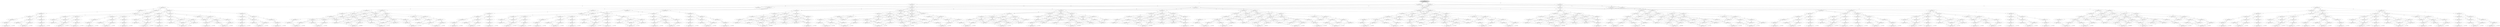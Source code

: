 strict digraph DiskGraph {
nodesep=0.35;
subgraph cluster_graph {
color="white";
7214451979178295683 [label="/\\ x = 0\n/\\ pc = <<\"Get\", \"Get\", \"Get\", \"Get\">>\n/\\ tmp = <<0, 0, 0, 0>>",style = filled]
7214451979178295683 -> -5144248020552184097 [label="Get",color="black",fontcolor="black"];
-5144248020552184097 [label="/\\ x = 0\n/\\ pc = <<\"Inc\", \"Get\", \"Get\", \"Get\">>\n/\\ tmp = <<0, 0, 0, 0>>"];
7214451979178295683 -> -732363088141026195 [label="Get",color="black",fontcolor="black"];
-732363088141026195 [label="/\\ x = 0\n/\\ pc = <<\"Get\", \"Inc\", \"Get\", \"Get\">>\n/\\ tmp = <<0, 0, 0, 0>>"];
7214451979178295683 -> 6189369886694995249 [label="Get",color="black",fontcolor="black"];
6189369886694995249 [label="/\\ x = 0\n/\\ pc = <<\"Get\", \"Get\", \"Inc\", \"Get\">>\n/\\ tmp = <<0, 0, 0, 0>>"];
7214451979178295683 -> 721990373207211944 [label="Get",color="black",fontcolor="black"];
721990373207211944 [label="/\\ x = 0\n/\\ pc = <<\"Get\", \"Get\", \"Get\", \"Inc\">>\n/\\ tmp = <<0, 0, 0, 0>>"];
-5144248020552184097 -> -1604875723631391078 [label="Inc",color="black",fontcolor="black"];
-1604875723631391078 [label="/\\ x = 1\n/\\ pc = <<\"Done\", \"Get\", \"Get\", \"Get\">>\n/\\ tmp = <<0, 0, 0, 0>>"];
-5144248020552184097 -> 2977736772555682609 [label="Get",color="black",fontcolor="black"];
2977736772555682609 [label="/\\ x = 0\n/\\ pc = <<\"Inc\", \"Inc\", \"Get\", \"Get\">>\n/\\ tmp = <<0, 0, 0, 0>>"];
-5144248020552184097 -> -8547801954267022739 [label="Get",color="black",fontcolor="black"];
-8547801954267022739 [label="/\\ x = 0\n/\\ pc = <<\"Inc\", \"Get\", \"Inc\", \"Get\">>\n/\\ tmp = <<0, 0, 0, 0>>"];
-5144248020552184097 -> -2990370237343977228 [label="Get",color="black",fontcolor="black"];
-2990370237343977228 [label="/\\ x = 0\n/\\ pc = <<\"Inc\", \"Get\", \"Get\", \"Inc\">>\n/\\ tmp = <<0, 0, 0, 0>>"];
-732363088141026195 -> 2977736772555682609 [label="Get",color="black",fontcolor="black"];
-732363088141026195 -> -3725006784899317072 [label="Inc",color="black",fontcolor="black"];
-3725006784899317072 [label="/\\ x = 1\n/\\ pc = <<\"Get\", \"Done\", \"Get\", \"Get\">>\n/\\ tmp = <<0, 0, 0, 0>>"];
-732363088141026195 -> -4310523866603337505 [label="Get",color="black",fontcolor="black"];
-4310523866603337505 [label="/\\ x = 0\n/\\ pc = <<\"Get\", \"Inc\", \"Inc\", \"Get\">>\n/\\ tmp = <<0, 0, 0, 0>>"];
-732363088141026195 -> -7219841860960533946 [label="Get",color="black",fontcolor="black"];
-7219841860960533946 [label="/\\ x = 0\n/\\ pc = <<\"Get\", \"Inc\", \"Get\", \"Inc\">>\n/\\ tmp = <<0, 0, 0, 0>>"];
6189369886694995249 -> -8547801954267022739 [label="Get",color="black",fontcolor="black"];
6189369886694995249 -> -4310523866603337505 [label="Get",color="black",fontcolor="black"];
6189369886694995249 -> 1598427454547527648 [label="Inc",color="black",fontcolor="black"];
1598427454547527648 [label="/\\ x = 1\n/\\ pc = <<\"Get\", \"Get\", \"Done\", \"Get\">>\n/\\ tmp = <<0, 0, 0, 0>>"];
6189369886694995249 -> 4323148518387174170 [label="Get",color="black",fontcolor="black"];
4323148518387174170 [label="/\\ x = 0\n/\\ pc = <<\"Get\", \"Get\", \"Inc\", \"Inc\">>\n/\\ tmp = <<0, 0, 0, 0>>"];
721990373207211944 -> -2990370237343977228 [label="Get",color="black",fontcolor="black"];
721990373207211944 -> -7219841860960533946 [label="Get",color="black",fontcolor="black"];
721990373207211944 -> 4323148518387174170 [label="Get",color="black",fontcolor="black"];
721990373207211944 -> -8801580714375012939 [label="Inc",color="black",fontcolor="black"];
-8801580714375012939 [label="/\\ x = 1\n/\\ pc = <<\"Get\", \"Get\", \"Get\", \"Done\">>\n/\\ tmp = <<0, 0, 0, 0>>"];
-1604875723631391078 -> -2582884585835389695 [label="Get",color="black",fontcolor="black"];
-2582884585835389695 [label="/\\ x = 1\n/\\ pc = <<\"Done\", \"Inc\", \"Get\", \"Get\">>\n/\\ tmp = <<0, 1, 0, 0>>"];
-1604875723631391078 -> 8891701710307712028 [label="Get",color="black",fontcolor="black"];
8891701710307712028 [label="/\\ x = 1\n/\\ pc = <<\"Done\", \"Get\", \"Inc\", \"Get\">>\n/\\ tmp = <<0, 0, 1, 0>>"];
-1604875723631391078 -> -649323923623030752 [label="Get",color="black",fontcolor="black"];
-649323923623030752 [label="/\\ x = 1\n/\\ pc = <<\"Done\", \"Get\", \"Get\", \"Inc\">>\n/\\ tmp = <<0, 0, 0, 1>>"];
2977736772555682609 -> 8679184662712169332 [label="Inc",color="black",fontcolor="black"];
8679184662712169332 [label="/\\ x = 1\n/\\ pc = <<\"Done\", \"Inc\", \"Get\", \"Get\">>\n/\\ tmp = <<0, 0, 0, 0>>"];
2977736772555682609 -> -8471441808552379292 [label="Inc",color="black",fontcolor="black"];
-8471441808552379292 [label="/\\ x = 1\n/\\ pc = <<\"Inc\", \"Done\", \"Get\", \"Get\">>\n/\\ tmp = <<0, 0, 0, 0>>"];
2977736772555682609 -> 1776921935803942787 [label="Get",color="black",fontcolor="black"];
1776921935803942787 [label="/\\ x = 0\n/\\ pc = <<\"Inc\", \"Inc\", \"Inc\", \"Get\">>\n/\\ tmp = <<0, 0, 0, 0>>"];
2977736772555682609 -> 5136615288191683866 [label="Get",color="black",fontcolor="black"];
5136615288191683866 [label="/\\ x = 0\n/\\ pc = <<\"Inc\", \"Inc\", \"Get\", \"Inc\">>\n/\\ tmp = <<0, 0, 0, 0>>"];
-8547801954267022739 -> -2863804688234399192 [label="Inc",color="black",fontcolor="black"];
-2863804688234399192 [label="/\\ x = 1\n/\\ pc = <<\"Done\", \"Get\", \"Inc\", \"Get\">>\n/\\ tmp = <<0, 0, 0, 0>>"];
-8547801954267022739 -> 1776921935803942787 [label="Get",color="black",fontcolor="black"];
-8547801954267022739 -> 5769036161296513332 [label="Inc",color="black",fontcolor="black"];
5769036161296513332 [label="/\\ x = 1\n/\\ pc = <<\"Inc\", \"Get\", \"Done\", \"Get\">>\n/\\ tmp = <<0, 0, 0, 0>>"];
-8547801954267022739 -> -1766540408939412410 [label="Get",color="black",fontcolor="black"];
-1766540408939412410 [label="/\\ x = 0\n/\\ pc = <<\"Inc\", \"Get\", \"Inc\", \"Inc\">>\n/\\ tmp = <<0, 0, 0, 0>>"];
-2990370237343977228 -> -8673455990990917455 [label="Inc",color="black",fontcolor="black"];
-8673455990990917455 [label="/\\ x = 1\n/\\ pc = <<\"Done\", \"Get\", \"Get\", \"Inc\">>\n/\\ tmp = <<0, 0, 0, 0>>"];
-2990370237343977228 -> 5136615288191683866 [label="Get",color="black",fontcolor="black"];
-2990370237343977228 -> -1766540408939412410 [label="Get",color="black",fontcolor="black"];
-2990370237343977228 -> -4324587698074410143 [label="Inc",color="black",fontcolor="black"];
-4324587698074410143 [label="/\\ x = 1\n/\\ pc = <<\"Inc\", \"Get\", \"Get\", \"Done\">>\n/\\ tmp = <<0, 0, 0, 0>>"];
-3725006784899317072 -> 6305654335963536739 [label="Get",color="black",fontcolor="black"];
6305654335963536739 [label="/\\ x = 1\n/\\ pc = <<\"Inc\", \"Done\", \"Get\", \"Get\">>\n/\\ tmp = <<1, 0, 0, 0>>"];
-3725006784899317072 -> 6814477852297809974 [label="Get",color="black",fontcolor="black"];
6814477852297809974 [label="/\\ x = 1\n/\\ pc = <<\"Get\", \"Done\", \"Inc\", \"Get\">>\n/\\ tmp = <<0, 0, 1, 0>>"];
-3725006784899317072 -> -3239940482550408182 [label="Get",color="black",fontcolor="black"];
-3239940482550408182 [label="/\\ x = 1\n/\\ pc = <<\"Get\", \"Done\", \"Get\", \"Inc\">>\n/\\ tmp = <<0, 0, 0, 1>>"];
-4310523866603337505 -> 1776921935803942787 [label="Get",color="black",fontcolor="black"];
-4310523866603337505 -> -164961001834990078 [label="Inc",color="black",fontcolor="black"];
-164961001834990078 [label="/\\ x = 1\n/\\ pc = <<\"Get\", \"Done\", \"Inc\", \"Get\">>\n/\\ tmp = <<0, 0, 0, 0>>"];
-4310523866603337505 -> -3463608700949038489 [label="Inc",color="black",fontcolor="black"];
-3463608700949038489 [label="/\\ x = 1\n/\\ pc = <<\"Get\", \"Inc\", \"Done\", \"Get\">>\n/\\ tmp = <<0, 0, 0, 0>>"];
-4310523866603337505 -> -6181728342940649740 [label="Get",color="black",fontcolor="black"];
-6181728342940649740 [label="/\\ x = 0\n/\\ pc = <<\"Get\", \"Inc\", \"Inc\", \"Inc\">>\n/\\ tmp = <<0, 0, 0, 0>>"];
-7219841860960533946 -> 5136615288191683866 [label="Get",color="black",fontcolor="black"];
-7219841860960533946 -> -6749213992190395237 [label="Inc",color="black",fontcolor="black"];
-6749213992190395237 [label="/\\ x = 1\n/\\ pc = <<\"Get\", \"Done\", \"Get\", \"Inc\">>\n/\\ tmp = <<0, 0, 0, 0>>"];
-7219841860960533946 -> -6181728342940649740 [label="Get",color="black",fontcolor="black"];
-7219841860960533946 -> 6636770420350312498 [label="Inc",color="black",fontcolor="black"];
6636770420350312498 [label="/\\ x = 1\n/\\ pc = <<\"Get\", \"Inc\", \"Get\", \"Done\">>\n/\\ tmp = <<0, 0, 0, 0>>"];
1598427454547527648 -> -8222745640021288909 [label="Get",color="black",fontcolor="black"];
-8222745640021288909 [label="/\\ x = 1\n/\\ pc = <<\"Inc\", \"Get\", \"Done\", \"Get\">>\n/\\ tmp = <<1, 0, 0, 0>>"];
1598427454547527648 -> 7762976970789606418 [label="Get",color="black",fontcolor="black"];
7762976970789606418 [label="/\\ x = 1\n/\\ pc = <<\"Get\", \"Inc\", \"Done\", \"Get\">>\n/\\ tmp = <<0, 1, 0, 0>>"];
1598427454547527648 -> 678271207082907994 [label="Get",color="black",fontcolor="black"];
678271207082907994 [label="/\\ x = 1\n/\\ pc = <<\"Get\", \"Get\", \"Done\", \"Inc\">>\n/\\ tmp = <<0, 0, 0, 1>>"];
4323148518387174170 -> -1766540408939412410 [label="Get",color="black",fontcolor="black"];
4323148518387174170 -> -6181728342940649740 [label="Get",color="black",fontcolor="black"];
4323148518387174170 -> 8661872337957992907 [label="Inc",color="black",fontcolor="black"];
8661872337957992907 [label="/\\ x = 1\n/\\ pc = <<\"Get\", \"Get\", \"Done\", \"Inc\">>\n/\\ tmp = <<0, 0, 0, 0>>"];
4323148518387174170 -> 1893560318195820064 [label="Inc",color="black",fontcolor="black"];
1893560318195820064 [label="/\\ x = 1\n/\\ pc = <<\"Get\", \"Get\", \"Inc\", \"Done\">>\n/\\ tmp = <<0, 0, 0, 0>>"];
-8801580714375012939 -> 2168115829111358054 [label="Get",color="black",fontcolor="black"];
2168115829111358054 [label="/\\ x = 1\n/\\ pc = <<\"Inc\", \"Get\", \"Get\", \"Done\">>\n/\\ tmp = <<1, 0, 0, 0>>"];
-8801580714375012939 -> -553973708846936505 [label="Get",color="black",fontcolor="black"];
-553973708846936505 [label="/\\ x = 1\n/\\ pc = <<\"Get\", \"Inc\", \"Get\", \"Done\">>\n/\\ tmp = <<0, 1, 0, 0>>"];
-8801580714375012939 -> -5088130498954723308 [label="Get",color="black",fontcolor="black"];
-5088130498954723308 [label="/\\ x = 1\n/\\ pc = <<\"Get\", \"Get\", \"Inc\", \"Done\">>\n/\\ tmp = <<0, 0, 1, 0>>"];
-2582884585835389695 -> -6255310069679317153 [label="Inc",color="black",fontcolor="black"];
-6255310069679317153 [label="/\\ x = 2\n/\\ pc = <<\"Done\", \"Done\", \"Get\", \"Get\">>\n/\\ tmp = <<0, 1, 0, 0>>"];
-2582884585835389695 -> 5690365986690125703 [label="Get",color="black",fontcolor="black"];
5690365986690125703 [label="/\\ x = 1\n/\\ pc = <<\"Done\", \"Inc\", \"Inc\", \"Get\">>\n/\\ tmp = <<0, 1, 1, 0>>"];
-2582884585835389695 -> -4368292095417924677 [label="Get",color="black",fontcolor="black"];
-4368292095417924677 [label="/\\ x = 1\n/\\ pc = <<\"Done\", \"Inc\", \"Get\", \"Inc\">>\n/\\ tmp = <<0, 1, 0, 1>>"];
8891701710307712028 -> 5690365986690125703 [label="Get",color="black",fontcolor="black"];
8891701710307712028 -> 8367979447345795662 [label="Inc",color="black",fontcolor="black"];
8367979447345795662 [label="/\\ x = 2\n/\\ pc = <<\"Done\", \"Get\", \"Done\", \"Get\">>\n/\\ tmp = <<0, 0, 1, 0>>"];
8891701710307712028 -> 7215574489744736934 [label="Get",color="black",fontcolor="black"];
7215574489744736934 [label="/\\ x = 1\n/\\ pc = <<\"Done\", \"Get\", \"Inc\", \"Inc\">>\n/\\ tmp = <<0, 0, 1, 1>>"];
-649323923623030752 -> -4368292095417924677 [label="Get",color="black",fontcolor="black"];
-649323923623030752 -> 7215574489744736934 [label="Get",color="black",fontcolor="black"];
-649323923623030752 -> 3867968611763113662 [label="Inc",color="black",fontcolor="black"];
3867968611763113662 [label="/\\ x = 2\n/\\ pc = <<\"Done\", \"Get\", \"Get\", \"Done\">>\n/\\ tmp = <<0, 0, 0, 1>>"];
8679184662712169332 -> -8551991593296257514 [label="Inc",color="black",fontcolor="black"];
-8551991593296257514 [label="/\\ x = 1\n/\\ pc = <<\"Done\", \"Done\", \"Get\", \"Get\">>\n/\\ tmp = <<0, 0, 0, 0>>"];
8679184662712169332 -> -1536477446110944782 [label="Get",color="black",fontcolor="black"];
-1536477446110944782 [label="/\\ x = 1\n/\\ pc = <<\"Done\", \"Inc\", \"Inc\", \"Get\">>\n/\\ tmp = <<0, 0, 1, 0>>"];
8679184662712169332 -> 7437093539864833486 [label="Get",color="black",fontcolor="black"];
7437093539864833486 [label="/\\ x = 1\n/\\ pc = <<\"Done\", \"Inc\", \"Get\", \"Inc\">>\n/\\ tmp = <<0, 0, 0, 1>>"];
-8471441808552379292 -> -8551991593296257514 [label="Inc",color="black",fontcolor="black"];
-8471441808552379292 -> 1779090211805196002 [label="Get",color="black",fontcolor="black"];
1779090211805196002 [label="/\\ x = 1\n/\\ pc = <<\"Inc\", \"Done\", \"Inc\", \"Get\">>\n/\\ tmp = <<0, 0, 1, 0>>"];
-8471441808552379292 -> -7698883962137779490 [label="Get",color="black",fontcolor="black"];
-7698883962137779490 [label="/\\ x = 1\n/\\ pc = <<\"Inc\", \"Done\", \"Get\", \"Inc\">>\n/\\ tmp = <<0, 0, 0, 1>>"];
1776921935803942787 -> 5298844158357080006 [label="Inc",color="black",fontcolor="black"];
5298844158357080006 [label="/\\ x = 1\n/\\ pc = <<\"Done\", \"Inc\", \"Inc\", \"Get\">>\n/\\ tmp = <<0, 0, 0, 0>>"];
1776921935803942787 -> -4930163648574617386 [label="Inc",color="black",fontcolor="black"];
-4930163648574617386 [label="/\\ x = 1\n/\\ pc = <<\"Inc\", \"Done\", \"Inc\", \"Get\">>\n/\\ tmp = <<0, 0, 0, 0>>"];
1776921935803942787 -> -8516394154412653389 [label="Inc",color="black",fontcolor="black"];
-8516394154412653389 [label="/\\ x = 1\n/\\ pc = <<\"Inc\", \"Inc\", \"Done\", \"Get\">>\n/\\ tmp = <<0, 0, 0, 0>>"];
1776921935803942787 -> 8553183023581673896 [label="Get",color="black",fontcolor="black"];
8553183023581673896 [label="/\\ x = 0\n/\\ pc = <<\"Inc\", \"Inc\", \"Inc\", \"Inc\">>\n/\\ tmp = <<0, 0, 0, 0>>"];
5136615288191683866 -> 1614909652317179231 [label="Inc",color="black",fontcolor="black"];
1614909652317179231 [label="/\\ x = 1\n/\\ pc = <<\"Done\", \"Inc\", \"Get\", \"Inc\">>\n/\\ tmp = <<0, 0, 0, 0>>"];
5136615288191683866 -> -1984817234868272561 [label="Inc",color="black",fontcolor="black"];
-1984817234868272561 [label="/\\ x = 1\n/\\ pc = <<\"Inc\", \"Done\", \"Get\", \"Inc\">>\n/\\ tmp = <<0, 0, 0, 0>>"];
5136615288191683866 -> 8553183023581673896 [label="Get",color="black",fontcolor="black"];
5136615288191683866 -> 1890369551329353446 [label="Inc",color="black",fontcolor="black"];
1890369551329353446 [label="/\\ x = 1\n/\\ pc = <<\"Inc\", \"Inc\", \"Get\", \"Done\">>\n/\\ tmp = <<0, 0, 0, 0>>"];
-2863804688234399192 -> -1307118251992536653 [label="Get",color="black",fontcolor="black"];
-1307118251992536653 [label="/\\ x = 1\n/\\ pc = <<\"Done\", \"Inc\", \"Inc\", \"Get\">>\n/\\ tmp = <<0, 1, 0, 0>>"];
-2863804688234399192 -> 5994827294002289478 [label="Inc",color="black",fontcolor="black"];
5994827294002289478 [label="/\\ x = 1\n/\\ pc = <<\"Done\", \"Get\", \"Done\", \"Get\">>\n/\\ tmp = <<0, 0, 0, 0>>"];
-2863804688234399192 -> -4105367976780995438 [label="Get",color="black",fontcolor="black"];
-4105367976780995438 [label="/\\ x = 1\n/\\ pc = <<\"Done\", \"Get\", \"Inc\", \"Inc\">>\n/\\ tmp = <<0, 0, 0, 1>>"];
5769036161296513332 -> 5994827294002289478 [label="Inc",color="black",fontcolor="black"];
5769036161296513332 -> 3286177418029329094 [label="Get",color="black",fontcolor="black"];
3286177418029329094 [label="/\\ x = 1\n/\\ pc = <<\"Inc\", \"Inc\", \"Done\", \"Get\">>\n/\\ tmp = <<0, 1, 0, 0>>"];
5769036161296513332 -> 5713043236976781198 [label="Get",color="black",fontcolor="black"];
5713043236976781198 [label="/\\ x = 1\n/\\ pc = <<\"Inc\", \"Get\", \"Done\", \"Inc\">>\n/\\ tmp = <<0, 0, 0, 1>>"];
-1766540408939412410 -> -5306824218246282237 [label="Inc",color="black",fontcolor="black"];
-5306824218246282237 [label="/\\ x = 1\n/\\ pc = <<\"Done\", \"Get\", \"Inc\", \"Inc\">>\n/\\ tmp = <<0, 0, 0, 0>>"];
-1766540408939412410 -> 8553183023581673896 [label="Get",color="black",fontcolor="black"];
-1766540408939412410 -> 4473301897544664863 [label="Inc",color="black",fontcolor="black"];
4473301897544664863 [label="/\\ x = 1\n/\\ pc = <<\"Inc\", \"Get\", \"Done\", \"Inc\">>\n/\\ tmp = <<0, 0, 0, 0>>"];
-1766540408939412410 -> 6658076770872973556 [label="Inc",color="black",fontcolor="black"];
6658076770872973556 [label="/\\ x = 1\n/\\ pc = <<\"Inc\", \"Get\", \"Inc\", \"Done\">>\n/\\ tmp = <<0, 0, 0, 0>>"];
-8673455990990917455 -> -5603560312109391062 [label="Get",color="black",fontcolor="black"];
-5603560312109391062 [label="/\\ x = 1\n/\\ pc = <<\"Done\", \"Inc\", \"Get\", \"Inc\">>\n/\\ tmp = <<0, 1, 0, 0>>"];
-8673455990990917455 -> 1548759068386189879 [label="Get",color="black",fontcolor="black"];
1548759068386189879 [label="/\\ x = 1\n/\\ pc = <<\"Done\", \"Get\", \"Inc\", \"Inc\">>\n/\\ tmp = <<0, 0, 1, 0>>"];
-8673455990990917455 -> -4556052802402221805 [label="Inc",color="black",fontcolor="black"];
-4556052802402221805 [label="/\\ x = 1\n/\\ pc = <<\"Done\", \"Get\", \"Get\", \"Done\">>\n/\\ tmp = <<0, 0, 0, 0>>"];
-4324587698074410143 -> -4556052802402221805 [label="Inc",color="black",fontcolor="black"];
-4324587698074410143 -> -4724670427019186029 [label="Get",color="black",fontcolor="black"];
-4724670427019186029 [label="/\\ x = 1\n/\\ pc = <<\"Inc\", \"Inc\", \"Get\", \"Done\">>\n/\\ tmp = <<0, 1, 0, 0>>"];
-4324587698074410143 -> -53428726116467008 [label="Get",color="black",fontcolor="black"];
-53428726116467008 [label="/\\ x = 1\n/\\ pc = <<\"Inc\", \"Get\", \"Inc\", \"Done\">>\n/\\ tmp = <<0, 0, 1, 0>>"];
6305654335963536739 -> -3420326375187574739 [label="Inc",color="black",fontcolor="black"];
-3420326375187574739 [label="/\\ x = 2\n/\\ pc = <<\"Done\", \"Done\", \"Get\", \"Get\">>\n/\\ tmp = <<1, 0, 0, 0>>"];
6305654335963536739 -> -4224989266736820251 [label="Get",color="black",fontcolor="black"];
-4224989266736820251 [label="/\\ x = 1\n/\\ pc = <<\"Inc\", \"Done\", \"Inc\", \"Get\">>\n/\\ tmp = <<1, 0, 1, 0>>"];
6305654335963536739 -> 5243696748555584473 [label="Get",color="black",fontcolor="black"];
5243696748555584473 [label="/\\ x = 1\n/\\ pc = <<\"Inc\", \"Done\", \"Get\", \"Inc\">>\n/\\ tmp = <<1, 0, 0, 1>>"];
6814477852297809974 -> -4224989266736820251 [label="Get",color="black",fontcolor="black"];
6814477852297809974 -> -5228267905560442421 [label="Inc",color="black",fontcolor="black"];
-5228267905560442421 [label="/\\ x = 2\n/\\ pc = <<\"Get\", \"Done\", \"Done\", \"Get\">>\n/\\ tmp = <<0, 0, 1, 0>>"];
6814477852297809974 -> 4744145129789361804 [label="Get",color="black",fontcolor="black"];
4744145129789361804 [label="/\\ x = 1\n/\\ pc = <<\"Get\", \"Done\", \"Inc\", \"Inc\">>\n/\\ tmp = <<0, 0, 1, 1>>"];
-3239940482550408182 -> 5243696748555584473 [label="Get",color="black",fontcolor="black"];
-3239940482550408182 -> 4744145129789361804 [label="Get",color="black",fontcolor="black"];
-3239940482550408182 -> -649162629718338245 [label="Inc",color="black",fontcolor="black"];
-649162629718338245 [label="/\\ x = 2\n/\\ pc = <<\"Get\", \"Done\", \"Get\", \"Done\">>\n/\\ tmp = <<0, 0, 0, 1>>"];
-164961001834990078 -> 7384146312809097681 [label="Get",color="black",fontcolor="black"];
7384146312809097681 [label="/\\ x = 1\n/\\ pc = <<\"Inc\", \"Done\", \"Inc\", \"Get\">>\n/\\ tmp = <<1, 0, 0, 0>>"];
-164961001834990078 -> -8042978839619649341 [label="Inc",color="black",fontcolor="black"];
-8042978839619649341 [label="/\\ x = 1\n/\\ pc = <<\"Get\", \"Done\", \"Done\", \"Get\">>\n/\\ tmp = <<0, 0, 0, 0>>"];
-164961001834990078 -> -2093464042985101128 [label="Get",color="black",fontcolor="black"];
-2093464042985101128 [label="/\\ x = 1\n/\\ pc = <<\"Get\", \"Done\", \"Inc\", \"Inc\">>\n/\\ tmp = <<0, 0, 0, 1>>"];
-3463608700949038489 -> 6062684136698602932 [label="Get",color="black",fontcolor="black"];
6062684136698602932 [label="/\\ x = 1\n/\\ pc = <<\"Inc\", \"Inc\", \"Done\", \"Get\">>\n/\\ tmp = <<1, 0, 0, 0>>"];
-3463608700949038489 -> -8042978839619649341 [label="Inc",color="black",fontcolor="black"];
-3463608700949038489 -> -3410984821856525091 [label="Get",color="black",fontcolor="black"];
-3410984821856525091 [label="/\\ x = 1\n/\\ pc = <<\"Get\", \"Inc\", \"Done\", \"Inc\">>\n/\\ tmp = <<0, 0, 0, 1>>"];
-6181728342940649740 -> 8553183023581673896 [label="Get",color="black",fontcolor="black"];
-6181728342940649740 -> -7805275379990001623 [label="Inc",color="black",fontcolor="black"];
-7805275379990001623 [label="/\\ x = 1\n/\\ pc = <<\"Get\", \"Done\", \"Inc\", \"Inc\">>\n/\\ tmp = <<0, 0, 0, 0>>"];
-6181728342940649740 -> -6776459974643563444 [label="Inc",color="black",fontcolor="black"];
-6776459974643563444 [label="/\\ x = 1\n/\\ pc = <<\"Get\", \"Inc\", \"Done\", \"Inc\">>\n/\\ tmp = <<0, 0, 0, 0>>"];
-6181728342940649740 -> -4357430128659850329 [label="Inc",color="black",fontcolor="black"];
-4357430128659850329 [label="/\\ x = 1\n/\\ pc = <<\"Get\", \"Inc\", \"Inc\", \"Done\">>\n/\\ tmp = <<0, 0, 0, 0>>"];
-6749213992190395237 -> 4150569014043550536 [label="Get",color="black",fontcolor="black"];
4150569014043550536 [label="/\\ x = 1\n/\\ pc = <<\"Inc\", \"Done\", \"Get\", \"Inc\">>\n/\\ tmp = <<1, 0, 0, 0>>"];
-6749213992190395237 -> 3497612673967156765 [label="Get",color="black",fontcolor="black"];
3497612673967156765 [label="/\\ x = 1\n/\\ pc = <<\"Get\", \"Done\", \"Inc\", \"Inc\">>\n/\\ tmp = <<0, 0, 1, 0>>"];
-6749213992190395237 -> 258351078583229078 [label="Inc",color="black",fontcolor="black"];
258351078583229078 [label="/\\ x = 1\n/\\ pc = <<\"Get\", \"Done\", \"Get\", \"Done\">>\n/\\ tmp = <<0, 0, 0, 0>>"];
6636770420350312498 -> -4046841959272742943 [label="Get",color="black",fontcolor="black"];
-4046841959272742943 [label="/\\ x = 1\n/\\ pc = <<\"Inc\", \"Inc\", \"Get\", \"Done\">>\n/\\ tmp = <<1, 0, 0, 0>>"];
6636770420350312498 -> 258351078583229078 [label="Inc",color="black",fontcolor="black"];
6636770420350312498 -> 6963514131014647187 [label="Get",color="black",fontcolor="black"];
6963514131014647187 [label="/\\ x = 1\n/\\ pc = <<\"Get\", \"Inc\", \"Inc\", \"Done\">>\n/\\ tmp = <<0, 0, 1, 0>>"];
-8222745640021288909 -> 785966186984248701 [label="Inc",color="black",fontcolor="black"];
785966186984248701 [label="/\\ x = 2\n/\\ pc = <<\"Done\", \"Get\", \"Done\", \"Get\">>\n/\\ tmp = <<1, 0, 0, 0>>"];
-8222745640021288909 -> -1119264036931122239 [label="Get",color="black",fontcolor="black"];
-1119264036931122239 [label="/\\ x = 1\n/\\ pc = <<\"Inc\", \"Inc\", \"Done\", \"Get\">>\n/\\ tmp = <<1, 1, 0, 0>>"];
-8222745640021288909 -> -7879745511741766007 [label="Get",color="black",fontcolor="black"];
-7879745511741766007 [label="/\\ x = 1\n/\\ pc = <<\"Inc\", \"Get\", \"Done\", \"Inc\">>\n/\\ tmp = <<1, 0, 0, 1>>"];
7762976970789606418 -> -1119264036931122239 [label="Get",color="black",fontcolor="black"];
7762976970789606418 -> -5764593173148417654 [label="Inc",color="black",fontcolor="black"];
-5764593173148417654 [label="/\\ x = 2\n/\\ pc = <<\"Get\", \"Done\", \"Done\", \"Get\">>\n/\\ tmp = <<0, 1, 0, 0>>"];
7762976970789606418 -> 8429849205357873832 [label="Get",color="black",fontcolor="black"];
8429849205357873832 [label="/\\ x = 1\n/\\ pc = <<\"Get\", \"Inc\", \"Done\", \"Inc\">>\n/\\ tmp = <<0, 1, 0, 1>>"];
678271207082907994 -> -7879745511741766007 [label="Get",color="black",fontcolor="black"];
678271207082907994 -> 8429849205357873832 [label="Get",color="black",fontcolor="black"];
678271207082907994 -> 7249051878201837574 [label="Inc",color="black",fontcolor="black"];
7249051878201837574 [label="/\\ x = 2\n/\\ pc = <<\"Get\", \"Get\", \"Done\", \"Done\">>\n/\\ tmp = <<0, 0, 0, 1>>"];
8661872337957992907 -> -2019556729969269224 [label="Get",color="black",fontcolor="black"];
-2019556729969269224 [label="/\\ x = 1\n/\\ pc = <<\"Inc\", \"Get\", \"Done\", \"Inc\">>\n/\\ tmp = <<1, 0, 0, 0>>"];
8661872337957992907 -> 405400787947022905 [label="Get",color="black",fontcolor="black"];
405400787947022905 [label="/\\ x = 1\n/\\ pc = <<\"Get\", \"Inc\", \"Done\", \"Inc\">>\n/\\ tmp = <<0, 1, 0, 0>>"];
8661872337957992907 -> -7930380798245632085 [label="Inc",color="black",fontcolor="black"];
-7930380798245632085 [label="/\\ x = 1\n/\\ pc = <<\"Get\", \"Get\", \"Done\", \"Done\">>\n/\\ tmp = <<0, 0, 0, 0>>"];
1893560318195820064 -> -9112059443708921357 [label="Get",color="black",fontcolor="black"];
-9112059443708921357 [label="/\\ x = 1\n/\\ pc = <<\"Inc\", \"Get\", \"Inc\", \"Done\">>\n/\\ tmp = <<1, 0, 0, 0>>"];
1893560318195820064 -> 7481081730232497618 [label="Get",color="black",fontcolor="black"];
7481081730232497618 [label="/\\ x = 1\n/\\ pc = <<\"Get\", \"Inc\", \"Inc\", \"Done\">>\n/\\ tmp = <<0, 1, 0, 0>>"];
1893560318195820064 -> -7930380798245632085 [label="Inc",color="black",fontcolor="black"];
2168115829111358054 -> -7414031502320857304 [label="Inc",color="black",fontcolor="black"];
-7414031502320857304 [label="/\\ x = 2\n/\\ pc = <<\"Done\", \"Get\", \"Get\", \"Done\">>\n/\\ tmp = <<1, 0, 0, 0>>"];
2168115829111358054 -> 7170807019378561428 [label="Get",color="black",fontcolor="black"];
7170807019378561428 [label="/\\ x = 1\n/\\ pc = <<\"Inc\", \"Inc\", \"Get\", \"Done\">>\n/\\ tmp = <<1, 1, 0, 0>>"];
2168115829111358054 -> 2499327789616013255 [label="Get",color="black",fontcolor="black"];
2499327789616013255 [label="/\\ x = 1\n/\\ pc = <<\"Inc\", \"Get\", \"Inc\", \"Done\">>\n/\\ tmp = <<1, 0, 1, 0>>"];
-553973708846936505 -> 7170807019378561428 [label="Get",color="black",fontcolor="black"];
-553973708846936505 -> 2590780043599731679 [label="Inc",color="black",fontcolor="black"];
2590780043599731679 [label="/\\ x = 2\n/\\ pc = <<\"Get\", \"Done\", \"Get\", \"Done\">>\n/\\ tmp = <<0, 1, 0, 0>>"];
-553973708846936505 -> -4254151890100333594 [label="Get",color="black",fontcolor="black"];
-4254151890100333594 [label="/\\ x = 1\n/\\ pc = <<\"Get\", \"Inc\", \"Inc\", \"Done\">>\n/\\ tmp = <<0, 1, 1, 0>>"];
-5088130498954723308 -> 2499327789616013255 [label="Get",color="black",fontcolor="black"];
-5088130498954723308 -> -4254151890100333594 [label="Get",color="black",fontcolor="black"];
-5088130498954723308 -> -5268842128502436189 [label="Inc",color="black",fontcolor="black"];
-5268842128502436189 [label="/\\ x = 2\n/\\ pc = <<\"Get\", \"Get\", \"Done\", \"Done\">>\n/\\ tmp = <<0, 0, 1, 0>>"];
-6255310069679317153 -> -8725500169861166898 [label="Get",color="black",fontcolor="black"];
-8725500169861166898 [label="/\\ x = 2\n/\\ pc = <<\"Done\", \"Done\", \"Inc\", \"Get\">>\n/\\ tmp = <<0, 1, 2, 0>>"];
-6255310069679317153 -> 2707348150972702806 [label="Get",color="black",fontcolor="black"];
2707348150972702806 [label="/\\ x = 2\n/\\ pc = <<\"Done\", \"Done\", \"Get\", \"Inc\">>\n/\\ tmp = <<0, 1, 0, 2>>"];
5690365986690125703 -> 4318759843180924377 [label="Inc",color="black",fontcolor="black"];
4318759843180924377 [label="/\\ x = 2\n/\\ pc = <<\"Done\", \"Done\", \"Inc\", \"Get\">>\n/\\ tmp = <<0, 1, 1, 0>>"];
5690365986690125703 -> 699302422340338108 [label="Inc",color="black",fontcolor="black"];
699302422340338108 [label="/\\ x = 2\n/\\ pc = <<\"Done\", \"Inc\", \"Done\", \"Get\">>\n/\\ tmp = <<0, 1, 1, 0>>"];
5690365986690125703 -> 5890507015715131709 [label="Get",color="black",fontcolor="black"];
5890507015715131709 [label="/\\ x = 1\n/\\ pc = <<\"Done\", \"Inc\", \"Inc\", \"Inc\">>\n/\\ tmp = <<0, 1, 1, 1>>"];
-4368292095417924677 -> -5298526749002055195 [label="Inc",color="black",fontcolor="black"];
-5298526749002055195 [label="/\\ x = 2\n/\\ pc = <<\"Done\", \"Done\", \"Get\", \"Inc\">>\n/\\ tmp = <<0, 1, 0, 1>>"];
-4368292095417924677 -> 5890507015715131709 [label="Get",color="black",fontcolor="black"];
-4368292095417924677 -> 5204098297898868044 [label="Inc",color="black",fontcolor="black"];
5204098297898868044 [label="/\\ x = 2\n/\\ pc = <<\"Done\", \"Inc\", \"Get\", \"Done\">>\n/\\ tmp = <<0, 1, 0, 1>>"];
8367979447345795662 -> -4818715047631676312 [label="Get",color="black",fontcolor="black"];
-4818715047631676312 [label="/\\ x = 2\n/\\ pc = <<\"Done\", \"Inc\", \"Done\", \"Get\">>\n/\\ tmp = <<0, 2, 1, 0>>"];
8367979447345795662 -> -539364783148880569 [label="Get",color="black",fontcolor="black"];
-539364783148880569 [label="/\\ x = 2\n/\\ pc = <<\"Done\", \"Get\", \"Done\", \"Inc\">>\n/\\ tmp = <<0, 0, 1, 2>>"];
7215574489744736934 -> 5890507015715131709 [label="Get",color="black",fontcolor="black"];
7215574489744736934 -> 7739011154803166452 [label="Inc",color="black",fontcolor="black"];
7739011154803166452 [label="/\\ x = 2\n/\\ pc = <<\"Done\", \"Get\", \"Done\", \"Inc\">>\n/\\ tmp = <<0, 0, 1, 1>>"];
7215574489744736934 -> 654178943414752031 [label="Inc",color="black",fontcolor="black"];
654178943414752031 [label="/\\ x = 2\n/\\ pc = <<\"Done\", \"Get\", \"Inc\", \"Done\">>\n/\\ tmp = <<0, 0, 1, 1>>"];
3867968611763113662 -> -239609711383215976 [label="Get",color="black",fontcolor="black"];
-239609711383215976 [label="/\\ x = 2\n/\\ pc = <<\"Done\", \"Inc\", \"Get\", \"Done\">>\n/\\ tmp = <<0, 2, 0, 1>>"];
3867968611763113662 -> -5470881060423002616 [label="Get",color="black",fontcolor="black"];
-5470881060423002616 [label="/\\ x = 2\n/\\ pc = <<\"Done\", \"Get\", \"Inc\", \"Done\">>\n/\\ tmp = <<0, 0, 2, 1>>"];
-8551991593296257514 -> 1985741522840145040 [label="Get",color="black",fontcolor="black"];
1985741522840145040 [label="/\\ x = 1\n/\\ pc = <<\"Done\", \"Done\", \"Inc\", \"Get\">>\n/\\ tmp = <<0, 0, 1, 0>>"];
-8551991593296257514 -> -7631827132779872084 [label="Get",color="black",fontcolor="black"];
-7631827132779872084 [label="/\\ x = 1\n/\\ pc = <<\"Done\", \"Done\", \"Get\", \"Inc\">>\n/\\ tmp = <<0, 0, 0, 1>>"];
-1536477446110944782 -> 1985741522840145040 [label="Inc",color="black",fontcolor="black"];
-1536477446110944782 -> -5917444548046114871 [label="Inc",color="black",fontcolor="black"];
-5917444548046114871 [label="/\\ x = 2\n/\\ pc = <<\"Done\", \"Inc\", \"Done\", \"Get\">>\n/\\ tmp = <<0, 0, 1, 0>>"];
-1536477446110944782 -> -726732398457471160 [label="Get",color="black",fontcolor="black"];
-726732398457471160 [label="/\\ x = 1\n/\\ pc = <<\"Done\", \"Inc\", \"Inc\", \"Inc\">>\n/\\ tmp = <<0, 0, 1, 1>>"];
7437093539864833486 -> -7631827132779872084 [label="Inc",color="black",fontcolor="black"];
7437093539864833486 -> -726732398457471160 [label="Get",color="black",fontcolor="black"];
7437093539864833486 -> -1410256135051332807 [label="Inc",color="black",fontcolor="black"];
-1410256135051332807 [label="/\\ x = 2\n/\\ pc = <<\"Done\", \"Inc\", \"Get\", \"Done\">>\n/\\ tmp = <<0, 0, 0, 1>>"];
1779090211805196002 -> 1985741522840145040 [label="Inc",color="black",fontcolor="black"];
1779090211805196002 -> -4214741905617628535 [label="Inc",color="black",fontcolor="black"];
-4214741905617628535 [label="/\\ x = 2\n/\\ pc = <<\"Inc\", \"Done\", \"Done\", \"Get\">>\n/\\ tmp = <<0, 0, 1, 0>>"];
1779090211805196002 -> 574187252268216408 [label="Get",color="black",fontcolor="black"];
574187252268216408 [label="/\\ x = 1\n/\\ pc = <<\"Inc\", \"Done\", \"Inc\", \"Inc\">>\n/\\ tmp = <<0, 0, 1, 1>>"];
-7698883962137779490 -> -7631827132779872084 [label="Inc",color="black",fontcolor="black"];
-7698883962137779490 -> 574187252268216408 [label="Get",color="black",fontcolor="black"];
-7698883962137779490 -> -8930925462907662727 [label="Inc",color="black",fontcolor="black"];
-8930925462907662727 [label="/\\ x = 2\n/\\ pc = <<\"Inc\", \"Done\", \"Get\", \"Done\">>\n/\\ tmp = <<0, 0, 0, 1>>"];
5298844158357080006 -> -5140060507397543260 [label="Inc",color="black",fontcolor="black"];
-5140060507397543260 [label="/\\ x = 1\n/\\ pc = <<\"Done\", \"Done\", \"Inc\", \"Get\">>\n/\\ tmp = <<0, 0, 0, 0>>"];
5298844158357080006 -> -8434700211718068543 [label="Inc",color="black",fontcolor="black"];
-8434700211718068543 [label="/\\ x = 1\n/\\ pc = <<\"Done\", \"Inc\", \"Done\", \"Get\">>\n/\\ tmp = <<0, 0, 0, 0>>"];
5298844158357080006 -> 6254994023971543420 [label="Get",color="black",fontcolor="black"];
6254994023971543420 [label="/\\ x = 1\n/\\ pc = <<\"Done\", \"Inc\", \"Inc\", \"Inc\">>\n/\\ tmp = <<0, 0, 0, 1>>"];
-4930163648574617386 -> -5140060507397543260 [label="Inc",color="black",fontcolor="black"];
-4930163648574617386 -> -2120397449671009407 [label="Inc",color="black",fontcolor="black"];
-2120397449671009407 [label="/\\ x = 1\n/\\ pc = <<\"Inc\", \"Done\", \"Done\", \"Get\">>\n/\\ tmp = <<0, 0, 0, 0>>"];
-4930163648574617386 -> -6569626966714067348 [label="Get",color="black",fontcolor="black"];
-6569626966714067348 [label="/\\ x = 1\n/\\ pc = <<\"Inc\", \"Done\", \"Inc\", \"Inc\">>\n/\\ tmp = <<0, 0, 0, 1>>"];
-8516394154412653389 -> -8434700211718068543 [label="Inc",color="black",fontcolor="black"];
-8516394154412653389 -> -2120397449671009407 [label="Inc",color="black",fontcolor="black"];
-8516394154412653389 -> -7599606668707390967 [label="Get",color="black",fontcolor="black"];
-7599606668707390967 [label="/\\ x = 1\n/\\ pc = <<\"Inc\", \"Inc\", \"Done\", \"Inc\">>\n/\\ tmp = <<0, 0, 0, 1>>"];
8553183023581673896 -> 2851518546746948077 [label="Inc",color="black",fontcolor="black"];
2851518546746948077 [label="/\\ x = 1\n/\\ pc = <<\"Done\", \"Inc\", \"Inc\", \"Inc\">>\n/\\ tmp = <<0, 0, 0, 0>>"];
8553183023581673896 -> -3058104698224003331 [label="Inc",color="black",fontcolor="black"];
-3058104698224003331 [label="/\\ x = 1\n/\\ pc = <<\"Inc\", \"Done\", \"Inc\", \"Inc\">>\n/\\ tmp = <<0, 0, 0, 0>>"];
8553183023581673896 -> -1741671421982508392 [label="Inc",color="black",fontcolor="black"];
-1741671421982508392 [label="/\\ x = 1\n/\\ pc = <<\"Inc\", \"Inc\", \"Done\", \"Inc\">>\n/\\ tmp = <<0, 0, 0, 0>>"];
8553183023581673896 -> -8816298756680276621 [label="Inc",color="black",fontcolor="black"];
-8816298756680276621 [label="/\\ x = 1\n/\\ pc = <<\"Inc\", \"Inc\", \"Inc\", \"Done\">>\n/\\ tmp = <<0, 0, 0, 0>>"];
1614909652317179231 -> -1780365209098117059 [label="Inc",color="black",fontcolor="black"];
-1780365209098117059 [label="/\\ x = 1\n/\\ pc = <<\"Done\", \"Done\", \"Get\", \"Inc\">>\n/\\ tmp = <<0, 0, 0, 0>>"];
1614909652317179231 -> -8883717133018243111 [label="Get",color="black",fontcolor="black"];
-8883717133018243111 [label="/\\ x = 1\n/\\ pc = <<\"Done\", \"Inc\", \"Inc\", \"Inc\">>\n/\\ tmp = <<0, 0, 1, 0>>"];
1614909652317179231 -> 1803037908011580564 [label="Inc",color="black",fontcolor="black"];
1803037908011580564 [label="/\\ x = 1\n/\\ pc = <<\"Done\", \"Inc\", \"Get\", \"Done\">>\n/\\ tmp = <<0, 0, 0, 0>>"];
-1984817234868272561 -> -1780365209098117059 [label="Inc",color="black",fontcolor="black"];
-1984817234868272561 -> 8551067601139716297 [label="Get",color="black",fontcolor="black"];
8551067601139716297 [label="/\\ x = 1\n/\\ pc = <<\"Inc\", \"Done\", \"Inc\", \"Inc\">>\n/\\ tmp = <<0, 0, 1, 0>>"];
-1984817234868272561 -> 8171381803999887828 [label="Inc",color="black",fontcolor="black"];
8171381803999887828 [label="/\\ x = 1\n/\\ pc = <<\"Inc\", \"Done\", \"Get\", \"Done\">>\n/\\ tmp = <<0, 0, 0, 0>>"];
1890369551329353446 -> 1803037908011580564 [label="Inc",color="black",fontcolor="black"];
1890369551329353446 -> 8171381803999887828 [label="Inc",color="black",fontcolor="black"];
1890369551329353446 -> 2774821735012614983 [label="Get",color="black",fontcolor="black"];
2774821735012614983 [label="/\\ x = 1\n/\\ pc = <<\"Inc\", \"Inc\", \"Inc\", \"Done\">>\n/\\ tmp = <<0, 0, 1, 0>>"];
-1307118251992536653 -> -7436777356717839379 [label="Inc",color="black",fontcolor="black"];
-7436777356717839379 [label="/\\ x = 2\n/\\ pc = <<\"Done\", \"Done\", \"Inc\", \"Get\">>\n/\\ tmp = <<0, 1, 0, 0>>"];
-1307118251992536653 -> 3360956944262678708 [label="Inc",color="black",fontcolor="black"];
3360956944262678708 [label="/\\ x = 1\n/\\ pc = <<\"Done\", \"Inc\", \"Done\", \"Get\">>\n/\\ tmp = <<0, 1, 0, 0>>"];
-1307118251992536653 -> -965076829267626231 [label="Get",color="black",fontcolor="black"];
-965076829267626231 [label="/\\ x = 1\n/\\ pc = <<\"Done\", \"Inc\", \"Inc\", \"Inc\">>\n/\\ tmp = <<0, 1, 0, 1>>"];
5994827294002289478 -> 3360956944262678708 [label="Get",color="black",fontcolor="black"];
5994827294002289478 -> 5509752778602726908 [label="Get",color="black",fontcolor="black"];
5509752778602726908 [label="/\\ x = 1\n/\\ pc = <<\"Done\", \"Get\", \"Done\", \"Inc\">>\n/\\ tmp = <<0, 0, 0, 1>>"];
-4105367976780995438 -> -965076829267626231 [label="Get",color="black",fontcolor="black"];
-4105367976780995438 -> 5509752778602726908 [label="Inc",color="black",fontcolor="black"];
-4105367976780995438 -> -6183425661656779477 [label="Inc",color="black",fontcolor="black"];
-6183425661656779477 [label="/\\ x = 2\n/\\ pc = <<\"Done\", \"Get\", \"Inc\", \"Done\">>\n/\\ tmp = <<0, 0, 0, 1>>"];
3286177418029329094 -> 3360956944262678708 [label="Inc",color="black",fontcolor="black"];
3286177418029329094 -> -4399100298340918584 [label="Inc",color="black",fontcolor="black"];
-4399100298340918584 [label="/\\ x = 2\n/\\ pc = <<\"Inc\", \"Done\", \"Done\", \"Get\">>\n/\\ tmp = <<0, 1, 0, 0>>"];
3286177418029329094 -> 3665276642144072828 [label="Get",color="black",fontcolor="black"];
3665276642144072828 [label="/\\ x = 1\n/\\ pc = <<\"Inc\", \"Inc\", \"Done\", \"Inc\">>\n/\\ tmp = <<0, 1, 0, 1>>"];
5713043236976781198 -> 5509752778602726908 [label="Inc",color="black",fontcolor="black"];
5713043236976781198 -> 3665276642144072828 [label="Get",color="black",fontcolor="black"];
5713043236976781198 -> 1615247305073660740 [label="Inc",color="black",fontcolor="black"];
1615247305073660740 [label="/\\ x = 2\n/\\ pc = <<\"Inc\", \"Get\", \"Done\", \"Done\">>\n/\\ tmp = <<0, 0, 0, 1>>"];
-5306824218246282237 -> -8950964377452603496 [label="Get",color="black",fontcolor="black"];
-8950964377452603496 [label="/\\ x = 1\n/\\ pc = <<\"Done\", \"Inc\", \"Inc\", \"Inc\">>\n/\\ tmp = <<0, 1, 0, 0>>"];
-5306824218246282237 -> 4407335304900355437 [label="Inc",color="black",fontcolor="black"];
4407335304900355437 [label="/\\ x = 1\n/\\ pc = <<\"Done\", \"Get\", \"Done\", \"Inc\">>\n/\\ tmp = <<0, 0, 0, 0>>"];
-5306824218246282237 -> 6870348948420000390 [label="Inc",color="black",fontcolor="black"];
6870348948420000390 [label="/\\ x = 1\n/\\ pc = <<\"Done\", \"Get\", \"Inc\", \"Done\">>\n/\\ tmp = <<0, 0, 0, 0>>"];
4473301897544664863 -> 4407335304900355437 [label="Inc",color="black",fontcolor="black"];
4473301897544664863 -> 4864238624243274989 [label="Get",color="black",fontcolor="black"];
4864238624243274989 [label="/\\ x = 1\n/\\ pc = <<\"Inc\", \"Inc\", \"Done\", \"Inc\">>\n/\\ tmp = <<0, 1, 0, 0>>"];
4473301897544664863 -> -2088847563440104215 [label="Inc",color="black",fontcolor="black"];
-2088847563440104215 [label="/\\ x = 1\n/\\ pc = <<\"Inc\", \"Get\", \"Done\", \"Done\">>\n/\\ tmp = <<0, 0, 0, 0>>"];
6658076770872973556 -> 6870348948420000390 [label="Inc",color="black",fontcolor="black"];
6658076770872973556 -> 2446403123402738438 [label="Get",color="black",fontcolor="black"];
2446403123402738438 [label="/\\ x = 1\n/\\ pc = <<\"Inc\", \"Inc\", \"Inc\", \"Done\">>\n/\\ tmp = <<0, 1, 0, 0>>"];
6658076770872973556 -> -2088847563440104215 [label="Inc",color="black",fontcolor="black"];
-5603560312109391062 -> -4095096901477981836 [label="Inc",color="black",fontcolor="black"];
-4095096901477981836 [label="/\\ x = 2\n/\\ pc = <<\"Done\", \"Done\", \"Get\", \"Inc\">>\n/\\ tmp = <<0, 1, 0, 0>>"];
-5603560312109391062 -> 2369977547911623084 [label="Get",color="black",fontcolor="black"];
2369977547911623084 [label="/\\ x = 1\n/\\ pc = <<\"Done\", \"Inc\", \"Inc\", \"Inc\">>\n/\\ tmp = <<0, 1, 1, 0>>"];
-5603560312109391062 -> -4805123938061462815 [label="Inc",color="black",fontcolor="black"];
-4805123938061462815 [label="/\\ x = 1\n/\\ pc = <<\"Done\", \"Inc\", \"Get\", \"Done\">>\n/\\ tmp = <<0, 1, 0, 0>>"];
1548759068386189879 -> 2369977547911623084 [label="Get",color="black",fontcolor="black"];
1548759068386189879 -> 1890086096564251749 [label="Inc",color="black",fontcolor="black"];
1890086096564251749 [label="/\\ x = 2\n/\\ pc = <<\"Done\", \"Get\", \"Done\", \"Inc\">>\n/\\ tmp = <<0, 0, 1, 0>>"];
1548759068386189879 -> -253201445210153806 [label="Inc",color="black",fontcolor="black"];
-253201445210153806 [label="/\\ x = 1\n/\\ pc = <<\"Done\", \"Get\", \"Inc\", \"Done\">>\n/\\ tmp = <<0, 0, 1, 0>>"];
-4556052802402221805 -> -4805123938061462815 [label="Get",color="black",fontcolor="black"];
-4556052802402221805 -> -253201445210153806 [label="Get",color="black",fontcolor="black"];
-4724670427019186029 -> -4805123938061462815 [label="Inc",color="black",fontcolor="black"];
-4724670427019186029 -> 5838635587940450461 [label="Inc",color="black",fontcolor="black"];
5838635587940450461 [label="/\\ x = 2\n/\\ pc = <<\"Inc\", \"Done\", \"Get\", \"Done\">>\n/\\ tmp = <<0, 1, 0, 0>>"];
-4724670427019186029 -> -9018653990031921870 [label="Get",color="black",fontcolor="black"];
-9018653990031921870 [label="/\\ x = 1\n/\\ pc = <<\"Inc\", \"Inc\", \"Inc\", \"Done\">>\n/\\ tmp = <<0, 1, 1, 0>>"];
-53428726116467008 -> -253201445210153806 [label="Inc",color="black",fontcolor="black"];
-53428726116467008 -> -9018653990031921870 [label="Get",color="black",fontcolor="black"];
-53428726116467008 -> -4318385360549440031 [label="Inc",color="black",fontcolor="black"];
-4318385360549440031 [label="/\\ x = 2\n/\\ pc = <<\"Inc\", \"Get\", \"Done\", \"Done\">>\n/\\ tmp = <<0, 0, 1, 0>>"];
-3420326375187574739 -> -49284262107805764 [label="Get",color="black",fontcolor="black"];
-49284262107805764 [label="/\\ x = 2\n/\\ pc = <<\"Done\", \"Done\", \"Inc\", \"Get\">>\n/\\ tmp = <<1, 0, 2, 0>>"];
-3420326375187574739 -> 6641205426682949412 [label="Get",color="black",fontcolor="black"];
6641205426682949412 [label="/\\ x = 2\n/\\ pc = <<\"Done\", \"Done\", \"Get\", \"Inc\">>\n/\\ tmp = <<1, 0, 0, 2>>"];
-4224989266736820251 -> 4780415804281307819 [label="Inc",color="black",fontcolor="black"];
4780415804281307819 [label="/\\ x = 2\n/\\ pc = <<\"Done\", \"Done\", \"Inc\", \"Get\">>\n/\\ tmp = <<1, 0, 1, 0>>"];
-4224989266736820251 -> 1760750413082063758 [label="Inc",color="black",fontcolor="black"];
1760750413082063758 [label="/\\ x = 2\n/\\ pc = <<\"Inc\", \"Done\", \"Done\", \"Get\">>\n/\\ tmp = <<1, 0, 1, 0>>"];
-4224989266736820251 -> -2730685535145914017 [label="Get",color="black",fontcolor="black"];
-2730685535145914017 [label="/\\ x = 1\n/\\ pc = <<\"Inc\", \"Done\", \"Inc\", \"Inc\">>\n/\\ tmp = <<1, 0, 1, 1>>"];
5243696748555584473 -> -3472281823150649705 [label="Inc",color="black",fontcolor="black"];
-3472281823150649705 [label="/\\ x = 2\n/\\ pc = <<\"Done\", \"Done\", \"Get\", \"Inc\">>\n/\\ tmp = <<1, 0, 0, 1>>"];
5243696748555584473 -> -2730685535145914017 [label="Get",color="black",fontcolor="black"];
5243696748555584473 -> 6477215468836908926 [label="Inc",color="black",fontcolor="black"];
6477215468836908926 [label="/\\ x = 2\n/\\ pc = <<\"Inc\", \"Done\", \"Get\", \"Done\">>\n/\\ tmp = <<1, 0, 0, 1>>"];
-5228267905560442421 -> 2752547082362060748 [label="Get",color="black",fontcolor="black"];
2752547082362060748 [label="/\\ x = 2\n/\\ pc = <<\"Inc\", \"Done\", \"Done\", \"Get\">>\n/\\ tmp = <<2, 0, 1, 0>>"];
-5228267905560442421 -> 4310987614017582786 [label="Get",color="black",fontcolor="black"];
4310987614017582786 [label="/\\ x = 2\n/\\ pc = <<\"Get\", \"Done\", \"Done\", \"Inc\">>\n/\\ tmp = <<0, 0, 1, 2>>"];
4744145129789361804 -> -2730685535145914017 [label="Get",color="black",fontcolor="black"];
4744145129789361804 -> -6325864954423781519 [label="Inc",color="black",fontcolor="black"];
-6325864954423781519 [label="/\\ x = 2\n/\\ pc = <<\"Get\", \"Done\", \"Done\", \"Inc\">>\n/\\ tmp = <<0, 0, 1, 1>>"];
4744145129789361804 -> -3871861224846620518 [label="Inc",color="black",fontcolor="black"];
-3871861224846620518 [label="/\\ x = 2\n/\\ pc = <<\"Get\", \"Done\", \"Inc\", \"Done\">>\n/\\ tmp = <<0, 0, 1, 1>>"];
-649162629718338245 -> 7475908249282863932 [label="Get",color="black",fontcolor="black"];
7475908249282863932 [label="/\\ x = 2\n/\\ pc = <<\"Inc\", \"Done\", \"Get\", \"Done\">>\n/\\ tmp = <<2, 0, 0, 1>>"];
-649162629718338245 -> 8593985587130486157 [label="Get",color="black",fontcolor="black"];
8593985587130486157 [label="/\\ x = 2\n/\\ pc = <<\"Get\", \"Done\", \"Inc\", \"Done\">>\n/\\ tmp = <<0, 0, 2, 1>>"];
7384146312809097681 -> -2201308522204453729 [label="Inc",color="black",fontcolor="black"];
-2201308522204453729 [label="/\\ x = 2\n/\\ pc = <<\"Done\", \"Done\", \"Inc\", \"Get\">>\n/\\ tmp = <<1, 0, 0, 0>>"];
7384146312809097681 -> 4575549994460953222 [label="Inc",color="black",fontcolor="black"];
4575549994460953222 [label="/\\ x = 1\n/\\ pc = <<\"Inc\", \"Done\", \"Done\", \"Get\">>\n/\\ tmp = <<1, 0, 0, 0>>"];
7384146312809097681 -> 8736618988651149163 [label="Get",color="black",fontcolor="black"];
8736618988651149163 [label="/\\ x = 1\n/\\ pc = <<\"Inc\", \"Done\", \"Inc\", \"Inc\">>\n/\\ tmp = <<1, 0, 0, 1>>"];
-8042978839619649341 -> 4575549994460953222 [label="Get",color="black",fontcolor="black"];
-8042978839619649341 -> -8131552561213202823 [label="Get",color="black",fontcolor="black"];
-8131552561213202823 [label="/\\ x = 1\n/\\ pc = <<\"Get\", \"Done\", \"Done\", \"Inc\">>\n/\\ tmp = <<0, 0, 0, 1>>"];
-2093464042985101128 -> 8736618988651149163 [label="Get",color="black",fontcolor="black"];
-2093464042985101128 -> -8131552561213202823 [label="Inc",color="black",fontcolor="black"];
-2093464042985101128 -> 7593194237173690030 [label="Inc",color="black",fontcolor="black"];
7593194237173690030 [label="/\\ x = 2\n/\\ pc = <<\"Get\", \"Done\", \"Inc\", \"Done\">>\n/\\ tmp = <<0, 0, 0, 1>>"];
6062684136698602932 -> -3231232243593025286 [label="Inc",color="black",fontcolor="black"];
-3231232243593025286 [label="/\\ x = 2\n/\\ pc = <<\"Done\", \"Inc\", \"Done\", \"Get\">>\n/\\ tmp = <<1, 0, 0, 0>>"];
6062684136698602932 -> 4575549994460953222 [label="Inc",color="black",fontcolor="black"];
6062684136698602932 -> 5432904954464713486 [label="Get",color="black",fontcolor="black"];
5432904954464713486 [label="/\\ x = 1\n/\\ pc = <<\"Inc\", \"Inc\", \"Done\", \"Inc\">>\n/\\ tmp = <<1, 0, 0, 1>>"];
-3410984821856525091 -> 5432904954464713486 [label="Get",color="black",fontcolor="black"];
-3410984821856525091 -> -8131552561213202823 [label="Inc",color="black",fontcolor="black"];
-3410984821856525091 -> -1783028314800605979 [label="Inc",color="black",fontcolor="black"];
-1783028314800605979 [label="/\\ x = 2\n/\\ pc = <<\"Get\", \"Inc\", \"Done\", \"Done\">>\n/\\ tmp = <<0, 0, 0, 1>>"];
-7805275379990001623 -> 604087358390933498 [label="Get",color="black",fontcolor="black"];
604087358390933498 [label="/\\ x = 1\n/\\ pc = <<\"Inc\", \"Done\", \"Inc\", \"Inc\">>\n/\\ tmp = <<1, 0, 0, 0>>"];
-7805275379990001623 -> -109635700614103320 [label="Inc",color="black",fontcolor="black"];
-109635700614103320 [label="/\\ x = 1\n/\\ pc = <<\"Get\", \"Done\", \"Done\", \"Inc\">>\n/\\ tmp = <<0, 0, 0, 0>>"];
-7805275379990001623 -> -7203473496081227517 [label="Inc",color="black",fontcolor="black"];
-7203473496081227517 [label="/\\ x = 1\n/\\ pc = <<\"Get\", \"Done\", \"Inc\", \"Done\">>\n/\\ tmp = <<0, 0, 0, 0>>"];
-6776459974643563444 -> 4195416050568649631 [label="Get",color="black",fontcolor="black"];
4195416050568649631 [label="/\\ x = 1\n/\\ pc = <<\"Inc\", \"Inc\", \"Done\", \"Inc\">>\n/\\ tmp = <<1, 0, 0, 0>>"];
-6776459974643563444 -> -109635700614103320 [label="Inc",color="black",fontcolor="black"];
-6776459974643563444 -> 1308585796185127752 [label="Inc",color="black",fontcolor="black"];
1308585796185127752 [label="/\\ x = 1\n/\\ pc = <<\"Get\", \"Inc\", \"Done\", \"Done\">>\n/\\ tmp = <<0, 0, 0, 0>>"];
-4357430128659850329 -> 6362316644300031092 [label="Get",color="black",fontcolor="black"];
6362316644300031092 [label="/\\ x = 1\n/\\ pc = <<\"Inc\", \"Inc\", \"Inc\", \"Done\">>\n/\\ tmp = <<1, 0, 0, 0>>"];
-4357430128659850329 -> -7203473496081227517 [label="Inc",color="black",fontcolor="black"];
-4357430128659850329 -> 1308585796185127752 [label="Inc",color="black",fontcolor="black"];
4150569014043550536 -> -4714308961216057850 [label="Inc",color="black",fontcolor="black"];
-4714308961216057850 [label="/\\ x = 2\n/\\ pc = <<\"Done\", \"Done\", \"Get\", \"Inc\">>\n/\\ tmp = <<1, 0, 0, 0>>"];
4150569014043550536 -> -6105133870978600498 [label="Get",color="black",fontcolor="black"];
-6105133870978600498 [label="/\\ x = 1\n/\\ pc = <<\"Inc\", \"Done\", \"Inc\", \"Inc\">>\n/\\ tmp = <<1, 0, 1, 0>>"];
4150569014043550536 -> -6013466800261127981 [label="Inc",color="black",fontcolor="black"];
-6013466800261127981 [label="/\\ x = 1\n/\\ pc = <<\"Inc\", \"Done\", \"Get\", \"Done\">>\n/\\ tmp = <<1, 0, 0, 0>>"];
3497612673967156765 -> -6105133870978600498 [label="Get",color="black",fontcolor="black"];
3497612673967156765 -> -2780249596323711008 [label="Inc",color="black",fontcolor="black"];
-2780249596323711008 [label="/\\ x = 2\n/\\ pc = <<\"Get\", \"Done\", \"Done\", \"Inc\">>\n/\\ tmp = <<0, 0, 1, 0>>"];
3497612673967156765 -> 4552026870178924343 [label="Inc",color="black",fontcolor="black"];
4552026870178924343 [label="/\\ x = 1\n/\\ pc = <<\"Get\", \"Done\", \"Inc\", \"Done\">>\n/\\ tmp = <<0, 0, 1, 0>>"];
258351078583229078 -> -6013466800261127981 [label="Get",color="black",fontcolor="black"];
258351078583229078 -> 4552026870178924343 [label="Get",color="black",fontcolor="black"];
-4046841959272742943 -> 4673639997850481327 [label="Inc",color="black",fontcolor="black"];
4673639997850481327 [label="/\\ x = 2\n/\\ pc = <<\"Done\", \"Inc\", \"Get\", \"Done\">>\n/\\ tmp = <<1, 0, 0, 0>>"];
-4046841959272742943 -> -6013466800261127981 [label="Inc",color="black",fontcolor="black"];
-4046841959272742943 -> -328923232035904960 [label="Get",color="black",fontcolor="black"];
-328923232035904960 [label="/\\ x = 1\n/\\ pc = <<\"Inc\", \"Inc\", \"Inc\", \"Done\">>\n/\\ tmp = <<1, 0, 1, 0>>"];
6963514131014647187 -> -328923232035904960 [label="Get",color="black",fontcolor="black"];
6963514131014647187 -> 4552026870178924343 [label="Inc",color="black",fontcolor="black"];
6963514131014647187 -> 3835352230806827584 [label="Inc",color="black",fontcolor="black"];
3835352230806827584 [label="/\\ x = 2\n/\\ pc = <<\"Get\", \"Inc\", \"Done\", \"Done\">>\n/\\ tmp = <<0, 0, 1, 0>>"];
785966186984248701 -> -4329889038985110693 [label="Get",color="black",fontcolor="black"];
-4329889038985110693 [label="/\\ x = 2\n/\\ pc = <<\"Done\", \"Inc\", \"Done\", \"Get\">>\n/\\ tmp = <<1, 2, 0, 0>>"];
785966186984248701 -> -8770036264780633484 [label="Get",color="black",fontcolor="black"];
-8770036264780633484 [label="/\\ x = 2\n/\\ pc = <<\"Done\", \"Get\", \"Done\", \"Inc\">>\n/\\ tmp = <<1, 0, 0, 2>>"];
-1119264036931122239 -> 8610094364796929679 [label="Inc",color="black",fontcolor="black"];
8610094364796929679 [label="/\\ x = 2\n/\\ pc = <<\"Done\", \"Inc\", \"Done\", \"Get\">>\n/\\ tmp = <<1, 1, 0, 0>>"];
-1119264036931122239 -> 2242240851529350095 [label="Inc",color="black",fontcolor="black"];
2242240851529350095 [label="/\\ x = 2\n/\\ pc = <<\"Inc\", \"Done\", \"Done\", \"Get\">>\n/\\ tmp = <<1, 1, 0, 0>>"];
-1119264036931122239 -> -1211215319866206853 [label="Get",color="black",fontcolor="black"];
-1211215319866206853 [label="/\\ x = 1\n/\\ pc = <<\"Inc\", \"Inc\", \"Done\", \"Inc\">>\n/\\ tmp = <<1, 1, 0, 1>>"];
-7879745511741766007 -> 1562508593611066311 [label="Inc",color="black",fontcolor="black"];
1562508593611066311 [label="/\\ x = 2\n/\\ pc = <<\"Done\", \"Get\", \"Done\", \"Inc\">>\n/\\ tmp = <<1, 0, 0, 1>>"];
-7879745511741766007 -> -1211215319866206853 [label="Get",color="black",fontcolor="black"];
-7879745511741766007 -> -3780831917783961021 [label="Inc",color="black",fontcolor="black"];
-3780831917783961021 [label="/\\ x = 2\n/\\ pc = <<\"Inc\", \"Get\", \"Done\", \"Done\">>\n/\\ tmp = <<1, 0, 0, 1>>"];
-5764593173148417654 -> 2396612073109600141 [label="Get",color="black",fontcolor="black"];
2396612073109600141 [label="/\\ x = 2\n/\\ pc = <<\"Inc\", \"Done\", \"Done\", \"Get\">>\n/\\ tmp = <<2, 1, 0, 0>>"];
-5764593173148417654 -> 4369282615715708547 [label="Get",color="black",fontcolor="black"];
4369282615715708547 [label="/\\ x = 2\n/\\ pc = <<\"Get\", \"Done\", \"Done\", \"Inc\">>\n/\\ tmp = <<0, 1, 0, 2>>"];
8429849205357873832 -> -1211215319866206853 [label="Get",color="black",fontcolor="black"];
8429849205357873832 -> -5816548101420474576 [label="Inc",color="black",fontcolor="black"];
-5816548101420474576 [label="/\\ x = 2\n/\\ pc = <<\"Get\", \"Done\", \"Done\", \"Inc\">>\n/\\ tmp = <<0, 1, 0, 1>>"];
8429849205357873832 -> 4833489819458968208 [label="Inc",color="black",fontcolor="black"];
4833489819458968208 [label="/\\ x = 2\n/\\ pc = <<\"Get\", \"Inc\", \"Done\", \"Done\">>\n/\\ tmp = <<0, 1, 0, 1>>"];
7249051878201837574 -> -730785248712999423 [label="Get",color="black",fontcolor="black"];
-730785248712999423 [label="/\\ x = 2\n/\\ pc = <<\"Inc\", \"Get\", \"Done\", \"Done\">>\n/\\ tmp = <<2, 0, 0, 1>>"];
7249051878201837574 -> -612464770709289148 [label="Get",color="black",fontcolor="black"];
-612464770709289148 [label="/\\ x = 2\n/\\ pc = <<\"Get\", \"Inc\", \"Done\", \"Done\">>\n/\\ tmp = <<0, 2, 0, 1>>"];
-2019556729969269224 -> 7274359753552636758 [label="Inc",color="black",fontcolor="black"];
7274359753552636758 [label="/\\ x = 2\n/\\ pc = <<\"Done\", \"Get\", \"Done\", \"Inc\">>\n/\\ tmp = <<1, 0, 0, 0>>"];
-2019556729969269224 -> -7031116294722882070 [label="Get",color="black",fontcolor="black"];
-7031116294722882070 [label="/\\ x = 1\n/\\ pc = <<\"Inc\", \"Inc\", \"Done\", \"Inc\">>\n/\\ tmp = <<1, 1, 0, 0>>"];
-2019556729969269224 -> 4535027586524511726 [label="Inc",color="black",fontcolor="black"];
4535027586524511726 [label="/\\ x = 1\n/\\ pc = <<\"Inc\", \"Get\", \"Done\", \"Done\">>\n/\\ tmp = <<1, 0, 0, 0>>"];
405400787947022905 -> -7031116294722882070 [label="Get",color="black",fontcolor="black"];
405400787947022905 -> -2442100263812202591 [label="Inc",color="black",fontcolor="black"];
-2442100263812202591 [label="/\\ x = 2\n/\\ pc = <<\"Get\", \"Done\", \"Done\", \"Inc\">>\n/\\ tmp = <<0, 1, 0, 0>>"];
405400787947022905 -> -5297236426449660611 [label="Inc",color="black",fontcolor="black"];
-5297236426449660611 [label="/\\ x = 1\n/\\ pc = <<\"Get\", \"Inc\", \"Done\", \"Done\">>\n/\\ tmp = <<0, 1, 0, 0>>"];
-7930380798245632085 -> 4535027586524511726 [label="Get",color="black",fontcolor="black"];
-7930380798245632085 -> -5297236426449660611 [label="Get",color="black",fontcolor="black"];
-9112059443708921357 -> 468891456148731069 [label="Inc",color="black",fontcolor="black"];
468891456148731069 [label="/\\ x = 2\n/\\ pc = <<\"Done\", \"Get\", \"Inc\", \"Done\">>\n/\\ tmp = <<1, 0, 0, 0>>"];
-9112059443708921357 -> -279762936685778431 [label="Get",color="black",fontcolor="black"];
-279762936685778431 [label="/\\ x = 1\n/\\ pc = <<\"Inc\", \"Inc\", \"Inc\", \"Done\">>\n/\\ tmp = <<1, 1, 0, 0>>"];
-9112059443708921357 -> 4535027586524511726 [label="Inc",color="black",fontcolor="black"];
7481081730232497618 -> -279762936685778431 [label="Get",color="black",fontcolor="black"];
7481081730232497618 -> -4870208330564951990 [label="Inc",color="black",fontcolor="black"];
-4870208330564951990 [label="/\\ x = 2\n/\\ pc = <<\"Get\", \"Done\", \"Inc\", \"Done\">>\n/\\ tmp = <<0, 1, 0, 0>>"];
7481081730232497618 -> -5297236426449660611 [label="Inc",color="black",fontcolor="black"];
-7414031502320857304 -> 5772881794984132878 [label="Get",color="black",fontcolor="black"];
5772881794984132878 [label="/\\ x = 2\n/\\ pc = <<\"Done\", \"Inc\", \"Get\", \"Done\">>\n/\\ tmp = <<1, 2, 0, 0>>"];
-7414031502320857304 -> 1775086747211749278 [label="Get",color="black",fontcolor="black"];
1775086747211749278 [label="/\\ x = 2\n/\\ pc = <<\"Done\", \"Get\", \"Inc\", \"Done\">>\n/\\ tmp = <<1, 0, 2, 0>>"];
7170807019378561428 -> -1978924663238664998 [label="Inc",color="black",fontcolor="black"];
-1978924663238664998 [label="/\\ x = 2\n/\\ pc = <<\"Done\", \"Inc\", \"Get\", \"Done\">>\n/\\ tmp = <<1, 1, 0, 0>>"];
7170807019378561428 -> -8292732644514291302 [label="Inc",color="black",fontcolor="black"];
-8292732644514291302 [label="/\\ x = 2\n/\\ pc = <<\"Inc\", \"Done\", \"Get\", \"Done\">>\n/\\ tmp = <<1, 1, 0, 0>>"];
7170807019378561428 -> 6861803854764788789 [label="Get",color="black",fontcolor="black"];
6861803854764788789 [label="/\\ x = 1\n/\\ pc = <<\"Inc\", \"Inc\", \"Inc\", \"Done\">>\n/\\ tmp = <<1, 1, 1, 0>>"];
2499327789616013255 -> -6510580958857882999 [label="Inc",color="black",fontcolor="black"];
-6510580958857882999 [label="/\\ x = 2\n/\\ pc = <<\"Done\", \"Get\", \"Inc\", \"Done\">>\n/\\ tmp = <<1, 0, 1, 0>>"];
2499327789616013255 -> 6861803854764788789 [label="Get",color="black",fontcolor="black"];
2499327789616013255 -> 1873296089661158630 [label="Inc",color="black",fontcolor="black"];
1873296089661158630 [label="/\\ x = 2\n/\\ pc = <<\"Inc\", \"Get\", \"Done\", \"Done\">>\n/\\ tmp = <<1, 0, 1, 0>>"];
2590780043599731679 -> -5569201974690566696 [label="Get",color="black",fontcolor="black"];
-5569201974690566696 [label="/\\ x = 2\n/\\ pc = <<\"Inc\", \"Done\", \"Get\", \"Done\">>\n/\\ tmp = <<2, 1, 0, 0>>"];
2590780043599731679 -> -6752581505387756695 [label="Get",color="black",fontcolor="black"];
-6752581505387756695 [label="/\\ x = 2\n/\\ pc = <<\"Get\", \"Done\", \"Inc\", \"Done\">>\n/\\ tmp = <<0, 1, 2, 0>>"];
-4254151890100333594 -> 6861803854764788789 [label="Get",color="black",fontcolor="black"];
-4254151890100333594 -> 2255626135266674302 [label="Inc",color="black",fontcolor="black"];
2255626135266674302 [label="/\\ x = 2\n/\\ pc = <<\"Get\", \"Done\", \"Inc\", \"Done\">>\n/\\ tmp = <<0, 1, 1, 0>>"];
-4254151890100333594 -> -7967851973305754571 [label="Inc",color="black",fontcolor="black"];
-7967851973305754571 [label="/\\ x = 2\n/\\ pc = <<\"Get\", \"Inc\", \"Done\", \"Done\">>\n/\\ tmp = <<0, 1, 1, 0>>"];
-5268842128502436189 -> 2856191500356368548 [label="Get",color="black",fontcolor="black"];
2856191500356368548 [label="/\\ x = 2\n/\\ pc = <<\"Inc\", \"Get\", \"Done\", \"Done\">>\n/\\ tmp = <<2, 0, 1, 0>>"];
-5268842128502436189 -> 2736103008156254689 [label="Get",color="black",fontcolor="black"];
2736103008156254689 [label="/\\ x = 2\n/\\ pc = <<\"Get\", \"Inc\", \"Done\", \"Done\">>\n/\\ tmp = <<0, 2, 1, 0>>"];
-8725500169861166898 -> -2812789749553784688 [label="Inc",color="black",fontcolor="black"];
-2812789749553784688 [label="/\\ x = 3\n/\\ pc = <<\"Done\", \"Done\", \"Done\", \"Get\">>\n/\\ tmp = <<0, 1, 2, 0>>"];
-8725500169861166898 -> 741415798442981319 [label="Get",color="black",fontcolor="black"];
741415798442981319 [label="/\\ x = 2\n/\\ pc = <<\"Done\", \"Done\", \"Inc\", \"Inc\">>\n/\\ tmp = <<0, 1, 2, 2>>"];
2707348150972702806 -> 741415798442981319 [label="Get",color="black",fontcolor="black"];
2707348150972702806 -> -5217389938992750396 [label="Inc",color="black",fontcolor="black"];
-5217389938992750396 [label="/\\ x = 3\n/\\ pc = <<\"Done\", \"Done\", \"Get\", \"Done\">>\n/\\ tmp = <<0, 1, 0, 2>>"];
4318759843180924377 -> 4693588421841749580 [label="Inc",color="black",fontcolor="black"];
4693588421841749580 [label="/\\ x = 2\n/\\ pc = <<\"Done\", \"Done\", \"Done\", \"Get\">>\n/\\ tmp = <<0, 1, 1, 0>>"];
4318759843180924377 -> -5238368765030452528 [label="Get",color="black",fontcolor="black"];
-5238368765030452528 [label="/\\ x = 2\n/\\ pc = <<\"Done\", \"Done\", \"Inc\", \"Inc\">>\n/\\ tmp = <<0, 1, 1, 2>>"];
699302422340338108 -> 4693588421841749580 [label="Inc",color="black",fontcolor="black"];
699302422340338108 -> -8856705010697470283 [label="Get",color="black",fontcolor="black"];
-8856705010697470283 [label="/\\ x = 2\n/\\ pc = <<\"Done\", \"Inc\", \"Done\", \"Inc\">>\n/\\ tmp = <<0, 1, 1, 2>>"];
5890507015715131709 -> 2641401239388132195 [label="Inc",color="black",fontcolor="black"];
2641401239388132195 [label="/\\ x = 2\n/\\ pc = <<\"Done\", \"Done\", \"Inc\", \"Inc\">>\n/\\ tmp = <<0, 1, 1, 1>>"];
5890507015715131709 -> 1653699047945297670 [label="Inc",color="black",fontcolor="black"];
1653699047945297670 [label="/\\ x = 2\n/\\ pc = <<\"Done\", \"Inc\", \"Done\", \"Inc\">>\n/\\ tmp = <<0, 1, 1, 1>>"];
5890507015715131709 -> 8395131272048705773 [label="Inc",color="black",fontcolor="black"];
8395131272048705773 [label="/\\ x = 2\n/\\ pc = <<\"Done\", \"Inc\", \"Inc\", \"Done\">>\n/\\ tmp = <<0, 1, 1, 1>>"];
-5298526749002055195 -> -7372464540978227596 [label="Get",color="black",fontcolor="black"];
-7372464540978227596 [label="/\\ x = 2\n/\\ pc = <<\"Done\", \"Done\", \"Inc\", \"Inc\">>\n/\\ tmp = <<0, 1, 2, 1>>"];
-5298526749002055195 -> 49040142770576060 [label="Inc",color="black",fontcolor="black"];
49040142770576060 [label="/\\ x = 2\n/\\ pc = <<\"Done\", \"Done\", \"Get\", \"Done\">>\n/\\ tmp = <<0, 1, 0, 1>>"];
5204098297898868044 -> 49040142770576060 [label="Inc",color="black",fontcolor="black"];
5204098297898868044 -> -3925197650547620358 [label="Get",color="black",fontcolor="black"];
-3925197650547620358 [label="/\\ x = 2\n/\\ pc = <<\"Done\", \"Inc\", \"Inc\", \"Done\">>\n/\\ tmp = <<0, 1, 2, 1>>"];
-4818715047631676312 -> -3358141977276825517 [label="Inc",color="black",fontcolor="black"];
-3358141977276825517 [label="/\\ x = 3\n/\\ pc = <<\"Done\", \"Done\", \"Done\", \"Get\">>\n/\\ tmp = <<0, 2, 1, 0>>"];
-4818715047631676312 -> 3567623171383976801 [label="Get",color="black",fontcolor="black"];
3567623171383976801 [label="/\\ x = 2\n/\\ pc = <<\"Done\", \"Inc\", \"Done\", \"Inc\">>\n/\\ tmp = <<0, 2, 1, 2>>"];
-539364783148880569 -> 3567623171383976801 [label="Get",color="black",fontcolor="black"];
-539364783148880569 -> 2489672800935278008 [label="Inc",color="black",fontcolor="black"];
2489672800935278008 [label="/\\ x = 3\n/\\ pc = <<\"Done\", \"Get\", \"Done\", \"Done\">>\n/\\ tmp = <<0, 0, 1, 2>>"];
7739011154803166452 -> -6744411552065961262 [label="Get",color="black",fontcolor="black"];
-6744411552065961262 [label="/\\ x = 2\n/\\ pc = <<\"Done\", \"Inc\", \"Done\", \"Inc\">>\n/\\ tmp = <<0, 2, 1, 1>>"];
7739011154803166452 -> -7657462390111203392 [label="Inc",color="black",fontcolor="black"];
-7657462390111203392 [label="/\\ x = 2\n/\\ pc = <<\"Done\", \"Get\", \"Done\", \"Done\">>\n/\\ tmp = <<0, 0, 1, 1>>"];
654178943414752031 -> -4605660139129430727 [label="Get",color="black",fontcolor="black"];
-4605660139129430727 [label="/\\ x = 2\n/\\ pc = <<\"Done\", \"Inc\", \"Inc\", \"Done\">>\n/\\ tmp = <<0, 2, 1, 1>>"];
654178943414752031 -> -7657462390111203392 [label="Inc",color="black",fontcolor="black"];
-239609711383215976 -> -8004660546416223069 [label="Inc",color="black",fontcolor="black"];
-8004660546416223069 [label="/\\ x = 3\n/\\ pc = <<\"Done\", \"Done\", \"Get\", \"Done\">>\n/\\ tmp = <<0, 2, 0, 1>>"];
-239609711383215976 -> 9012532300463101998 [label="Get",color="black",fontcolor="black"];
9012532300463101998 [label="/\\ x = 2\n/\\ pc = <<\"Done\", \"Inc\", \"Inc\", \"Done\">>\n/\\ tmp = <<0, 2, 2, 1>>"];
-5470881060423002616 -> 9012532300463101998 [label="Get",color="black",fontcolor="black"];
-5470881060423002616 -> 895994136933241116 [label="Inc",color="black",fontcolor="black"];
895994136933241116 [label="/\\ x = 3\n/\\ pc = <<\"Done\", \"Get\", \"Done\", \"Done\">>\n/\\ tmp = <<0, 0, 2, 1>>"];
1985741522840145040 -> -1911899412220958663 [label="Inc",color="black",fontcolor="black"];
-1911899412220958663 [label="/\\ x = 2\n/\\ pc = <<\"Done\", \"Done\", \"Done\", \"Get\">>\n/\\ tmp = <<0, 0, 1, 0>>"];
1985741522840145040 -> 345000602119803434 [label="Get",color="black",fontcolor="black"];
345000602119803434 [label="/\\ x = 1\n/\\ pc = <<\"Done\", \"Done\", \"Inc\", \"Inc\">>\n/\\ tmp = <<0, 0, 1, 1>>"];
-7631827132779872084 -> 345000602119803434 [label="Get",color="black",fontcolor="black"];
-7631827132779872084 -> -6558558753214810935 [label="Inc",color="black",fontcolor="black"];
-6558558753214810935 [label="/\\ x = 2\n/\\ pc = <<\"Done\", \"Done\", \"Get\", \"Done\">>\n/\\ tmp = <<0, 0, 0, 1>>"];
-5917444548046114871 -> -8646015141546703772 [label="Inc",color="black",fontcolor="black"];
-8646015141546703772 [label="/\\ x = 1\n/\\ pc = <<\"Done\", \"Done\", \"Done\", \"Get\">>\n/\\ tmp = <<0, 0, 1, 0>>"];
-5917444548046114871 -> 2396972627684839616 [label="Get",color="black",fontcolor="black"];
2396972627684839616 [label="/\\ x = 2\n/\\ pc = <<\"Done\", \"Inc\", \"Done\", \"Inc\">>\n/\\ tmp = <<0, 0, 1, 2>>"];
-726732398457471160 -> 345000602119803434 [label="Inc",color="black",fontcolor="black"];
-726732398457471160 -> -5573636828610203277 [label="Inc",color="black",fontcolor="black"];
-5573636828610203277 [label="/\\ x = 2\n/\\ pc = <<\"Done\", \"Inc\", \"Done\", \"Inc\">>\n/\\ tmp = <<0, 0, 1, 1>>"];
-726732398457471160 -> -3399066282279719272 [label="Inc",color="black",fontcolor="black"];
-3399066282279719272 [label="/\\ x = 2\n/\\ pc = <<\"Done\", \"Inc\", \"Inc\", \"Done\">>\n/\\ tmp = <<0, 0, 1, 1>>"];
-1410256135051332807 -> -3922653946717054828 [label="Inc",color="black",fontcolor="black"];
-3922653946717054828 [label="/\\ x = 1\n/\\ pc = <<\"Done\", \"Done\", \"Get\", \"Done\">>\n/\\ tmp = <<0, 0, 0, 1>>"];
-1410256135051332807 -> 7913824931226348431 [label="Get",color="black",fontcolor="black"];
7913824931226348431 [label="/\\ x = 2\n/\\ pc = <<\"Done\", \"Inc\", \"Inc\", \"Done\">>\n/\\ tmp = <<0, 0, 2, 1>>"];
-4214741905617628535 -> -8646015141546703772 [label="Inc",color="black",fontcolor="black"];
-4214741905617628535 -> 5269485342039977344 [label="Get",color="black",fontcolor="black"];
5269485342039977344 [label="/\\ x = 2\n/\\ pc = <<\"Inc\", \"Done\", \"Done\", \"Inc\">>\n/\\ tmp = <<0, 0, 1, 2>>"];
574187252268216408 -> 345000602119803434 [label="Inc",color="black",fontcolor="black"];
574187252268216408 -> -2682650257322308557 [label="Inc",color="black",fontcolor="black"];
-2682650257322308557 [label="/\\ x = 2\n/\\ pc = <<\"Inc\", \"Done\", \"Done\", \"Inc\">>\n/\\ tmp = <<0, 0, 1, 1>>"];
574187252268216408 -> -5136586126485400616 [label="Inc",color="black",fontcolor="black"];
-5136586126485400616 [label="/\\ x = 2\n/\\ pc = <<\"Inc\", \"Done\", \"Inc\", \"Done\">>\n/\\ tmp = <<0, 0, 1, 1>>"];
-8930925462907662727 -> -3922653946717054828 [label="Inc",color="black",fontcolor="black"];
-8930925462907662727 -> 410026306314868431 [label="Get",color="black",fontcolor="black"];
410026306314868431 [label="/\\ x = 2\n/\\ pc = <<\"Inc\", \"Done\", \"Inc\", \"Done\">>\n/\\ tmp = <<0, 0, 2, 1>>"];
-5140060507397543260 -> 3109520445592478288 [label="Inc",color="black",fontcolor="black"];
3109520445592478288 [label="/\\ x = 1\n/\\ pc = <<\"Done\", \"Done\", \"Done\", \"Get\">>\n/\\ tmp = <<0, 0, 0, 0>>"];
-5140060507397543260 -> -6346236602749357026 [label="Get",color="black",fontcolor="black"];
-6346236602749357026 [label="/\\ x = 1\n/\\ pc = <<\"Done\", \"Done\", \"Inc\", \"Inc\">>\n/\\ tmp = <<0, 0, 0, 1>>"];
-8434700211718068543 -> 3109520445592478288 [label="Inc",color="black",fontcolor="black"];
-8434700211718068543 -> -7658765323920394117 [label="Get",color="black",fontcolor="black"];
-7658765323920394117 [label="/\\ x = 1\n/\\ pc = <<\"Done\", \"Inc\", \"Done\", \"Inc\">>\n/\\ tmp = <<0, 0, 0, 1>>"];
6254994023971543420 -> -6346236602749357026 [label="Inc",color="black",fontcolor="black"];
6254994023971543420 -> -7658765323920394117 [label="Inc",color="black",fontcolor="black"];
6254994023971543420 -> 8354182183234750636 [label="Inc",color="black",fontcolor="black"];
8354182183234750636 [label="/\\ x = 2\n/\\ pc = <<\"Done\", \"Inc\", \"Inc\", \"Done\">>\n/\\ tmp = <<0, 0, 0, 1>>"];
-2120397449671009407 -> 3109520445592478288 [label="Inc",color="black",fontcolor="black"];
-2120397449671009407 -> -156042018694118085 [label="Get",color="black",fontcolor="black"];
-156042018694118085 [label="/\\ x = 1\n/\\ pc = <<\"Inc\", \"Done\", \"Done\", \"Inc\">>\n/\\ tmp = <<0, 0, 0, 1>>"];
-6569626966714067348 -> -6346236602749357026 [label="Inc",color="black",fontcolor="black"];
-6569626966714067348 -> -156042018694118085 [label="Inc",color="black",fontcolor="black"];
-6569626966714067348 -> 1986999440779261420 [label="Inc",color="black",fontcolor="black"];
1986999440779261420 [label="/\\ x = 2\n/\\ pc = <<\"Inc\", \"Done\", \"Inc\", \"Done\">>\n/\\ tmp = <<0, 0, 0, 1>>"];
-7599606668707390967 -> -7658765323920394117 [label="Inc",color="black",fontcolor="black"];
-7599606668707390967 -> -156042018694118085 [label="Inc",color="black",fontcolor="black"];
-7599606668707390967 -> -7660018600604635225 [label="Inc",color="black",fontcolor="black"];
-7660018600604635225 [label="/\\ x = 2\n/\\ pc = <<\"Inc\", \"Inc\", \"Done\", \"Done\">>\n/\\ tmp = <<0, 0, 0, 1>>"];
2851518546746948077 -> -2976543448481196913 [label="Inc",color="black",fontcolor="black"];
-2976543448481196913 [label="/\\ x = 1\n/\\ pc = <<\"Done\", \"Done\", \"Inc\", \"Inc\">>\n/\\ tmp = <<0, 0, 0, 0>>"];
2851518546746948077 -> -1951734938350069526 [label="Inc",color="black",fontcolor="black"];
-1951734938350069526 [label="/\\ x = 1\n/\\ pc = <<\"Done\", \"Inc\", \"Done\", \"Inc\">>\n/\\ tmp = <<0, 0, 0, 0>>"];
2851518546746948077 -> -8748125152123943167 [label="Inc",color="black",fontcolor="black"];
-8748125152123943167 [label="/\\ x = 1\n/\\ pc = <<\"Done\", \"Inc\", \"Inc\", \"Done\">>\n/\\ tmp = <<0, 0, 0, 0>>"];
-3058104698224003331 -> -2976543448481196913 [label="Inc",color="black",fontcolor="black"];
-3058104698224003331 -> -8320063369772390998 [label="Inc",color="black",fontcolor="black"];
-8320063369772390998 [label="/\\ x = 1\n/\\ pc = <<\"Inc\", \"Done\", \"Done\", \"Inc\">>\n/\\ tmp = <<0, 0, 0, 0>>"];
-3058104698224003331 -> -1226294534369379775 [label="Inc",color="black",fontcolor="black"];
-1226294534369379775 [label="/\\ x = 1\n/\\ pc = <<\"Inc\", \"Done\", \"Inc\", \"Done\">>\n/\\ tmp = <<0, 0, 0, 0>>"];
-1741671421982508392 -> -1951734938350069526 [label="Inc",color="black",fontcolor="black"];
-1741671421982508392 -> -8320063369772390998 [label="Inc",color="black",fontcolor="black"];
-1741671421982508392 -> 6978973320183521290 [label="Inc",color="black",fontcolor="black"];
6978973320183521290 [label="/\\ x = 1\n/\\ pc = <<\"Inc\", \"Inc\", \"Done\", \"Done\">>\n/\\ tmp = <<0, 0, 0, 0>>"];
-8816298756680276621 -> -8748125152123943167 [label="Inc",color="black",fontcolor="black"];
-8816298756680276621 -> -1226294534369379775 [label="Inc",color="black",fontcolor="black"];
-8816298756680276621 -> 6978973320183521290 [label="Inc",color="black",fontcolor="black"];
-1780365209098117059 -> 8472716577675702971 [label="Get",color="black",fontcolor="black"];
8472716577675702971 [label="/\\ x = 1\n/\\ pc = <<\"Done\", \"Done\", \"Inc\", \"Inc\">>\n/\\ tmp = <<0, 0, 1, 0>>"];
-1780365209098117059 -> -5128617103323252731 [label="Inc",color="black",fontcolor="black"];
-5128617103323252731 [label="/\\ x = 1\n/\\ pc = <<\"Done\", \"Done\", \"Get\", \"Done\">>\n/\\ tmp = <<0, 0, 0, 0>>"];
-8883717133018243111 -> 8472716577675702971 [label="Inc",color="black",fontcolor="black"];
-8883717133018243111 -> -4324893547029425694 [label="Inc",color="black",fontcolor="black"];
-4324893547029425694 [label="/\\ x = 2\n/\\ pc = <<\"Done\", \"Inc\", \"Done\", \"Inc\">>\n/\\ tmp = <<0, 0, 1, 0>>"];
-8883717133018243111 -> 2719182214935961909 [label="Inc",color="black",fontcolor="black"];
2719182214935961909 [label="/\\ x = 1\n/\\ pc = <<\"Done\", \"Inc\", \"Inc\", \"Done\">>\n/\\ tmp = <<0, 0, 1, 0>>"];
1803037908011580564 -> -5128617103323252731 [label="Inc",color="black",fontcolor="black"];
1803037908011580564 -> 2719182214935961909 [label="Get",color="black",fontcolor="black"];
8551067601139716297 -> 8472716577675702971 [label="Inc",color="black",fontcolor="black"];
8551067601139716297 -> -6081586675535287134 [label="Inc",color="black",fontcolor="black"];
-6081586675535287134 [label="/\\ x = 2\n/\\ pc = <<\"Inc\", \"Done\", \"Done\", \"Inc\">>\n/\\ tmp = <<0, 0, 1, 0>>"];
8551067601139716297 -> 5611274892772613237 [label="Inc",color="black",fontcolor="black"];
5611274892772613237 [label="/\\ x = 1\n/\\ pc = <<\"Inc\", \"Done\", \"Inc\", \"Done\">>\n/\\ tmp = <<0, 0, 1, 0>>"];
8171381803999887828 -> -5128617103323252731 [label="Inc",color="black",fontcolor="black"];
8171381803999887828 -> 5611274892772613237 [label="Get",color="black",fontcolor="black"];
2774821735012614983 -> 2719182214935961909 [label="Inc",color="black",fontcolor="black"];
2774821735012614983 -> 5611274892772613237 [label="Inc",color="black",fontcolor="black"];
2774821735012614983 -> 5173127525990525186 [label="Inc",color="black",fontcolor="black"];
5173127525990525186 [label="/\\ x = 2\n/\\ pc = <<\"Inc\", \"Inc\", \"Done\", \"Done\">>\n/\\ tmp = <<0, 0, 1, 0>>"];
-7436777356717839379 -> -8110327556599477211 [label="Inc",color="black",fontcolor="black"];
-8110327556599477211 [label="/\\ x = 1\n/\\ pc = <<\"Done\", \"Done\", \"Done\", \"Get\">>\n/\\ tmp = <<0, 1, 0, 0>>"];
-7436777356717839379 -> 1470847542306854116 [label="Get",color="black",fontcolor="black"];
1470847542306854116 [label="/\\ x = 2\n/\\ pc = <<\"Done\", \"Done\", \"Inc\", \"Inc\">>\n/\\ tmp = <<0, 1, 0, 2>>"];
3360956944262678708 -> -2159781023898083208 [label="Inc",color="black",fontcolor="black"];
-2159781023898083208 [label="/\\ x = 2\n/\\ pc = <<\"Done\", \"Done\", \"Done\", \"Get\">>\n/\\ tmp = <<0, 1, 0, 0>>"];
3360956944262678708 -> 3594982820477146638 [label="Get",color="black",fontcolor="black"];
3594982820477146638 [label="/\\ x = 1\n/\\ pc = <<\"Done\", \"Inc\", \"Done\", \"Inc\">>\n/\\ tmp = <<0, 1, 0, 1>>"];
-965076829267626231 -> -8679501659750075049 [label="Inc",color="black",fontcolor="black"];
-8679501659750075049 [label="/\\ x = 2\n/\\ pc = <<\"Done\", \"Done\", \"Inc\", \"Inc\">>\n/\\ tmp = <<0, 1, 0, 1>>"];
-965076829267626231 -> 3594982820477146638 [label="Inc",color="black",fontcolor="black"];
-965076829267626231 -> -2907798967077837095 [label="Inc",color="black",fontcolor="black"];
-2907798967077837095 [label="/\\ x = 2\n/\\ pc = <<\"Done\", \"Inc\", \"Inc\", \"Done\">>\n/\\ tmp = <<0, 1, 0, 1>>"];
5509752778602726908 -> 3594982820477146638 [label="Get",color="black",fontcolor="black"];
5509752778602726908 -> 3935910580001270260 [label="Inc",color="black",fontcolor="black"];
3935910580001270260 [label="/\\ x = 2\n/\\ pc = <<\"Done\", \"Get\", \"Done\", \"Done\">>\n/\\ tmp = <<0, 0, 0, 1>>"];
-6183425661656779477 -> 7147630243122838285 [label="Get",color="black",fontcolor="black"];
7147630243122838285 [label="/\\ x = 2\n/\\ pc = <<\"Done\", \"Inc\", \"Inc\", \"Done\">>\n/\\ tmp = <<0, 2, 0, 1>>"];
-6183425661656779477 -> 6623554001626596777 [label="Inc",color="black",fontcolor="black"];
6623554001626596777 [label="/\\ x = 1\n/\\ pc = <<\"Done\", \"Get\", \"Done\", \"Done\">>\n/\\ tmp = <<0, 0, 0, 1>>"];
-4399100298340918584 -> -8110327556599477211 [label="Inc",color="black",fontcolor="black"];
-4399100298340918584 -> 5643436912012027329 [label="Get",color="black",fontcolor="black"];
5643436912012027329 [label="/\\ x = 2\n/\\ pc = <<\"Inc\", \"Done\", \"Done\", \"Inc\">>\n/\\ tmp = <<0, 1, 0, 2>>"];
3665276642144072828 -> 3594982820477146638 [label="Inc",color="black",fontcolor="black"];
3665276642144072828 -> -2471292250410728334 [label="Inc",color="black",fontcolor="black"];
-2471292250410728334 [label="/\\ x = 2\n/\\ pc = <<\"Inc\", \"Done\", \"Done\", \"Inc\">>\n/\\ tmp = <<0, 1, 0, 1>>"];
3665276642144072828 -> 3595928567367221714 [label="Inc",color="black",fontcolor="black"];
3595928567367221714 [label="/\\ x = 2\n/\\ pc = <<\"Inc\", \"Inc\", \"Done\", \"Done\">>\n/\\ tmp = <<0, 1, 0, 1>>"];
1615247305073660740 -> 6623554001626596777 [label="Inc",color="black",fontcolor="black"];
1615247305073660740 -> -8830615410355905530 [label="Get",color="black",fontcolor="black"];
-8830615410355905530 [label="/\\ x = 2\n/\\ pc = <<\"Inc\", \"Inc\", \"Done\", \"Done\">>\n/\\ tmp = <<0, 2, 0, 1>>"];
-8950964377452603496 -> -661846798336846394 [label="Inc",color="black",fontcolor="black"];
-661846798336846394 [label="/\\ x = 2\n/\\ pc = <<\"Done\", \"Done\", \"Inc\", \"Inc\">>\n/\\ tmp = <<0, 1, 0, 0>>"];
-8950964377452603496 -> 4665556839778612895 [label="Inc",color="black",fontcolor="black"];
4665556839778612895 [label="/\\ x = 1\n/\\ pc = <<\"Done\", \"Inc\", \"Done\", \"Inc\">>\n/\\ tmp = <<0, 1, 0, 0>>"];
-8950964377452603496 -> 2507663686155839860 [label="Inc",color="black",fontcolor="black"];
2507663686155839860 [label="/\\ x = 1\n/\\ pc = <<\"Done\", \"Inc\", \"Inc\", \"Done\">>\n/\\ tmp = <<0, 1, 0, 0>>"];
4407335304900355437 -> 4665556839778612895 [label="Get",color="black",fontcolor="black"];
4407335304900355437 -> 3077935104473687352 [label="Inc",color="black",fontcolor="black"];
3077935104473687352 [label="/\\ x = 1\n/\\ pc = <<\"Done\", \"Get\", \"Done\", \"Done\">>\n/\\ tmp = <<0, 0, 0, 0>>"];
6870348948420000390 -> 2507663686155839860 [label="Get",color="black",fontcolor="black"];
6870348948420000390 -> 3077935104473687352 [label="Inc",color="black",fontcolor="black"];
4864238624243274989 -> 4665556839778612895 [label="Inc",color="black",fontcolor="black"];
4864238624243274989 -> -5987353028215298845 [label="Inc",color="black",fontcolor="black"];
-5987353028215298845 [label="/\\ x = 2\n/\\ pc = <<\"Inc\", \"Done\", \"Done\", \"Inc\">>\n/\\ tmp = <<0, 1, 0, 0>>"];
4864238624243274989 -> -4283166159785783681 [label="Inc",color="black",fontcolor="black"];
-4283166159785783681 [label="/\\ x = 1\n/\\ pc = <<\"Inc\", \"Inc\", \"Done\", \"Done\">>\n/\\ tmp = <<0, 1, 0, 0>>"];
-2088847563440104215 -> 3077935104473687352 [label="Inc",color="black",fontcolor="black"];
-2088847563440104215 -> -4283166159785783681 [label="Get",color="black",fontcolor="black"];
2446403123402738438 -> 2507663686155839860 [label="Inc",color="black",fontcolor="black"];
2446403123402738438 -> -3559312890600293624 [label="Inc",color="black",fontcolor="black"];
-3559312890600293624 [label="/\\ x = 2\n/\\ pc = <<\"Inc\", \"Done\", \"Inc\", \"Done\">>\n/\\ tmp = <<0, 1, 0, 0>>"];
2446403123402738438 -> -4283166159785783681 [label="Inc",color="black",fontcolor="black"];
-4095096901477981836 -> -1660935039801772315 [label="Get",color="black",fontcolor="black"];
-1660935039801772315 [label="/\\ x = 2\n/\\ pc = <<\"Done\", \"Done\", \"Inc\", \"Inc\">>\n/\\ tmp = <<0, 1, 2, 0>>"];
-4095096901477981836 -> 2055354171953354352 [label="Inc",color="black",fontcolor="black"];
2055354171953354352 [label="/\\ x = 1\n/\\ pc = <<\"Done\", \"Done\", \"Get\", \"Done\">>\n/\\ tmp = <<0, 1, 0, 0>>"];
2369977547911623084 -> 6193776051387659250 [label="Inc",color="black",fontcolor="black"];
6193776051387659250 [label="/\\ x = 2\n/\\ pc = <<\"Done\", \"Done\", \"Inc\", \"Inc\">>\n/\\ tmp = <<0, 1, 1, 0>>"];
2369977547911623084 -> 7471344701114138519 [label="Inc",color="black",fontcolor="black"];
7471344701114138519 [label="/\\ x = 2\n/\\ pc = <<\"Done\", \"Inc\", \"Done\", \"Inc\">>\n/\\ tmp = <<0, 1, 1, 0>>"];
2369977547911623084 -> -9085711525928743104 [label="Inc",color="black",fontcolor="black"];
-9085711525928743104 [label="/\\ x = 1\n/\\ pc = <<\"Done\", \"Inc\", \"Inc\", \"Done\">>\n/\\ tmp = <<0, 1, 1, 0>>"];
-4805123938061462815 -> 8210813284838472237 [label="Inc",color="black",fontcolor="black"];
8210813284838472237 [label="/\\ x = 2\n/\\ pc = <<\"Done\", \"Done\", \"Get\", \"Done\">>\n/\\ tmp = <<0, 1, 0, 0>>"];
-4805123938061462815 -> -9085711525928743104 [label="Get",color="black",fontcolor="black"];
1890086096564251749 -> -3225813720024702397 [label="Get",color="black",fontcolor="black"];
-3225813720024702397 [label="/\\ x = 2\n/\\ pc = <<\"Done\", \"Inc\", \"Done\", \"Inc\">>\n/\\ tmp = <<0, 2, 1, 0>>"];
1890086096564251749 -> -8533451596276399348 [label="Inc",color="black",fontcolor="black"];
-8533451596276399348 [label="/\\ x = 1\n/\\ pc = <<\"Done\", \"Get\", \"Done\", \"Done\">>\n/\\ tmp = <<0, 0, 1, 0>>"];
-253201445210153806 -> -9085711525928743104 [label="Get",color="black",fontcolor="black"];
-253201445210153806 -> -1952406744738304175 [label="Inc",color="black",fontcolor="black"];
-1952406744738304175 [label="/\\ x = 2\n/\\ pc = <<\"Done\", \"Get\", \"Done\", \"Done\">>\n/\\ tmp = <<0, 0, 1, 0>>"];
5838635587940450461 -> 2055354171953354352 [label="Inc",color="black",fontcolor="black"];
5838635587940450461 -> -3406605336370063317 [label="Get",color="black",fontcolor="black"];
-3406605336370063317 [label="/\\ x = 2\n/\\ pc = <<\"Inc\", \"Done\", \"Inc\", \"Done\">>\n/\\ tmp = <<0, 1, 2, 0>>"];
-9018653990031921870 -> -9085711525928743104 [label="Inc",color="black",fontcolor="black"];
-9018653990031921870 -> 7907991779224558908 [label="Inc",color="black",fontcolor="black"];
7907991779224558908 [label="/\\ x = 2\n/\\ pc = <<\"Inc\", \"Done\", \"Inc\", \"Done\">>\n/\\ tmp = <<0, 1, 1, 0>>"];
-9018653990031921870 -> -2044691115084560521 [label="Inc",color="black",fontcolor="black"];
-2044691115084560521 [label="/\\ x = 2\n/\\ pc = <<\"Inc\", \"Inc\", \"Done\", \"Done\">>\n/\\ tmp = <<0, 1, 1, 0>>"];
-4318385360549440031 -> -8533451596276399348 [label="Inc",color="black",fontcolor="black"];
-4318385360549440031 -> 6272348435203218083 [label="Get",color="black",fontcolor="black"];
6272348435203218083 [label="/\\ x = 2\n/\\ pc = <<\"Inc\", \"Inc\", \"Done\", \"Done\">>\n/\\ tmp = <<0, 2, 1, 0>>"];
-49284262107805764 -> -6823281869163849758 [label="Inc",color="black",fontcolor="black"];
-6823281869163849758 [label="/\\ x = 3\n/\\ pc = <<\"Done\", \"Done\", \"Done\", \"Get\">>\n/\\ tmp = <<1, 0, 2, 0>>"];
-49284262107805764 -> 8354786812527573173 [label="Get",color="black",fontcolor="black"];
8354786812527573173 [label="/\\ x = 2\n/\\ pc = <<\"Done\", \"Done\", \"Inc\", \"Inc\">>\n/\\ tmp = <<1, 0, 2, 2>>"];
6641205426682949412 -> 8354786812527573173 [label="Get",color="black",fontcolor="black"];
6641205426682949412 -> -3593810290166239306 [label="Inc",color="black",fontcolor="black"];
-3593810290166239306 [label="/\\ x = 3\n/\\ pc = <<\"Done\", \"Done\", \"Get\", \"Done\">>\n/\\ tmp = <<1, 0, 0, 2>>"];
4780415804281307819 -> 4078812277772323134 [label="Inc",color="black",fontcolor="black"];
4078812277772323134 [label="/\\ x = 2\n/\\ pc = <<\"Done\", \"Done\", \"Done\", \"Get\">>\n/\\ tmp = <<1, 0, 1, 0>>"];
4780415804281307819 -> -3533724036703502942 [label="Get",color="black",fontcolor="black"];
-3533724036703502942 [label="/\\ x = 2\n/\\ pc = <<\"Done\", \"Done\", \"Inc\", \"Inc\">>\n/\\ tmp = <<1, 0, 1, 2>>"];
1760750413082063758 -> 4078812277772323134 [label="Inc",color="black",fontcolor="black"];
1760750413082063758 -> -7724320675539841913 [label="Get",color="black",fontcolor="black"];
-7724320675539841913 [label="/\\ x = 2\n/\\ pc = <<\"Inc\", \"Done\", \"Done\", \"Inc\">>\n/\\ tmp = <<1, 0, 1, 2>>"];
-2730685535145914017 -> 6705868108686236689 [label="Inc",color="black",fontcolor="black"];
6705868108686236689 [label="/\\ x = 2\n/\\ pc = <<\"Done\", \"Done\", \"Inc\", \"Inc\">>\n/\\ tmp = <<1, 0, 1, 1>>"];
-2730685535145914017 -> 515667067989667124 [label="Inc",color="black",fontcolor="black"];
515667067989667124 [label="/\\ x = 2\n/\\ pc = <<\"Inc\", \"Done\", \"Done\", \"Inc\">>\n/\\ tmp = <<1, 0, 1, 1>>"];
-2730685535145914017 -> 7303261463319605983 [label="Inc",color="black",fontcolor="black"];
7303261463319605983 [label="/\\ x = 2\n/\\ pc = <<\"Inc\", \"Done\", \"Inc\", \"Done\">>\n/\\ tmp = <<1, 0, 1, 1>>"];
-3472281823150649705 -> -2299196026893313786 [label="Get",color="black",fontcolor="black"];
-2299196026893313786 [label="/\\ x = 2\n/\\ pc = <<\"Done\", \"Done\", \"Inc\", \"Inc\">>\n/\\ tmp = <<1, 0, 2, 1>>"];
-3472281823150649705 -> 8725190098826532302 [label="Inc",color="black",fontcolor="black"];
8725190098826532302 [label="/\\ x = 2\n/\\ pc = <<\"Done\", \"Done\", \"Get\", \"Done\">>\n/\\ tmp = <<1, 0, 0, 1>>"];
6477215468836908926 -> 8725190098826532302 [label="Inc",color="black",fontcolor="black"];
6477215468836908926 -> -2855845687451240504 [label="Get",color="black",fontcolor="black"];
-2855845687451240504 [label="/\\ x = 2\n/\\ pc = <<\"Inc\", \"Done\", \"Inc\", \"Done\">>\n/\\ tmp = <<1, 0, 2, 1>>"];
2752547082362060748 -> 2455935677702823607 [label="Inc",color="black",fontcolor="black"];
2455935677702823607 [label="/\\ x = 3\n/\\ pc = <<\"Done\", \"Done\", \"Done\", \"Get\">>\n/\\ tmp = <<2, 0, 1, 0>>"];
2752547082362060748 -> -6155927480438587195 [label="Get",color="black",fontcolor="black"];
-6155927480438587195 [label="/\\ x = 2\n/\\ pc = <<\"Inc\", \"Done\", \"Done\", \"Inc\">>\n/\\ tmp = <<2, 0, 1, 2>>"];
4310987614017582786 -> -6155927480438587195 [label="Get",color="black",fontcolor="black"];
4310987614017582786 -> 3127092225594790952 [label="Inc",color="black",fontcolor="black"];
3127092225594790952 [label="/\\ x = 3\n/\\ pc = <<\"Get\", \"Done\", \"Done\", \"Done\">>\n/\\ tmp = <<0, 0, 1, 2>>"];
-6325864954423781519 -> 4140065488614891894 [label="Get",color="black",fontcolor="black"];
4140065488614891894 [label="/\\ x = 2\n/\\ pc = <<\"Inc\", \"Done\", \"Done\", \"Inc\">>\n/\\ tmp = <<2, 0, 1, 1>>"];
-6325864954423781519 -> -7182243659381313968 [label="Inc",color="black",fontcolor="black"];
-7182243659381313968 [label="/\\ x = 2\n/\\ pc = <<\"Get\", \"Done\", \"Done\", \"Done\">>\n/\\ tmp = <<0, 0, 1, 1>>"];
-3871861224846620518 -> 6558954424674057885 [label="Get",color="black",fontcolor="black"];
6558954424674057885 [label="/\\ x = 2\n/\\ pc = <<\"Inc\", \"Done\", \"Inc\", \"Done\">>\n/\\ tmp = <<2, 0, 1, 1>>"];
-3871861224846620518 -> -7182243659381313968 [label="Inc",color="black",fontcolor="black"];
7475908249282863932 -> 7177045046959522375 [label="Inc",color="black",fontcolor="black"];
7177045046959522375 [label="/\\ x = 3\n/\\ pc = <<\"Done\", \"Done\", \"Get\", \"Done\">>\n/\\ tmp = <<2, 0, 0, 1>>"];
7475908249282863932 -> -1873061294136247414 [label="Get",color="black",fontcolor="black"];
-1873061294136247414 [label="/\\ x = 2\n/\\ pc = <<\"Inc\", \"Done\", \"Inc\", \"Done\">>\n/\\ tmp = <<2, 0, 2, 1>>"];
8593985587130486157 -> -1873061294136247414 [label="Get",color="black",fontcolor="black"];
8593985587130486157 -> 398432349994971276 [label="Inc",color="black",fontcolor="black"];
398432349994971276 [label="/\\ x = 3\n/\\ pc = <<\"Get\", \"Done\", \"Done\", \"Done\">>\n/\\ tmp = <<0, 0, 2, 1>>"];
-2201308522204453729 -> -663586171950005417 [label="Inc",color="black",fontcolor="black"];
-663586171950005417 [label="/\\ x = 1\n/\\ pc = <<\"Done\", \"Done\", \"Done\", \"Get\">>\n/\\ tmp = <<1, 0, 0, 0>>"];
-2201308522204453729 -> 7913286208273800086 [label="Get",color="black",fontcolor="black"];
7913286208273800086 [label="/\\ x = 2\n/\\ pc = <<\"Done\", \"Done\", \"Inc\", \"Inc\">>\n/\\ tmp = <<1, 0, 0, 2>>"];
4575549994460953222 -> -7224115266258440438 [label="Inc",color="black",fontcolor="black"];
-7224115266258440438 [label="/\\ x = 2\n/\\ pc = <<\"Done\", \"Done\", \"Done\", \"Get\">>\n/\\ tmp = <<1, 0, 0, 0>>"];
4575549994460953222 -> 2321864160174302268 [label="Get",color="black",fontcolor="black"];
2321864160174302268 [label="/\\ x = 1\n/\\ pc = <<\"Inc\", \"Done\", \"Done\", \"Inc\">>\n/\\ tmp = <<1, 0, 0, 1>>"];
8736618988651149163 -> -129455591726613979 [label="Inc",color="black",fontcolor="black"];
-129455591726613979 [label="/\\ x = 2\n/\\ pc = <<\"Done\", \"Done\", \"Inc\", \"Inc\">>\n/\\ tmp = <<1, 0, 0, 1>>"];
8736618988651149163 -> 2321864160174302268 [label="Inc",color="black",fontcolor="black"];
8736618988651149163 -> -4143743988473948949 [label="Inc",color="black",fontcolor="black"];
-4143743988473948949 [label="/\\ x = 2\n/\\ pc = <<\"Inc\", \"Done\", \"Inc\", \"Done\">>\n/\\ tmp = <<1, 0, 0, 1>>"];
-8131552561213202823 -> 2321864160174302268 [label="Get",color="black",fontcolor="black"];
-8131552561213202823 -> 4573291238419662948 [label="Inc",color="black",fontcolor="black"];
4573291238419662948 [label="/\\ x = 2\n/\\ pc = <<\"Get\", \"Done\", \"Done\", \"Done\">>\n/\\ tmp = <<0, 0, 0, 1>>"];
7593194237173690030 -> -566884988960434007 [label="Get",color="black",fontcolor="black"];
-566884988960434007 [label="/\\ x = 2\n/\\ pc = <<\"Inc\", \"Done\", \"Inc\", \"Done\">>\n/\\ tmp = <<2, 0, 0, 1>>"];
7593194237173690030 -> 5909609683686417465 [label="Inc",color="black",fontcolor="black"];
5909609683686417465 [label="/\\ x = 1\n/\\ pc = <<\"Get\", \"Done\", \"Done\", \"Done\">>\n/\\ tmp = <<0, 0, 0, 1>>"];
-3231232243593025286 -> -663586171950005417 [label="Inc",color="black",fontcolor="black"];
-3231232243593025286 -> 6884483249742518259 [label="Get",color="black",fontcolor="black"];
6884483249742518259 [label="/\\ x = 2\n/\\ pc = <<\"Done\", \"Inc\", \"Done\", \"Inc\">>\n/\\ tmp = <<1, 0, 0, 2>>"];
5432904954464713486 -> -3715700348265056704 [label="Inc",color="black",fontcolor="black"];
-3715700348265056704 [label="/\\ x = 2\n/\\ pc = <<\"Done\", \"Inc\", \"Done\", \"Inc\">>\n/\\ tmp = <<1, 0, 0, 1>>"];
5432904954464713486 -> 2321864160174302268 [label="Inc",color="black",fontcolor="black"];
5432904954464713486 -> 5215007910266326688 [label="Inc",color="black",fontcolor="black"];
5215007910266326688 [label="/\\ x = 2\n/\\ pc = <<\"Inc\", \"Inc\", \"Done\", \"Done\">>\n/\\ tmp = <<1, 0, 0, 1>>"];
-1783028314800605979 -> 8503673263184691938 [label="Get",color="black",fontcolor="black"];
8503673263184691938 [label="/\\ x = 2\n/\\ pc = <<\"Inc\", \"Inc\", \"Done\", \"Done\">>\n/\\ tmp = <<2, 0, 0, 1>>"];
-1783028314800605979 -> 5909609683686417465 [label="Inc",color="black",fontcolor="black"];
604087358390933498 -> -8113087130970121548 [label="Inc",color="black",fontcolor="black"];
-8113087130970121548 [label="/\\ x = 2\n/\\ pc = <<\"Done\", \"Done\", \"Inc\", \"Inc\">>\n/\\ tmp = <<1, 0, 0, 0>>"];
604087358390933498 -> 5864946518497133741 [label="Inc",color="black",fontcolor="black"];
5864946518497133741 [label="/\\ x = 1\n/\\ pc = <<\"Inc\", \"Done\", \"Done\", \"Inc\">>\n/\\ tmp = <<1, 0, 0, 0>>"];
604087358390933498 -> 3681156292526562118 [label="Inc",color="black",fontcolor="black"];
3681156292526562118 [label="/\\ x = 1\n/\\ pc = <<\"Inc\", \"Done\", \"Inc\", \"Done\">>\n/\\ tmp = <<1, 0, 0, 0>>"];
-109635700614103320 -> 5864946518497133741 [label="Get",color="black",fontcolor="black"];
-109635700614103320 -> 2548954223007990952 [label="Inc",color="black",fontcolor="black"];
2548954223007990952 [label="/\\ x = 1\n/\\ pc = <<\"Get\", \"Done\", \"Done\", \"Done\">>\n/\\ tmp = <<0, 0, 0, 0>>"];
-7203473496081227517 -> 3681156292526562118 [label="Get",color="black",fontcolor="black"];
-7203473496081227517 -> 2548954223007990952 [label="Inc",color="black",fontcolor="black"];
4195416050568649631 -> -4813295948084783407 [label="Inc",color="black",fontcolor="black"];
-4813295948084783407 [label="/\\ x = 2\n/\\ pc = <<\"Done\", \"Inc\", \"Done\", \"Inc\">>\n/\\ tmp = <<1, 0, 0, 0>>"];
4195416050568649631 -> 5864946518497133741 [label="Inc",color="black",fontcolor="black"];
4195416050568649631 -> -4812376609184939763 [label="Inc",color="black",fontcolor="black"];
-4812376609184939763 [label="/\\ x = 1\n/\\ pc = <<\"Inc\", \"Inc\", \"Done\", \"Done\">>\n/\\ tmp = <<1, 0, 0, 0>>"];
1308585796185127752 -> -4812376609184939763 [label="Get",color="black",fontcolor="black"];
1308585796185127752 -> 2548954223007990952 [label="Inc",color="black",fontcolor="black"];
6362316644300031092 -> -2359361487236593350 [label="Inc",color="black",fontcolor="black"];
-2359361487236593350 [label="/\\ x = 2\n/\\ pc = <<\"Done\", \"Inc\", \"Inc\", \"Done\">>\n/\\ tmp = <<1, 0, 0, 0>>"];
6362316644300031092 -> 3681156292526562118 [label="Inc",color="black",fontcolor="black"];
6362316644300031092 -> -4812376609184939763 [label="Inc",color="black",fontcolor="black"];
-4714308961216057850 -> -7977265224572913257 [label="Get",color="black",fontcolor="black"];
-7977265224572913257 [label="/\\ x = 2\n/\\ pc = <<\"Done\", \"Done\", \"Inc\", \"Inc\">>\n/\\ tmp = <<1, 0, 2, 0>>"];
-4714308961216057850 -> 7295328165712959746 [label="Inc",color="black",fontcolor="black"];
7295328165712959746 [label="/\\ x = 1\n/\\ pc = <<\"Done\", \"Done\", \"Get\", \"Done\">>\n/\\ tmp = <<1, 0, 0, 0>>"];
-6105133870978600498 -> 3192090518508338304 [label="Inc",color="black",fontcolor="black"];
3192090518508338304 [label="/\\ x = 2\n/\\ pc = <<\"Done\", \"Done\", \"Inc\", \"Inc\">>\n/\\ tmp = <<1, 0, 1, 0>>"];
-6105133870978600498 -> 8535612779253321125 [label="Inc",color="black",fontcolor="black"];
8535612779253321125 [label="/\\ x = 2\n/\\ pc = <<\"Inc\", \"Done\", \"Done\", \"Inc\">>\n/\\ tmp = <<1, 0, 1, 0>>"];
-6105133870978600498 -> -8056364191733105294 [label="Inc",color="black",fontcolor="black"];
-8056364191733105294 [label="/\\ x = 1\n/\\ pc = <<\"Inc\", \"Done\", \"Inc\", \"Done\">>\n/\\ tmp = <<1, 0, 1, 0>>"];
-6013466800261127981 -> 597440278928192863 [label="Inc",color="black",fontcolor="black"];
597440278928192863 [label="/\\ x = 2\n/\\ pc = <<\"Done\", \"Done\", \"Get\", \"Done\">>\n/\\ tmp = <<1, 0, 0, 0>>"];
-6013466800261127981 -> -8056364191733105294 [label="Get",color="black",fontcolor="black"];
-2780249596323711008 -> 5199657895082803687 [label="Get",color="black",fontcolor="black"];
5199657895082803687 [label="/\\ x = 2\n/\\ pc = <<\"Inc\", \"Done\", \"Done\", \"Inc\">>\n/\\ tmp = <<2, 0, 1, 0>>"];
-2780249596323711008 -> -9188566948442479972 [label="Inc",color="black",fontcolor="black"];
-9188566948442479972 [label="/\\ x = 1\n/\\ pc = <<\"Get\", \"Done\", \"Done\", \"Done\">>\n/\\ tmp = <<0, 0, 1, 0>>"];
4552026870178924343 -> -8056364191733105294 [label="Get",color="black",fontcolor="black"];
4552026870178924343 -> -1364843987385479487 [label="Inc",color="black",fontcolor="black"];
-1364843987385479487 [label="/\\ x = 2\n/\\ pc = <<\"Get\", \"Done\", \"Done\", \"Done\">>\n/\\ tmp = <<0, 0, 1, 0>>"];
4673639997850481327 -> 7295328165712959746 [label="Inc",color="black",fontcolor="black"];
4673639997850481327 -> -4511950915384890855 [label="Get",color="black",fontcolor="black"];
-4511950915384890855 [label="/\\ x = 2\n/\\ pc = <<\"Done\", \"Inc\", \"Inc\", \"Done\">>\n/\\ tmp = <<1, 0, 2, 0>>"];
-328923232035904960 -> 8963797601177169678 [label="Inc",color="black",fontcolor="black"];
8963797601177169678 [label="/\\ x = 2\n/\\ pc = <<\"Done\", \"Inc\", \"Inc\", \"Done\">>\n/\\ tmp = <<1, 0, 1, 0>>"];
-328923232035904960 -> -8056364191733105294 [label="Inc",color="black",fontcolor="black"];
-328923232035904960 -> -7338633557874554875 [label="Inc",color="black",fontcolor="black"];
-7338633557874554875 [label="/\\ x = 2\n/\\ pc = <<\"Inc\", \"Inc\", \"Done\", \"Done\">>\n/\\ tmp = <<1, 0, 1, 0>>"];
3835352230806827584 -> -6594505164164774841 [label="Get",color="black",fontcolor="black"];
-6594505164164774841 [label="/\\ x = 2\n/\\ pc = <<\"Inc\", \"Inc\", \"Done\", \"Done\">>\n/\\ tmp = <<2, 0, 1, 0>>"];
3835352230806827584 -> -9188566948442479972 [label="Inc",color="black",fontcolor="black"];
-4329889038985110693 -> -5788212645955074208 [label="Inc",color="black",fontcolor="black"];
-5788212645955074208 [label="/\\ x = 3\n/\\ pc = <<\"Done\", \"Done\", \"Done\", \"Get\">>\n/\\ tmp = <<1, 2, 0, 0>>"];
-4329889038985110693 -> 5713914207459714130 [label="Get",color="black",fontcolor="black"];
5713914207459714130 [label="/\\ x = 2\n/\\ pc = <<\"Done\", \"Inc\", \"Done\", \"Inc\">>\n/\\ tmp = <<1, 2, 0, 2>>"];
-8770036264780633484 -> 5713914207459714130 [label="Get",color="black",fontcolor="black"];
-8770036264780633484 -> 6648510234564768395 [label="Inc",color="black",fontcolor="black"];
6648510234564768395 [label="/\\ x = 3\n/\\ pc = <<\"Done\", \"Get\", \"Done\", \"Done\">>\n/\\ tmp = <<1, 0, 0, 2>>"];
8610094364796929679 -> 4605952205809860991 [label="Inc",color="black",fontcolor="black"];
4605952205809860991 [label="/\\ x = 2\n/\\ pc = <<\"Done\", \"Done\", \"Done\", \"Get\">>\n/\\ tmp = <<1, 1, 0, 0>>"];
8610094364796929679 -> -297253680215836282 [label="Get",color="black",fontcolor="black"];
-297253680215836282 [label="/\\ x = 2\n/\\ pc = <<\"Done\", \"Inc\", \"Done\", \"Inc\">>\n/\\ tmp = <<1, 1, 0, 2>>"];
2242240851529350095 -> 4605952205809860991 [label="Inc",color="black",fontcolor="black"];
2242240851529350095 -> -7801140268205849402 [label="Get",color="black",fontcolor="black"];
-7801140268205849402 [label="/\\ x = 2\n/\\ pc = <<\"Inc\", \"Done\", \"Done\", \"Inc\">>\n/\\ tmp = <<1, 1, 0, 2>>"];
-1211215319866206853 -> 7510392742230661173 [label="Inc",color="black",fontcolor="black"];
7510392742230661173 [label="/\\ x = 2\n/\\ pc = <<\"Done\", \"Inc\", \"Done\", \"Inc\">>\n/\\ tmp = <<1, 1, 0, 1>>"];
-1211215319866206853 -> 25191392280208757 [label="Inc",color="black",fontcolor="black"];
25191392280208757 [label="/\\ x = 2\n/\\ pc = <<\"Inc\", \"Done\", \"Done\", \"Inc\">>\n/\\ tmp = <<1, 1, 0, 1>>"];
-1211215319866206853 -> -1438330257335656235 [label="Inc",color="black",fontcolor="black"];
-1438330257335656235 [label="/\\ x = 2\n/\\ pc = <<\"Inc\", \"Inc\", \"Done\", \"Done\">>\n/\\ tmp = <<1, 1, 0, 1>>"];
1562508593611066311 -> -2545007126025370143 [label="Get",color="black",fontcolor="black"];
-2545007126025370143 [label="/\\ x = 2\n/\\ pc = <<\"Done\", \"Inc\", \"Done\", \"Inc\">>\n/\\ tmp = <<1, 2, 0, 1>>"];
1562508593611066311 -> -1481013115499263757 [label="Inc",color="black",fontcolor="black"];
-1481013115499263757 [label="/\\ x = 2\n/\\ pc = <<\"Done\", \"Get\", \"Done\", \"Done\">>\n/\\ tmp = <<1, 0, 0, 1>>"];
-3780831917783961021 -> -1481013115499263757 [label="Inc",color="black",fontcolor="black"];
-3780831917783961021 -> 6385560737593490689 [label="Get",color="black",fontcolor="black"];
6385560737593490689 [label="/\\ x = 2\n/\\ pc = <<\"Inc\", \"Inc\", \"Done\", \"Done\">>\n/\\ tmp = <<1, 2, 0, 1>>"];
2396612073109600141 -> 2694357074187982582 [label="Inc",color="black",fontcolor="black"];
2694357074187982582 [label="/\\ x = 3\n/\\ pc = <<\"Done\", \"Done\", \"Done\", \"Get\">>\n/\\ tmp = <<2, 1, 0, 0>>"];
2396612073109600141 -> -5917523660720912252 [label="Get",color="black",fontcolor="black"];
-5917523660720912252 [label="/\\ x = 2\n/\\ pc = <<\"Inc\", \"Done\", \"Done\", \"Inc\">>\n/\\ tmp = <<2, 1, 0, 2>>"];
4369282615715708547 -> -5917523660720912252 [label="Get",color="black",fontcolor="black"];
4369282615715708547 -> 3176395397594668137 [label="Inc",color="black",fontcolor="black"];
3176395397594668137 [label="/\\ x = 3\n/\\ pc = <<\"Get\", \"Done\", \"Done\", \"Done\">>\n/\\ tmp = <<0, 1, 0, 2>>"];
-5816548101420474576 -> 4468992117541759287 [label="Get",color="black",fontcolor="black"];
4468992117541759287 [label="/\\ x = 2\n/\\ pc = <<\"Inc\", \"Done\", \"Done\", \"Inc\">>\n/\\ tmp = <<2, 1, 0, 1>>"];
-5816548101420474576 -> -7267982456242821615 [label="Inc",color="black",fontcolor="black"];
-7267982456242821615 [label="/\\ x = 2\n/\\ pc = <<\"Get\", \"Done\", \"Done\", \"Done\">>\n/\\ tmp = <<0, 1, 0, 1>>"];
4833489819458968208 -> -3290313185146082153 [label="Get",color="black",fontcolor="black"];
-3290313185146082153 [label="/\\ x = 2\n/\\ pc = <<\"Inc\", \"Inc\", \"Done\", \"Done\">>\n/\\ tmp = <<2, 1, 0, 1>>"];
4833489819458968208 -> -7267982456242821615 [label="Inc",color="black",fontcolor="black"];
-730785248712999423 -> -1009505398018236550 [label="Inc",color="black",fontcolor="black"];
-1009505398018236550 [label="/\\ x = 3\n/\\ pc = <<\"Done\", \"Get\", \"Done\", \"Done\">>\n/\\ tmp = <<2, 0, 0, 1>>"];
-730785248712999423 -> 7404589038132949315 [label="Get",color="black",fontcolor="black"];
7404589038132949315 [label="/\\ x = 2\n/\\ pc = <<\"Inc\", \"Inc\", \"Done\", \"Done\">>\n/\\ tmp = <<2, 2, 0, 1>>"];
-612464770709289148 -> 7404589038132949315 [label="Get",color="black",fontcolor="black"];
-612464770709289148 -> 821187929156476942 [label="Inc",color="black",fontcolor="black"];
821187929156476942 [label="/\\ x = 3\n/\\ pc = <<\"Get\", \"Done\", \"Done\", \"Done\">>\n/\\ tmp = <<0, 2, 0, 1>>"];
7274359753552636758 -> -5912448480480959120 [label="Get",color="black",fontcolor="black"];
-5912448480480959120 [label="/\\ x = 2\n/\\ pc = <<\"Done\", \"Inc\", \"Done\", \"Inc\">>\n/\\ tmp = <<1, 2, 0, 0>>"];
7274359753552636758 -> -623099760201546689 [label="Inc",color="black",fontcolor="black"];
-623099760201546689 [label="/\\ x = 1\n/\\ pc = <<\"Done\", \"Get\", \"Done\", \"Done\">>\n/\\ tmp = <<1, 0, 0, 0>>"];
-7031116294722882070 -> 1830383971672619172 [label="Inc",color="black",fontcolor="black"];
1830383971672619172 [label="/\\ x = 2\n/\\ pc = <<\"Done\", \"Inc\", \"Done\", \"Inc\">>\n/\\ tmp = <<1, 1, 0, 0>>"];
-7031116294722882070 -> 8144176764332770788 [label="Inc",color="black",fontcolor="black"];
8144176764332770788 [label="/\\ x = 2\n/\\ pc = <<\"Inc\", \"Done\", \"Done\", \"Inc\">>\n/\\ tmp = <<1, 1, 0, 0>>"];
-7031116294722882070 -> 1829139472007769976 [label="Inc",color="black",fontcolor="black"];
1829139472007769976 [label="/\\ x = 1\n/\\ pc = <<\"Inc\", \"Inc\", \"Done\", \"Done\">>\n/\\ tmp = <<1, 1, 0, 0>>"];
4535027586524511726 -> -7336662288772814750 [label="Inc",color="black",fontcolor="black"];
-7336662288772814750 [label="/\\ x = 2\n/\\ pc = <<\"Done\", \"Get\", \"Done\", \"Done\">>\n/\\ tmp = <<1, 0, 0, 0>>"];
4535027586524511726 -> 1829139472007769976 [label="Get",color="black",fontcolor="black"];
-2442100263812202591 -> 5717775239103973798 [label="Get",color="black",fontcolor="black"];
5717775239103973798 [label="/\\ x = 2\n/\\ pc = <<\"Inc\", \"Done\", \"Done\", \"Inc\">>\n/\\ tmp = <<2, 1, 0, 0>>"];
-2442100263812202591 -> -8715912182869087523 [label="Inc",color="black",fontcolor="black"];
-8715912182869087523 [label="/\\ x = 1\n/\\ pc = <<\"Get\", \"Done\", \"Done\", \"Done\">>\n/\\ tmp = <<0, 1, 0, 0>>"];
-5297236426449660611 -> 1829139472007769976 [label="Get",color="black",fontcolor="black"];
-5297236426449660611 -> -1549692814048508288 [label="Inc",color="black",fontcolor="black"];
-1549692814048508288 [label="/\\ x = 2\n/\\ pc = <<\"Get\", \"Done\", \"Done\", \"Done\">>\n/\\ tmp = <<0, 1, 0, 0>>"];
468891456148731069 -> -3494614628805068133 [label="Get",color="black",fontcolor="black"];
-3494614628805068133 [label="/\\ x = 2\n/\\ pc = <<\"Done\", \"Inc\", \"Inc\", \"Done\">>\n/\\ tmp = <<1, 2, 0, 0>>"];
468891456148731069 -> -623099760201546689 [label="Inc",color="black",fontcolor="black"];
-279762936685778431 -> 8868913034631817039 [label="Inc",color="black",fontcolor="black"];
8868913034631817039 [label="/\\ x = 2\n/\\ pc = <<\"Done\", \"Inc\", \"Inc\", \"Done\">>\n/\\ tmp = <<1, 1, 0, 0>>"];
-279762936685778431 -> 1402744230423124495 [label="Inc",color="black",fontcolor="black"];
1402744230423124495 [label="/\\ x = 2\n/\\ pc = <<\"Inc\", \"Done\", \"Inc\", \"Done\">>\n/\\ tmp = <<1, 1, 0, 0>>"];
-279762936685778431 -> 1829139472007769976 [label="Inc",color="black",fontcolor="black"];
-4870208330564951990 -> 3254976240632976973 [label="Get",color="black",fontcolor="black"];
3254976240632976973 [label="/\\ x = 2\n/\\ pc = <<\"Inc\", \"Done\", \"Inc\", \"Done\">>\n/\\ tmp = <<2, 1, 0, 0>>"];
-4870208330564951990 -> -8715912182869087523 [label="Inc",color="black",fontcolor="black"];
5772881794984132878 -> 4348334223214157109 [label="Inc",color="black",fontcolor="black"];
4348334223214157109 [label="/\\ x = 3\n/\\ pc = <<\"Done\", \"Done\", \"Get\", \"Done\">>\n/\\ tmp = <<1, 2, 0, 0>>"];
5772881794984132878 -> -3340778992821462600 [label="Get",color="black",fontcolor="black"];
-3340778992821462600 [label="/\\ x = 2\n/\\ pc = <<\"Done\", \"Inc\", \"Inc\", \"Done\">>\n/\\ tmp = <<1, 2, 2, 0>>"];
1775086747211749278 -> -3340778992821462600 [label="Get",color="black",fontcolor="black"];
1775086747211749278 -> -6854781277180964726 [label="Inc",color="black",fontcolor="black"];
-6854781277180964726 [label="/\\ x = 3\n/\\ pc = <<\"Done\", \"Get\", \"Done\", \"Done\">>\n/\\ tmp = <<1, 0, 2, 0>>"];
-1978924663238664998 -> -6043865245467845846 [label="Inc",color="black",fontcolor="black"];
-6043865245467845846 [label="/\\ x = 2\n/\\ pc = <<\"Done\", \"Done\", \"Get\", \"Done\">>\n/\\ tmp = <<1, 1, 0, 0>>"];
-1978924663238664998 -> 7293365037978420332 [label="Get",color="black",fontcolor="black"];
7293365037978420332 [label="/\\ x = 2\n/\\ pc = <<\"Done\", \"Inc\", \"Inc\", \"Done\">>\n/\\ tmp = <<1, 1, 2, 0>>"];
-8292732644514291302 -> -6043865245467845846 [label="Inc",color="black",fontcolor="black"];
-8292732644514291302 -> 960398961550817580 [label="Get",color="black",fontcolor="black"];
960398961550817580 [label="/\\ x = 2\n/\\ pc = <<\"Inc\", \"Done\", \"Inc\", \"Done\">>\n/\\ tmp = <<1, 1, 2, 0>>"];
6861803854764788789 -> -2868610181223104133 [label="Inc",color="black",fontcolor="black"];
-2868610181223104133 [label="/\\ x = 2\n/\\ pc = <<\"Done\", \"Inc\", \"Inc\", \"Done\">>\n/\\ tmp = <<1, 1, 1, 0>>"];
6861803854764788789 -> -5741070117409244101 [label="Inc",color="black",fontcolor="black"];
-5741070117409244101 [label="/\\ x = 2\n/\\ pc = <<\"Inc\", \"Done\", \"Inc\", \"Done\">>\n/\\ tmp = <<1, 1, 1, 0>>"];
6861803854764788789 -> 4499808481811457648 [label="Inc",color="black",fontcolor="black"];
4499808481811457648 [label="/\\ x = 2\n/\\ pc = <<\"Inc\", \"Inc\", \"Done\", \"Done\">>\n/\\ tmp = <<1, 1, 1, 0>>"];
-6510580958857882999 -> 7828577584540540079 [label="Get",color="black",fontcolor="black"];
7828577584540540079 [label="/\\ x = 2\n/\\ pc = <<\"Done\", \"Inc\", \"Inc\", \"Done\">>\n/\\ tmp = <<1, 2, 1, 0>>"];
-6510580958857882999 -> 4110348102229970518 [label="Inc",color="black",fontcolor="black"];
4110348102229970518 [label="/\\ x = 2\n/\\ pc = <<\"Done\", \"Get\", \"Done\", \"Done\">>\n/\\ tmp = <<1, 0, 1, 0>>"];
1873296089661158630 -> 4110348102229970518 [label="Inc",color="black",fontcolor="black"];
1873296089661158630 -> -8437898445492683868 [label="Get",color="black",fontcolor="black"];
-8437898445492683868 [label="/\\ x = 2\n/\\ pc = <<\"Inc\", \"Inc\", \"Done\", \"Done\">>\n/\\ tmp = <<1, 2, 1, 0>>"];
-5569201974690566696 -> -5291722072353993565 [label="Inc",color="black",fontcolor="black"];
-5291722072353993565 [label="/\\ x = 3\n/\\ pc = <<\"Done\", \"Done\", \"Get\", \"Done\">>\n/\\ tmp = <<2, 1, 0, 0>>"];
-5569201974690566696 -> 3677318920860693870 [label="Get",color="black",fontcolor="black"];
3677318920860693870 [label="/\\ x = 2\n/\\ pc = <<\"Inc\", \"Done\", \"Inc\", \"Done\">>\n/\\ tmp = <<2, 1, 2, 0>>"];
-6752581505387756695 -> 3677318920860693870 [label="Get",color="black",fontcolor="black"];
-6752581505387756695 -> -3418655830533620120 [label="Inc",color="black",fontcolor="black"];
-3418655830533620120 [label="/\\ x = 3\n/\\ pc = <<\"Get\", \"Done\", \"Done\", \"Done\">>\n/\\ tmp = <<0, 1, 2, 0>>"];
2255626135266674302 -> -8210083069677490055 [label="Get",color="black",fontcolor="black"];
-8210083069677490055 [label="/\\ x = 2\n/\\ pc = <<\"Inc\", \"Done\", \"Inc\", \"Done\">>\n/\\ tmp = <<2, 1, 1, 0>>"];
2255626135266674302 -> 5285662250362118324 [label="Inc",color="black",fontcolor="black"];
5285662250362118324 [label="/\\ x = 2\n/\\ pc = <<\"Get\", \"Done\", \"Done\", \"Done\">>\n/\\ tmp = <<0, 1, 1, 0>>"];
-7967851973305754571 -> 13216327367125554 [label="Get",color="black",fontcolor="black"];
13216327367125554 [label="/\\ x = 2\n/\\ pc = <<\"Inc\", \"Inc\", \"Done\", \"Done\">>\n/\\ tmp = <<2, 1, 1, 0>>"];
-7967851973305754571 -> 5285662250362118324 [label="Inc",color="black",fontcolor="black"];
2856191500356368548 -> 2559458049973426655 [label="Inc",color="black",fontcolor="black"];
2559458049973426655 [label="/\\ x = 3\n/\\ pc = <<\"Done\", \"Get\", \"Done\", \"Done\">>\n/\\ tmp = <<2, 0, 1, 0>>"];
2856191500356368548 -> -5423772357446797338 [label="Get",color="black",fontcolor="black"];
-5423772357446797338 [label="/\\ x = 2\n/\\ pc = <<\"Inc\", \"Inc\", \"Done\", \"Done\">>\n/\\ tmp = <<2, 2, 1, 0>>"];
2736103008156254689 -> -5423772357446797338 [label="Get",color="black",fontcolor="black"];
2736103008156254689 -> -2801815475823876437 [label="Inc",color="black",fontcolor="black"];
-2801815475823876437 [label="/\\ x = 3\n/\\ pc = <<\"Get\", \"Done\", \"Done\", \"Done\">>\n/\\ tmp = <<0, 2, 1, 0>>"];
-2812789749553784688 -> 2668565437958817544 [label="Get",color="black",fontcolor="black"];
2668565437958817544 [label="/\\ x = 3\n/\\ pc = <<\"Done\", \"Done\", \"Done\", \"Inc\">>\n/\\ tmp = <<0, 1, 2, 3>>"];
741415798442981319 -> 6076539858931836825 [label="Inc",color="black",fontcolor="black"];
6076539858931836825 [label="/\\ x = 3\n/\\ pc = <<\"Done\", \"Done\", \"Done\", \"Inc\">>\n/\\ tmp = <<0, 1, 2, 2>>"];
741415798442981319 -> 3901899734166583410 [label="Inc",color="black",fontcolor="black"];
3901899734166583410 [label="/\\ x = 3\n/\\ pc = <<\"Done\", \"Done\", \"Inc\", \"Done\">>\n/\\ tmp = <<0, 1, 2, 2>>"];
-5217389938992750396 -> -7709522140220891578 [label="Get",color="black",fontcolor="black"];
-7709522140220891578 [label="/\\ x = 3\n/\\ pc = <<\"Done\", \"Done\", \"Inc\", \"Done\">>\n/\\ tmp = <<0, 1, 3, 2>>"];
4693588421841749580 -> -3638842923839293115 [label="Get",color="black",fontcolor="black"];
-3638842923839293115 [label="/\\ x = 2\n/\\ pc = <<\"Done\", \"Done\", \"Done\", \"Inc\">>\n/\\ tmp = <<0, 1, 1, 2>>"];
-5238368765030452528 -> -3638842923839293115 [label="Inc",color="black",fontcolor="black"];
-5238368765030452528 -> -8421221388678496923 [label="Inc",color="black",fontcolor="black"];
-8421221388678496923 [label="/\\ x = 3\n/\\ pc = <<\"Done\", \"Done\", \"Inc\", \"Done\">>\n/\\ tmp = <<0, 1, 1, 2>>"];
-8856705010697470283 -> -3638842923839293115 [label="Inc",color="black",fontcolor="black"];
-8856705010697470283 -> 360524501931927342 [label="Inc",color="black",fontcolor="black"];
360524501931927342 [label="/\\ x = 3\n/\\ pc = <<\"Done\", \"Inc\", \"Done\", \"Done\">>\n/\\ tmp = <<0, 1, 1, 2>>"];
2641401239388132195 -> 6801997370533304566 [label="Inc",color="black",fontcolor="black"];
6801997370533304566 [label="/\\ x = 2\n/\\ pc = <<\"Done\", \"Done\", \"Done\", \"Inc\">>\n/\\ tmp = <<0, 1, 1, 1>>"];
2641401239388132195 -> 4330190692007905053 [label="Inc",color="black",fontcolor="black"];
4330190692007905053 [label="/\\ x = 2\n/\\ pc = <<\"Done\", \"Done\", \"Inc\", \"Done\">>\n/\\ tmp = <<0, 1, 1, 1>>"];
1653699047945297670 -> 6801997370533304566 [label="Inc",color="black",fontcolor="black"];
1653699047945297670 -> -5605022611822420650 [label="Inc",color="black",fontcolor="black"];
-5605022611822420650 [label="/\\ x = 2\n/\\ pc = <<\"Done\", \"Inc\", \"Done\", \"Done\">>\n/\\ tmp = <<0, 1, 1, 1>>"];
8395131272048705773 -> 4330190692007905053 [label="Inc",color="black",fontcolor="black"];
8395131272048705773 -> -5605022611822420650 [label="Inc",color="black",fontcolor="black"];
-7372464540978227596 -> -4057316668748577238 [label="Inc",color="black",fontcolor="black"];
-4057316668748577238 [label="/\\ x = 3\n/\\ pc = <<\"Done\", \"Done\", \"Done\", \"Inc\">>\n/\\ tmp = <<0, 1, 2, 1>>"];
-7372464540978227596 -> -9146679327633423862 [label="Inc",color="black",fontcolor="black"];
-9146679327633423862 [label="/\\ x = 2\n/\\ pc = <<\"Done\", \"Done\", \"Inc\", \"Done\">>\n/\\ tmp = <<0, 1, 2, 1>>"];
49040142770576060 -> -9146679327633423862 [label="Get",color="black",fontcolor="black"];
-3925197650547620358 -> -9146679327633423862 [label="Inc",color="black",fontcolor="black"];
-3925197650547620358 -> 3162365646482031498 [label="Inc",color="black",fontcolor="black"];
3162365646482031498 [label="/\\ x = 3\n/\\ pc = <<\"Done\", \"Inc\", \"Done\", \"Done\">>\n/\\ tmp = <<0, 1, 2, 1>>"];
-3358141977276825517 -> 3214210215687839691 [label="Get",color="black",fontcolor="black"];
3214210215687839691 [label="/\\ x = 3\n/\\ pc = <<\"Done\", \"Done\", \"Done\", \"Inc\">>\n/\\ tmp = <<0, 2, 1, 3>>"];
3567623171383976801 -> 6757574031815786330 [label="Inc",color="black",fontcolor="black"];
6757574031815786330 [label="/\\ x = 3\n/\\ pc = <<\"Done\", \"Done\", \"Done\", \"Inc\">>\n/\\ tmp = <<0, 2, 1, 2>>"];
3567623171383976801 -> -5650679464610940166 [label="Inc",color="black",fontcolor="black"];
-5650679464610940166 [label="/\\ x = 3\n/\\ pc = <<\"Done\", \"Inc\", \"Done\", \"Done\">>\n/\\ tmp = <<0, 2, 1, 2>>"];
2489672800935278008 -> 1567719581081670799 [label="Get",color="black",fontcolor="black"];
1567719581081670799 [label="/\\ x = 3\n/\\ pc = <<\"Done\", \"Inc\", \"Done\", \"Done\">>\n/\\ tmp = <<0, 3, 1, 2>>"];
-6744411552065961262 -> -3593293105797619991 [label="Inc",color="black",fontcolor="black"];
-3593293105797619991 [label="/\\ x = 3\n/\\ pc = <<\"Done\", \"Done\", \"Done\", \"Inc\">>\n/\\ tmp = <<0, 2, 1, 1>>"];
-6744411552065961262 -> 478193315267068034 [label="Inc",color="black",fontcolor="black"];
478193315267068034 [label="/\\ x = 2\n/\\ pc = <<\"Done\", \"Inc\", \"Done\", \"Done\">>\n/\\ tmp = <<0, 2, 1, 1>>"];
-7657462390111203392 -> 478193315267068034 [label="Get",color="black",fontcolor="black"];
-4605660139129430727 -> -6030197746676252414 [label="Inc",color="black",fontcolor="black"];
-6030197746676252414 [label="/\\ x = 3\n/\\ pc = <<\"Done\", \"Done\", \"Inc\", \"Done\">>\n/\\ tmp = <<0, 2, 1, 1>>"];
-4605660139129430727 -> 478193315267068034 [label="Inc",color="black",fontcolor="black"];
-8004660546416223069 -> -5587869072722566623 [label="Get",color="black",fontcolor="black"];
-5587869072722566623 [label="/\\ x = 3\n/\\ pc = <<\"Done\", \"Done\", \"Inc\", \"Done\">>\n/\\ tmp = <<0, 2, 3, 1>>"];
9012532300463101998 -> 1249737868811011093 [label="Inc",color="black",fontcolor="black"];
1249737868811011093 [label="/\\ x = 3\n/\\ pc = <<\"Done\", \"Done\", \"Inc\", \"Done\">>\n/\\ tmp = <<0, 2, 2, 1>>"];
9012532300463101998 -> -6956111835379868066 [label="Inc",color="black",fontcolor="black"];
-6956111835379868066 [label="/\\ x = 3\n/\\ pc = <<\"Done\", \"Inc\", \"Done\", \"Done\">>\n/\\ tmp = <<0, 2, 2, 1>>"];
895994136933241116 -> 4261396405815603243 [label="Get",color="black",fontcolor="black"];
4261396405815603243 [label="/\\ x = 3\n/\\ pc = <<\"Done\", \"Inc\", \"Done\", \"Done\">>\n/\\ tmp = <<0, 3, 2, 1>>"];
-1911899412220958663 -> 7626093851166660400 [label="Get",color="black",fontcolor="black"];
7626093851166660400 [label="/\\ x = 2\n/\\ pc = <<\"Done\", \"Done\", \"Done\", \"Inc\">>\n/\\ tmp = <<0, 0, 1, 2>>"];
345000602119803434 -> -418583243935287677 [label="Inc",color="black",fontcolor="black"];
-418583243935287677 [label="/\\ x = 2\n/\\ pc = <<\"Done\", \"Done\", \"Done\", \"Inc\">>\n/\\ tmp = <<0, 0, 1, 1>>"];
345000602119803434 -> -7475265998944425624 [label="Inc",color="black",fontcolor="black"];
-7475265998944425624 [label="/\\ x = 2\n/\\ pc = <<\"Done\", \"Done\", \"Inc\", \"Done\">>\n/\\ tmp = <<0, 0, 1, 1>>"];
-6558558753214810935 -> 2685587717446265983 [label="Get",color="black",fontcolor="black"];
2685587717446265983 [label="/\\ x = 2\n/\\ pc = <<\"Done\", \"Done\", \"Inc\", \"Done\">>\n/\\ tmp = <<0, 0, 2, 1>>"];
-8646015141546703772 -> -7546807753752110370 [label="Get",color="black",fontcolor="black"];
-7546807753752110370 [label="/\\ x = 1\n/\\ pc = <<\"Done\", \"Done\", \"Done\", \"Inc\">>\n/\\ tmp = <<0, 0, 1, 1>>"];
2396972627684839616 -> 333808874637966189 [label="Inc",color="black",fontcolor="black"];
333808874637966189 [label="/\\ x = 1\n/\\ pc = <<\"Done\", \"Done\", \"Done\", \"Inc\">>\n/\\ tmp = <<0, 0, 1, 2>>"];
2396972627684839616 -> -6821335710869288613 [label="Inc",color="black",fontcolor="black"];
-6821335710869288613 [label="/\\ x = 3\n/\\ pc = <<\"Done\", \"Inc\", \"Done\", \"Done\">>\n/\\ tmp = <<0, 0, 1, 2>>"];
-5573636828610203277 -> -7546807753752110370 [label="Inc",color="black",fontcolor="black"];
-5573636828610203277 -> 1613306752454095651 [label="Inc",color="black",fontcolor="black"];
1613306752454095651 [label="/\\ x = 2\n/\\ pc = <<\"Done\", \"Inc\", \"Done\", \"Done\">>\n/\\ tmp = <<0, 0, 1, 1>>"];
-3399066282279719272 -> -777368219007335115 [label="Inc",color="black",fontcolor="black"];
-777368219007335115 [label="/\\ x = 1\n/\\ pc = <<\"Done\", \"Done\", \"Inc\", \"Done\">>\n/\\ tmp = <<0, 0, 1, 1>>"];
-3399066282279719272 -> 1613306752454095651 [label="Inc",color="black",fontcolor="black"];
-3922653946717054828 -> -777368219007335115 [label="Get",color="black",fontcolor="black"];
7913824931226348431 -> 5202116444366962722 [label="Inc",color="black",fontcolor="black"];
5202116444366962722 [label="/\\ x = 1\n/\\ pc = <<\"Done\", \"Done\", \"Inc\", \"Done\">>\n/\\ tmp = <<0, 0, 2, 1>>"];
7913824931226348431 -> -8090837002574041601 [label="Inc",color="black",fontcolor="black"];
-8090837002574041601 [label="/\\ x = 3\n/\\ pc = <<\"Done\", \"Inc\", \"Done\", \"Done\">>\n/\\ tmp = <<0, 0, 2, 1>>"];
5269485342039977344 -> 333808874637966189 [label="Inc",color="black",fontcolor="black"];
5269485342039977344 -> 6562554157731427281 [label="Inc",color="black",fontcolor="black"];
6562554157731427281 [label="/\\ x = 3\n/\\ pc = <<\"Inc\", \"Done\", \"Done\", \"Done\">>\n/\\ tmp = <<0, 0, 1, 2>>"];
-2682650257322308557 -> -7546807753752110370 [label="Inc",color="black",fontcolor="black"];
-2682650257322308557 -> -1430804914758956631 [label="Inc",color="black",fontcolor="black"];
-1430804914758956631 [label="/\\ x = 2\n/\\ pc = <<\"Inc\", \"Done\", \"Done\", \"Done\">>\n/\\ tmp = <<0, 0, 1, 1>>"];
-5136586126485400616 -> -777368219007335115 [label="Inc",color="black",fontcolor="black"];
-5136586126485400616 -> -1430804914758956631 [label="Inc",color="black",fontcolor="black"];
410026306314868431 -> 5202116444366962722 [label="Inc",color="black",fontcolor="black"];
410026306314868431 -> 8498518926061721461 [label="Inc",color="black",fontcolor="black"];
8498518926061721461 [label="/\\ x = 3\n/\\ pc = <<\"Inc\", \"Done\", \"Done\", \"Done\">>\n/\\ tmp = <<0, 0, 2, 1>>"];
3109520445592478288 -> 3774096762443037930 [label="Get",color="black",fontcolor="black"];
3774096762443037930 [label="/\\ x = 1\n/\\ pc = <<\"Done\", \"Done\", \"Done\", \"Inc\">>\n/\\ tmp = <<0, 0, 0, 1>>"];
-6346236602749357026 -> 3774096762443037930 [label="Inc",color="black",fontcolor="black"];
-6346236602749357026 -> 4280273949737340764 [label="Inc",color="black",fontcolor="black"];
4280273949737340764 [label="/\\ x = 2\n/\\ pc = <<\"Done\", \"Done\", \"Inc\", \"Done\">>\n/\\ tmp = <<0, 0, 0, 1>>"];
-7658765323920394117 -> 3774096762443037930 [label="Inc",color="black",fontcolor="black"];
-7658765323920394117 -> -5384177982293371625 [label="Inc",color="black",fontcolor="black"];
-5384177982293371625 [label="/\\ x = 2\n/\\ pc = <<\"Done\", \"Inc\", \"Done\", \"Done\">>\n/\\ tmp = <<0, 0, 0, 1>>"];
8354182183234750636 -> 6202064641494655745 [label="Inc",color="black",fontcolor="black"];
6202064641494655745 [label="/\\ x = 1\n/\\ pc = <<\"Done\", \"Done\", \"Inc\", \"Done\">>\n/\\ tmp = <<0, 0, 0, 1>>"];
8354182183234750636 -> -2867895545981830838 [label="Inc",color="black",fontcolor="black"];
-2867895545981830838 [label="/\\ x = 1\n/\\ pc = <<\"Done\", \"Inc\", \"Done\", \"Done\">>\n/\\ tmp = <<0, 0, 0, 1>>"];
-156042018694118085 -> 3774096762443037930 [label="Inc",color="black",fontcolor="black"];
-156042018694118085 -> 5692780643915116445 [label="Inc",color="black",fontcolor="black"];
5692780643915116445 [label="/\\ x = 2\n/\\ pc = <<\"Inc\", \"Done\", \"Done\", \"Done\">>\n/\\ tmp = <<0, 0, 0, 1>>"];
1986999440779261420 -> 6202064641494655745 [label="Inc",color="black",fontcolor="black"];
1986999440779261420 -> 2482731620859691968 [label="Inc",color="black",fontcolor="black"];
2482731620859691968 [label="/\\ x = 1\n/\\ pc = <<\"Inc\", \"Done\", \"Done\", \"Done\">>\n/\\ tmp = <<0, 0, 0, 1>>"];
-7660018600604635225 -> -2867895545981830838 [label="Inc",color="black",fontcolor="black"];
-7660018600604635225 -> 2482731620859691968 [label="Inc",color="black",fontcolor="black"];
-2976543448481196913 -> 4989104295742250107 [label="Inc",color="black",fontcolor="black"];
4989104295742250107 [label="/\\ x = 1\n/\\ pc = <<\"Done\", \"Done\", \"Done\", \"Inc\">>\n/\\ tmp = <<0, 0, 0, 0>>"];
-2976543448481196913 -> 2832405726704780176 [label="Inc",color="black",fontcolor="black"];
2832405726704780176 [label="/\\ x = 1\n/\\ pc = <<\"Done\", \"Done\", \"Inc\", \"Done\">>\n/\\ tmp = <<0, 0, 0, 0>>"];
-1951734938350069526 -> 4989104295742250107 [label="Inc",color="black",fontcolor="black"];
-1951734938350069526 -> -6237587892594927141 [label="Inc",color="black",fontcolor="black"];
-6237587892594927141 [label="/\\ x = 1\n/\\ pc = <<\"Done\", \"Inc\", \"Done\", \"Done\">>\n/\\ tmp = <<0, 0, 0, 0>>"];
-8748125152123943167 -> 2832405726704780176 [label="Inc",color="black",fontcolor="black"];
-8748125152123943167 -> -6237587892594927141 [label="Inc",color="black",fontcolor="black"];
-8320063369772390998 -> 4989104295742250107 [label="Inc",color="black",fontcolor="black"];
-8320063369772390998 -> 5992318233547449169 [label="Inc",color="black",fontcolor="black"];
5992318233547449169 [label="/\\ x = 1\n/\\ pc = <<\"Inc\", \"Done\", \"Done\", \"Done\">>\n/\\ tmp = <<0, 0, 0, 0>>"];
-1226294534369379775 -> 2832405726704780176 [label="Inc",color="black",fontcolor="black"];
-1226294534369379775 -> 5992318233547449169 [label="Inc",color="black",fontcolor="black"];
6978973320183521290 -> -6237587892594927141 [label="Inc",color="black",fontcolor="black"];
6978973320183521290 -> 5992318233547449169 [label="Inc",color="black",fontcolor="black"];
8472716577675702971 -> -8400209256925129198 [label="Inc",color="black",fontcolor="black"];
-8400209256925129198 [label="/\\ x = 2\n/\\ pc = <<\"Done\", \"Done\", \"Done\", \"Inc\">>\n/\\ tmp = <<0, 0, 1, 0>>"];
8472716577675702971 -> -8905119121236417116 [label="Inc",color="black",fontcolor="black"];
-8905119121236417116 [label="/\\ x = 1\n/\\ pc = <<\"Done\", \"Done\", \"Inc\", \"Done\">>\n/\\ tmp = <<0, 0, 1, 0>>"];
-5128617103323252731 -> -8905119121236417116 [label="Get",color="black",fontcolor="black"];
-4324893547029425694 -> -1866521339268367793 [label="Inc",color="black",fontcolor="black"];
-1866521339268367793 [label="/\\ x = 1\n/\\ pc = <<\"Done\", \"Done\", \"Done\", \"Inc\">>\n/\\ tmp = <<0, 0, 1, 0>>"];
-4324893547029425694 -> 741881775780102127 [label="Inc",color="black",fontcolor="black"];
741881775780102127 [label="/\\ x = 1\n/\\ pc = <<\"Done\", \"Inc\", \"Done\", \"Done\">>\n/\\ tmp = <<0, 0, 1, 0>>"];
2719182214935961909 -> -8905119121236417116 [label="Inc",color="black",fontcolor="black"];
2719182214935961909 -> 7439681737733051314 [label="Inc",color="black",fontcolor="black"];
7439681737733051314 [label="/\\ x = 2\n/\\ pc = <<\"Done\", \"Inc\", \"Done\", \"Done\">>\n/\\ tmp = <<0, 0, 1, 0>>"];
-6081586675535287134 -> -1866521339268367793 [label="Inc",color="black",fontcolor="black"];
-6081586675535287134 -> -1149281055772097179 [label="Inc",color="black",fontcolor="black"];
-1149281055772097179 [label="/\\ x = 1\n/\\ pc = <<\"Inc\", \"Done\", \"Done\", \"Done\">>\n/\\ tmp = <<0, 0, 1, 0>>"];
5611274892772613237 -> -8905119121236417116 [label="Inc",color="black",fontcolor="black"];
5611274892772613237 -> -7099836384430446280 [label="Inc",color="black",fontcolor="black"];
-7099836384430446280 [label="/\\ x = 2\n/\\ pc = <<\"Inc\", \"Done\", \"Done\", \"Done\">>\n/\\ tmp = <<0, 0, 1, 0>>"];
5173127525990525186 -> 741881775780102127 [label="Inc",color="black",fontcolor="black"];
5173127525990525186 -> -1149281055772097179 [label="Inc",color="black",fontcolor="black"];
-8110327556599477211 -> -8055495720719396193 [label="Get",color="black",fontcolor="black"];
-8055495720719396193 [label="/\\ x = 1\n/\\ pc = <<\"Done\", \"Done\", \"Done\", \"Inc\">>\n/\\ tmp = <<0, 1, 0, 1>>"];
1470847542306854116 -> 274884918177002284 [label="Inc",color="black",fontcolor="black"];
274884918177002284 [label="/\\ x = 1\n/\\ pc = <<\"Done\", \"Done\", \"Done\", \"Inc\">>\n/\\ tmp = <<0, 1, 0, 2>>"];
1470847542306854116 -> 2883953668787936081 [label="Inc",color="black",fontcolor="black"];
2883953668787936081 [label="/\\ x = 3\n/\\ pc = <<\"Done\", \"Done\", \"Inc\", \"Done\">>\n/\\ tmp = <<0, 1, 0, 2>>"];
-2159781023898083208 -> 7972542271527722865 [label="Get",color="black",fontcolor="black"];
7972542271527722865 [label="/\\ x = 2\n/\\ pc = <<\"Done\", \"Done\", \"Done\", \"Inc\">>\n/\\ tmp = <<0, 1, 0, 2>>"];
3594982820477146638 -> -197701233024680254 [label="Inc",color="black",fontcolor="black"];
-197701233024680254 [label="/\\ x = 2\n/\\ pc = <<\"Done\", \"Done\", \"Done\", \"Inc\">>\n/\\ tmp = <<0, 1, 0, 1>>"];
3594982820477146638 -> 1230299596092455778 [label="Inc",color="black",fontcolor="black"];
1230299596092455778 [label="/\\ x = 2\n/\\ pc = <<\"Done\", \"Inc\", \"Done\", \"Done\">>\n/\\ tmp = <<0, 1, 0, 1>>"];
-8679501659750075049 -> -8055495720719396193 [label="Inc",color="black",fontcolor="black"];
-8679501659750075049 -> -6974951938454789847 [label="Inc",color="black",fontcolor="black"];
-6974951938454789847 [label="/\\ x = 2\n/\\ pc = <<\"Done\", \"Done\", \"Inc\", \"Done\">>\n/\\ tmp = <<0, 1, 0, 1>>"];
-2907798967077837095 -> -6974951938454789847 [label="Inc",color="black",fontcolor="black"];
-2907798967077837095 -> 8963949286615865151 [label="Inc",color="black",fontcolor="black"];
8963949286615865151 [label="/\\ x = 1\n/\\ pc = <<\"Done\", \"Inc\", \"Done\", \"Done\">>\n/\\ tmp = <<0, 1, 0, 1>>"];
3935910580001270260 -> -6519258298844535114 [label="Get",color="black",fontcolor="black"];
-6519258298844535114 [label="/\\ x = 2\n/\\ pc = <<\"Done\", \"Inc\", \"Done\", \"Done\">>\n/\\ tmp = <<0, 2, 0, 1>>"];
7147630243122838285 -> 1113651682453956406 [label="Inc",color="black",fontcolor="black"];
1113651682453956406 [label="/\\ x = 3\n/\\ pc = <<\"Done\", \"Done\", \"Inc\", \"Done\">>\n/\\ tmp = <<0, 2, 0, 1>>"];
7147630243122838285 -> -3967020863619478805 [label="Inc",color="black",fontcolor="black"];
-3967020863619478805 [label="/\\ x = 1\n/\\ pc = <<\"Done\", \"Inc\", \"Done\", \"Done\">>\n/\\ tmp = <<0, 2, 0, 1>>"];
6623554001626596777 -> 8963949286615865151 [label="Get",color="black",fontcolor="black"];
5643436912012027329 -> 274884918177002284 [label="Inc",color="black",fontcolor="black"];
5643436912012027329 -> 6657335355168947088 [label="Inc",color="black",fontcolor="black"];
6657335355168947088 [label="/\\ x = 3\n/\\ pc = <<\"Inc\", \"Done\", \"Done\", \"Done\">>\n/\\ tmp = <<0, 1, 0, 2>>"];
-2471292250410728334 -> -8055495720719396193 [label="Inc",color="black",fontcolor="black"];
-2471292250410728334 -> -1489080118523559448 [label="Inc",color="black",fontcolor="black"];
-1489080118523559448 [label="/\\ x = 2\n/\\ pc = <<\"Inc\", \"Done\", \"Done\", \"Done\">>\n/\\ tmp = <<0, 1, 0, 1>>"];
3595928567367221714 -> 8963949286615865151 [label="Inc",color="black",fontcolor="black"];
3595928567367221714 -> -1489080118523559448 [label="Inc",color="black",fontcolor="black"];
-8830615410355905530 -> -3967020863619478805 [label="Inc",color="black",fontcolor="black"];
-8830615410355905530 -> 8868216454665422839 [label="Inc",color="black",fontcolor="black"];
8868216454665422839 [label="/\\ x = 3\n/\\ pc = <<\"Inc\", \"Done\", \"Done\", \"Done\">>\n/\\ tmp = <<0, 2, 0, 1>>"];
-661846798336846394 -> -2204032920931356146 [label="Inc",color="black",fontcolor="black"];
-2204032920931356146 [label="/\\ x = 1\n/\\ pc = <<\"Done\", \"Done\", \"Done\", \"Inc\">>\n/\\ tmp = <<0, 1, 0, 0>>"];
-661846798336846394 -> -8999368187224232475 [label="Inc",color="black",fontcolor="black"];
-8999368187224232475 [label="/\\ x = 1\n/\\ pc = <<\"Done\", \"Done\", \"Inc\", \"Done\">>\n/\\ tmp = <<0, 1, 0, 0>>"];
4665556839778612895 -> -8350503665678557613 [label="Inc",color="black",fontcolor="black"];
-8350503665678557613 [label="/\\ x = 2\n/\\ pc = <<\"Done\", \"Done\", \"Done\", \"Inc\">>\n/\\ tmp = <<0, 1, 0, 0>>"];
4665556839778612895 -> 953296974106539950 [label="Inc",color="black",fontcolor="black"];
953296974106539950 [label="/\\ x = 1\n/\\ pc = <<\"Done\", \"Inc\", \"Done\", \"Done\">>\n/\\ tmp = <<0, 1, 0, 0>>"];
2507663686155839860 -> -1265673378233908808 [label="Inc",color="black",fontcolor="black"];
-1265673378233908808 [label="/\\ x = 2\n/\\ pc = <<\"Done\", \"Done\", \"Inc\", \"Done\">>\n/\\ tmp = <<0, 1, 0, 0>>"];
2507663686155839860 -> 953296974106539950 [label="Inc",color="black",fontcolor="black"];
3077935104473687352 -> 953296974106539950 [label="Get",color="black",fontcolor="black"];
-5987353028215298845 -> -2204032920931356146 [label="Inc",color="black",fontcolor="black"];
-5987353028215298845 -> -613169050625241820 [label="Inc",color="black",fontcolor="black"];
-613169050625241820 [label="/\\ x = 1\n/\\ pc = <<\"Inc\", \"Done\", \"Done\", \"Done\">>\n/\\ tmp = <<0, 1, 0, 0>>"];
-4283166159785783681 -> 953296974106539950 [label="Inc",color="black",fontcolor="black"];
-4283166159785783681 -> -7347293576184241799 [label="Inc",color="black",fontcolor="black"];
-7347293576184241799 [label="/\\ x = 2\n/\\ pc = <<\"Inc\", \"Done\", \"Done\", \"Done\">>\n/\\ tmp = <<0, 1, 0, 0>>"];
-3559312890600293624 -> -8999368187224232475 [label="Inc",color="black",fontcolor="black"];
-3559312890600293624 -> -613169050625241820 [label="Inc",color="black",fontcolor="black"];
-1660935039801772315 -> -5265533618042591557 [label="Inc",color="black",fontcolor="black"];
-5265533618042591557 [label="/\\ x = 3\n/\\ pc = <<\"Done\", \"Done\", \"Done\", \"Inc\">>\n/\\ tmp = <<0, 1, 2, 0>>"];
-1660935039801772315 -> -7117838167365464378 [label="Inc",color="black",fontcolor="black"];
-7117838167365464378 [label="/\\ x = 1\n/\\ pc = <<\"Done\", \"Done\", \"Inc\", \"Done\">>\n/\\ tmp = <<0, 1, 2, 0>>"];
2055354171953354352 -> 2323788169589492689 [label="Get",color="black",fontcolor="black"];
2323788169589492689 [label="/\\ x = 1\n/\\ pc = <<\"Done\", \"Done\", \"Inc\", \"Done\">>\n/\\ tmp = <<0, 1, 1, 0>>"];
6193776051387659250 -> 3402784528283908199 [label="Inc",color="black",fontcolor="black"];
3402784528283908199 [label="/\\ x = 2\n/\\ pc = <<\"Done\", \"Done\", \"Done\", \"Inc\">>\n/\\ tmp = <<0, 1, 1, 0>>"];
6193776051387659250 -> 2323788169589492689 [label="Inc",color="black",fontcolor="black"];
7471344701114138519 -> 3402784528283908199 [label="Inc",color="black",fontcolor="black"];
7471344701114138519 -> -5900038925791243878 [label="Inc",color="black",fontcolor="black"];
-5900038925791243878 [label="/\\ x = 1\n/\\ pc = <<\"Done\", \"Inc\", \"Done\", \"Done\">>\n/\\ tmp = <<0, 1, 1, 0>>"];
-9085711525928743104 -> 5569685637547452300 [label="Inc",color="black",fontcolor="black"];
5569685637547452300 [label="/\\ x = 2\n/\\ pc = <<\"Done\", \"Done\", \"Inc\", \"Done\">>\n/\\ tmp = <<0, 1, 1, 0>>"];
-9085711525928743104 -> -4365563297131184697 [label="Inc",color="black",fontcolor="black"];
-4365563297131184697 [label="/\\ x = 2\n/\\ pc = <<\"Done\", \"Inc\", \"Done\", \"Done\">>\n/\\ tmp = <<0, 1, 1, 0>>"];
8210813284838472237 -> -1131277124891991397 [label="Get",color="black",fontcolor="black"];
-1131277124891991397 [label="/\\ x = 2\n/\\ pc = <<\"Done\", \"Done\", \"Inc\", \"Done\">>\n/\\ tmp = <<0, 1, 2, 0>>"];
-3225813720024702397 -> -4648106124256772488 [label="Inc",color="black",fontcolor="black"];
-4648106124256772488 [label="/\\ x = 3\n/\\ pc = <<\"Done\", \"Done\", \"Done\", \"Inc\">>\n/\\ tmp = <<0, 2, 1, 0>>"];
-3225813720024702397 -> 1912567713046416462 [label="Inc",color="black",fontcolor="black"];
1912567713046416462 [label="/\\ x = 1\n/\\ pc = <<\"Done\", \"Inc\", \"Done\", \"Done\">>\n/\\ tmp = <<0, 2, 1, 0>>"];
-8533451596276399348 -> -5900038925791243878 [label="Get",color="black",fontcolor="black"];
-1952406744738304175 -> 8646472198841442323 [label="Get",color="black",fontcolor="black"];
8646472198841442323 [label="/\\ x = 2\n/\\ pc = <<\"Done\", \"Inc\", \"Done\", \"Done\">>\n/\\ tmp = <<0, 2, 1, 0>>"];
-3406605336370063317 -> -7117838167365464378 [label="Inc",color="black",fontcolor="black"];
-3406605336370063317 -> -6847380934672049775 [label="Inc",color="black",fontcolor="black"];
-6847380934672049775 [label="/\\ x = 3\n/\\ pc = <<\"Inc\", \"Done\", \"Done\", \"Done\">>\n/\\ tmp = <<0, 1, 2, 0>>"];
7907991779224558908 -> 2323788169589492689 [label="Inc",color="black",fontcolor="black"];
7907991779224558908 -> 4120011067871463245 [label="Inc",color="black",fontcolor="black"];
4120011067871463245 [label="/\\ x = 2\n/\\ pc = <<\"Inc\", \"Done\", \"Done\", \"Done\">>\n/\\ tmp = <<0, 1, 1, 0>>"];
-2044691115084560521 -> -5900038925791243878 [label="Inc",color="black",fontcolor="black"];
-2044691115084560521 -> 4120011067871463245 [label="Inc",color="black",fontcolor="black"];
6272348435203218083 -> 1912567713046416462 [label="Inc",color="black",fontcolor="black"];
6272348435203218083 -> -6238969444668948142 [label="Inc",color="black",fontcolor="black"];
-6238969444668948142 [label="/\\ x = 3\n/\\ pc = <<\"Inc\", \"Done\", \"Done\", \"Done\">>\n/\\ tmp = <<0, 2, 1, 0>>"];
-6823281869163849758 -> 6678985351005407354 [label="Get",color="black",fontcolor="black"];
6678985351005407354 [label="/\\ x = 3\n/\\ pc = <<\"Done\", \"Done\", \"Done\", \"Inc\">>\n/\\ tmp = <<1, 0, 2, 3>>"];
8354786812527573173 -> 3309045270620072171 [label="Inc",color="black",fontcolor="black"];
3309045270620072171 [label="/\\ x = 3\n/\\ pc = <<\"Done\", \"Done\", \"Done\", \"Inc\">>\n/\\ tmp = <<1, 0, 2, 2>>"];
8354786812527573173 -> 5737153577284810496 [label="Inc",color="black",fontcolor="black"];
5737153577284810496 [label="/\\ x = 3\n/\\ pc = <<\"Done\", \"Done\", \"Inc\", \"Done\">>\n/\\ tmp = <<1, 0, 2, 2>>"];
-3593810290166239306 -> -1388685799842426572 [label="Get",color="black",fontcolor="black"];
-1388685799842426572 [label="/\\ x = 3\n/\\ pc = <<\"Done\", \"Done\", \"Inc\", \"Done\">>\n/\\ tmp = <<1, 0, 3, 2>>"];
4078812277772323134 -> -5460587844953049545 [label="Get",color="black",fontcolor="black"];
-5460587844953049545 [label="/\\ x = 2\n/\\ pc = <<\"Done\", \"Done\", \"Done\", \"Inc\">>\n/\\ tmp = <<1, 0, 1, 2>>"];
-3533724036703502942 -> -5460587844953049545 [label="Inc",color="black",fontcolor="black"];
-3533724036703502942 -> -965480984000990697 [label="Inc",color="black",fontcolor="black"];
-965480984000990697 [label="/\\ x = 3\n/\\ pc = <<\"Done\", \"Done\", \"Inc\", \"Done\">>\n/\\ tmp = <<1, 0, 1, 2>>"];
-7724320675539841913 -> -5460587844953049545 [label="Inc",color="black",fontcolor="black"];
-7724320675539841913 -> -8719061760670330154 [label="Inc",color="black",fontcolor="black"];
-8719061760670330154 [label="/\\ x = 3\n/\\ pc = <<\"Inc\", \"Done\", \"Done\", \"Done\">>\n/\\ tmp = <<1, 0, 1, 2>>"];
6705868108686236689 -> 2872645081726965636 [label="Inc",color="black",fontcolor="black"];
2872645081726965636 [label="/\\ x = 2\n/\\ pc = <<\"Done\", \"Done\", \"Done\", \"Inc\">>\n/\\ tmp = <<1, 0, 1, 1>>"];
6705868108686236689 -> 5021459258567886959 [label="Inc",color="black",fontcolor="black"];
5021459258567886959 [label="/\\ x = 2\n/\\ pc = <<\"Done\", \"Done\", \"Inc\", \"Done\">>\n/\\ tmp = <<1, 0, 1, 1>>"];
515667067989667124 -> 2872645081726965636 [label="Inc",color="black",fontcolor="black"];
515667067989667124 -> 3587549453847718062 [label="Inc",color="black",fontcolor="black"];
3587549453847718062 [label="/\\ x = 2\n/\\ pc = <<\"Inc\", \"Done\", \"Done\", \"Done\">>\n/\\ tmp = <<1, 0, 1, 1>>"];
7303261463319605983 -> 5021459258567886959 [label="Inc",color="black",fontcolor="black"];
7303261463319605983 -> 3587549453847718062 [label="Inc",color="black",fontcolor="black"];
-2299196026893313786 -> -4753091914454742696 [label="Inc",color="black",fontcolor="black"];
-4753091914454742696 [label="/\\ x = 3\n/\\ pc = <<\"Done\", \"Done\", \"Done\", \"Inc\">>\n/\\ tmp = <<1, 0, 2, 1>>"];
-2299196026893313786 -> -529080088589972104 [label="Inc",color="black",fontcolor="black"];
-529080088589972104 [label="/\\ x = 2\n/\\ pc = <<\"Done\", \"Done\", \"Inc\", \"Done\">>\n/\\ tmp = <<1, 0, 2, 1>>"];
8725190098826532302 -> -529080088589972104 [label="Get",color="black",fontcolor="black"];
-2855845687451240504 -> -529080088589972104 [label="Inc",color="black",fontcolor="black"];
-2855845687451240504 -> -6332757801072167310 [label="Inc",color="black",fontcolor="black"];
-6332757801072167310 [label="/\\ x = 3\n/\\ pc = <<\"Inc\", \"Done\", \"Done\", \"Done\">>\n/\\ tmp = <<1, 0, 2, 1>>"];
2455935677702823607 -> -2311634153260957393 [label="Get",color="black",fontcolor="black"];
-2311634153260957393 [label="/\\ x = 3\n/\\ pc = <<\"Done\", \"Done\", \"Done\", \"Inc\">>\n/\\ tmp = <<2, 0, 1, 3>>"];
-6155927480438587195 -> -5856933436262866498 [label="Inc",color="black",fontcolor="black"];
-5856933436262866498 [label="/\\ x = 3\n/\\ pc = <<\"Done\", \"Done\", \"Done\", \"Inc\">>\n/\\ tmp = <<2, 0, 1, 2>>"];
-6155927480438587195 -> -5142028506739827052 [label="Inc",color="black",fontcolor="black"];
-5142028506739827052 [label="/\\ x = 3\n/\\ pc = <<\"Inc\", \"Done\", \"Done\", \"Done\">>\n/\\ tmp = <<2, 0, 1, 2>>"];
3127092225594790952 -> 7299934686435000211 [label="Get",color="black",fontcolor="black"];
7299934686435000211 [label="/\\ x = 3\n/\\ pc = <<\"Inc\", \"Done\", \"Done\", \"Done\">>\n/\\ tmp = <<3, 0, 1, 2>>"];
4140065488614891894 -> 4418674587142422541 [label="Inc",color="black",fontcolor="black"];
4418674587142422541 [label="/\\ x = 3\n/\\ pc = <<\"Done\", \"Done\", \"Done\", \"Inc\">>\n/\\ tmp = <<2, 0, 1, 1>>"];
4140065488614891894 -> 1123079587994526956 [label="Inc",color="black",fontcolor="black"];
1123079587994526956 [label="/\\ x = 2\n/\\ pc = <<\"Inc\", \"Done\", \"Done\", \"Done\">>\n/\\ tmp = <<2, 0, 1, 1>>"];
-7182243659381313968 -> 1123079587994526956 [label="Get",color="black",fontcolor="black"];
6558954424674057885 -> 6854523490162794470 [label="Inc",color="black",fontcolor="black"];
6854523490162794470 [label="/\\ x = 3\n/\\ pc = <<\"Done\", \"Done\", \"Inc\", \"Done\">>\n/\\ tmp = <<2, 0, 1, 1>>"];
6558954424674057885 -> 1123079587994526956 [label="Inc",color="black",fontcolor="black"];
7177045046959522375 -> 4684765584016276677 [label="Get",color="black",fontcolor="black"];
4684765584016276677 [label="/\\ x = 3\n/\\ pc = <<\"Done\", \"Done\", \"Inc\", \"Done\">>\n/\\ tmp = <<2, 0, 3, 1>>"];
-1873061294136247414 -> -2150554390511183119 [label="Inc",color="black",fontcolor="black"];
-2150554390511183119 [label="/\\ x = 3\n/\\ pc = <<\"Done\", \"Done\", \"Inc\", \"Done\">>\n/\\ tmp = <<2, 0, 2, 1>>"];
-1873061294136247414 -> -7619539155020088784 [label="Inc",color="black",fontcolor="black"];
-7619539155020088784 [label="/\\ x = 3\n/\\ pc = <<\"Inc\", \"Done\", \"Done\", \"Done\">>\n/\\ tmp = <<2, 0, 2, 1>>"];
398432349994971276 -> 5452942398890793783 [label="Get",color="black",fontcolor="black"];
5452942398890793783 [label="/\\ x = 3\n/\\ pc = <<\"Inc\", \"Done\", \"Done\", \"Done\">>\n/\\ tmp = <<3, 0, 2, 1>>"];
-663586171950005417 -> -1617633698318131731 [label="Get",color="black",fontcolor="black"];
-1617633698318131731 [label="/\\ x = 1\n/\\ pc = <<\"Done\", \"Done\", \"Done\", \"Inc\">>\n/\\ tmp = <<1, 0, 0, 1>>"];
7913286208273800086 -> 8820499478169648222 [label="Inc",color="black",fontcolor="black"];
8820499478169648222 [label="/\\ x = 1\n/\\ pc = <<\"Done\", \"Done\", \"Done\", \"Inc\">>\n/\\ tmp = <<1, 0, 0, 2>>"];
7913286208273800086 -> 5890144805628318755 [label="Inc",color="black",fontcolor="black"];
5890144805628318755 [label="/\\ x = 3\n/\\ pc = <<\"Done\", \"Done\", \"Inc\", \"Done\">>\n/\\ tmp = <<1, 0, 0, 2>>"];
-7224115266258440438 -> 1665218186048344067 [label="Get",color="black",fontcolor="black"];
1665218186048344067 [label="/\\ x = 2\n/\\ pc = <<\"Done\", \"Done\", \"Done\", \"Inc\">>\n/\\ tmp = <<1, 0, 0, 2>>"];
2321864160174302268 -> -8864847493830757968 [label="Inc",color="black",fontcolor="black"];
-8864847493830757968 [label="/\\ x = 2\n/\\ pc = <<\"Done\", \"Done\", \"Done\", \"Inc\">>\n/\\ tmp = <<1, 0, 0, 1>>"];
2321864160174302268 -> -7859455972176949606 [label="Inc",color="black",fontcolor="black"];
-7859455972176949606 [label="/\\ x = 2\n/\\ pc = <<\"Inc\", \"Done\", \"Done\", \"Done\">>\n/\\ tmp = <<1, 0, 0, 1>>"];
-129455591726613979 -> -1617633698318131731 [label="Inc",color="black",fontcolor="black"];
-129455591726613979 -> -1834128606500589989 [label="Inc",color="black",fontcolor="black"];
-1834128606500589989 [label="/\\ x = 2\n/\\ pc = <<\"Done\", \"Done\", \"Inc\", \"Done\">>\n/\\ tmp = <<1, 0, 0, 1>>"];
-4143743988473948949 -> -1834128606500589989 [label="Inc",color="black",fontcolor="black"];
-4143743988473948949 -> -28951257990470969 [label="Inc",color="black",fontcolor="black"];
-28951257990470969 [label="/\\ x = 1\n/\\ pc = <<\"Inc\", \"Done\", \"Done\", \"Done\">>\n/\\ tmp = <<1, 0, 0, 1>>"];
4573291238419662948 -> -6002759851409112360 [label="Get",color="black",fontcolor="black"];
-6002759851409112360 [label="/\\ x = 2\n/\\ pc = <<\"Inc\", \"Done\", \"Done\", \"Done\">>\n/\\ tmp = <<2, 0, 0, 1>>"];
-566884988960434007 -> -287038937601001006 [label="Inc",color="black",fontcolor="black"];
-287038937601001006 [label="/\\ x = 3\n/\\ pc = <<\"Done\", \"Done\", \"Inc\", \"Done\">>\n/\\ tmp = <<2, 0, 0, 1>>"];
-566884988960434007 -> -4484082003897487739 [label="Inc",color="black",fontcolor="black"];
-4484082003897487739 [label="/\\ x = 1\n/\\ pc = <<\"Inc\", \"Done\", \"Done\", \"Done\">>\n/\\ tmp = <<2, 0, 0, 1>>"];
5909609683686417465 -> -28951257990470969 [label="Get",color="black",fontcolor="black"];
6884483249742518259 -> 8820499478169648222 [label="Inc",color="black",fontcolor="black"];
6884483249742518259 -> -2333735823351361944 [label="Inc",color="black",fontcolor="black"];
-2333735823351361944 [label="/\\ x = 3\n/\\ pc = <<\"Done\", \"Inc\", \"Done\", \"Done\">>\n/\\ tmp = <<1, 0, 0, 2>>"];
-3715700348265056704 -> -1617633698318131731 [label="Inc",color="black",fontcolor="black"];
-3715700348265056704 -> 7542057251909481488 [label="Inc",color="black",fontcolor="black"];
7542057251909481488 [label="/\\ x = 2\n/\\ pc = <<\"Done\", \"Inc\", \"Done\", \"Done\">>\n/\\ tmp = <<1, 0, 0, 1>>"];
5215007910266326688 -> 7542057251909481488 [label="Inc",color="black",fontcolor="black"];
5215007910266326688 -> -28951257990470969 [label="Inc",color="black",fontcolor="black"];
8503673263184691938 -> 8225019082463339417 [label="Inc",color="black",fontcolor="black"];
8225019082463339417 [label="/\\ x = 3\n/\\ pc = <<\"Done\", \"Inc\", \"Done\", \"Done\">>\n/\\ tmp = <<2, 0, 0, 1>>"];
8503673263184691938 -> -4484082003897487739 [label="Inc",color="black",fontcolor="black"];
-8113087130970121548 -> -7435002807192502916 [label="Inc",color="black",fontcolor="black"];
-7435002807192502916 [label="/\\ x = 1\n/\\ pc = <<\"Done\", \"Done\", \"Done\", \"Inc\">>\n/\\ tmp = <<1, 0, 0, 0>>"];
-8113087130970121548 -> -386199358463221097 [label="Inc",color="black",fontcolor="black"];
-386199358463221097 [label="/\\ x = 1\n/\\ pc = <<\"Done\", \"Done\", \"Inc\", \"Done\">>\n/\\ tmp = <<1, 0, 0, 0>>"];
5864946518497133741 -> -746138752090549983 [label="Inc",color="black",fontcolor="black"];
-746138752090549983 [label="/\\ x = 2\n/\\ pc = <<\"Done\", \"Done\", \"Done\", \"Inc\">>\n/\\ tmp = <<1, 0, 0, 0>>"];
5864946518497133741 -> -8158914944542932394 [label="Inc",color="black",fontcolor="black"];
-8158914944542932394 [label="/\\ x = 1\n/\\ pc = <<\"Inc\", \"Done\", \"Done\", \"Done\">>\n/\\ tmp = <<1, 0, 0, 0>>"];
3681156292526562118 -> -7505443194877800758 [label="Inc",color="black",fontcolor="black"];
-7505443194877800758 [label="/\\ x = 2\n/\\ pc = <<\"Done\", \"Done\", \"Inc\", \"Done\">>\n/\\ tmp = <<1, 0, 0, 0>>"];
3681156292526562118 -> -8158914944542932394 [label="Inc",color="black",fontcolor="black"];
2548954223007990952 -> -8158914944542932394 [label="Get",color="black",fontcolor="black"];
-4813295948084783407 -> -7435002807192502916 [label="Inc",color="black",fontcolor="black"];
-4813295948084783407 -> 8395529282433038556 [label="Inc",color="black",fontcolor="black"];
8395529282433038556 [label="/\\ x = 1\n/\\ pc = <<\"Done\", \"Inc\", \"Done\", \"Done\">>\n/\\ tmp = <<1, 0, 0, 0>>"];
-4812376609184939763 -> 1870779393890112641 [label="Inc",color="black",fontcolor="black"];
1870779393890112641 [label="/\\ x = 2\n/\\ pc = <<\"Done\", \"Inc\", \"Done\", \"Done\">>\n/\\ tmp = <<1, 0, 0, 0>>"];
-4812376609184939763 -> -8158914944542932394 [label="Inc",color="black",fontcolor="black"];
-2359361487236593350 -> -386199358463221097 [label="Inc",color="black",fontcolor="black"];
-2359361487236593350 -> 8395529282433038556 [label="Inc",color="black",fontcolor="black"];
-7977265224572913257 -> -3506840693292324407 [label="Inc",color="black",fontcolor="black"];
-3506840693292324407 [label="/\\ x = 3\n/\\ pc = <<\"Done\", \"Done\", \"Done\", \"Inc\">>\n/\\ tmp = <<1, 0, 2, 0>>"];
-7977265224572913257 -> -1981451840311901772 [label="Inc",color="black",fontcolor="black"];
-1981451840311901772 [label="/\\ x = 1\n/\\ pc = <<\"Done\", \"Done\", \"Inc\", \"Done\">>\n/\\ tmp = <<1, 0, 2, 0>>"];
7295328165712959746 -> 6451374501090264227 [label="Get",color="black",fontcolor="black"];
6451374501090264227 [label="/\\ x = 1\n/\\ pc = <<\"Done\", \"Done\", \"Inc\", \"Done\">>\n/\\ tmp = <<1, 0, 1, 0>>"];
3192090518508338304 -> 6233331070898681621 [label="Inc",color="black",fontcolor="black"];
6233331070898681621 [label="/\\ x = 2\n/\\ pc = <<\"Done\", \"Done\", \"Done\", \"Inc\">>\n/\\ tmp = <<1, 0, 1, 0>>"];
3192090518508338304 -> 6451374501090264227 [label="Inc",color="black",fontcolor="black"];
8535612779253321125 -> 6233331070898681621 [label="Inc",color="black",fontcolor="black"];
8535612779253321125 -> 3306105307336008802 [label="Inc",color="black",fontcolor="black"];
3306105307336008802 [label="/\\ x = 1\n/\\ pc = <<\"Inc\", \"Done\", \"Done\", \"Done\">>\n/\\ tmp = <<1, 0, 1, 0>>"];
-8056364191733105294 -> 3815494985269176574 [label="Inc",color="black",fontcolor="black"];
3815494985269176574 [label="/\\ x = 2\n/\\ pc = <<\"Done\", \"Done\", \"Inc\", \"Done\">>\n/\\ tmp = <<1, 0, 1, 0>>"];
-8056364191733105294 -> 4653656397990627391 [label="Inc",color="black",fontcolor="black"];
4653656397990627391 [label="/\\ x = 2\n/\\ pc = <<\"Inc\", \"Done\", \"Done\", \"Done\">>\n/\\ tmp = <<1, 0, 1, 0>>"];
597440278928192863 -> -8505955438253756951 [label="Get",color="black",fontcolor="black"];
-8505955438253756951 [label="/\\ x = 2\n/\\ pc = <<\"Done\", \"Done\", \"Inc\", \"Done\">>\n/\\ tmp = <<1, 0, 2, 0>>"];
5199657895082803687 -> 5480559475421241500 [label="Inc",color="black",fontcolor="black"];
5480559475421241500 [label="/\\ x = 3\n/\\ pc = <<\"Done\", \"Done\", \"Done\", \"Inc\">>\n/\\ tmp = <<2, 0, 1, 0>>"];
5199657895082803687 -> 1422528995233196064 [label="Inc",color="black",fontcolor="black"];
1422528995233196064 [label="/\\ x = 1\n/\\ pc = <<\"Inc\", \"Done\", \"Done\", \"Done\">>\n/\\ tmp = <<2, 0, 1, 0>>"];
-9188566948442479972 -> 3306105307336008802 [label="Get",color="black",fontcolor="black"];
-1364843987385479487 -> 9135947674190480509 [label="Get",color="black",fontcolor="black"];
9135947674190480509 [label="/\\ x = 2\n/\\ pc = <<\"Inc\", \"Done\", \"Done\", \"Done\">>\n/\\ tmp = <<2, 0, 1, 0>>"];
-4511950915384890855 -> -1981451840311901772 [label="Inc",color="black",fontcolor="black"];
-4511950915384890855 -> 2523787964658527337 [label="Inc",color="black",fontcolor="black"];
2523787964658527337 [label="/\\ x = 3\n/\\ pc = <<\"Done\", \"Inc\", \"Done\", \"Done\">>\n/\\ tmp = <<1, 0, 2, 0>>"];
8963797601177169678 -> 6451374501090264227 [label="Inc",color="black",fontcolor="black"];
8963797601177169678 -> -4984846361382899019 [label="Inc",color="black",fontcolor="black"];
-4984846361382899019 [label="/\\ x = 2\n/\\ pc = <<\"Done\", \"Inc\", \"Done\", \"Done\">>\n/\\ tmp = <<1, 0, 1, 0>>"];
-7338633557874554875 -> -4984846361382899019 [label="Inc",color="black",fontcolor="black"];
-7338633557874554875 -> 3306105307336008802 [label="Inc",color="black",fontcolor="black"];
-6594505164164774841 -> -6891172641668864708 [label="Inc",color="black",fontcolor="black"];
-6891172641668864708 [label="/\\ x = 3\n/\\ pc = <<\"Done\", \"Inc\", \"Done\", \"Done\">>\n/\\ tmp = <<2, 0, 1, 0>>"];
-6594505164164774841 -> 1422528995233196064 [label="Inc",color="black",fontcolor="black"];
-5788212645955074208 -> 5931930947568769272 [label="Get",color="black",fontcolor="black"];
5931930947568769272 [label="/\\ x = 3\n/\\ pc = <<\"Done\", \"Done\", \"Done\", \"Inc\">>\n/\\ tmp = <<1, 2, 0, 3>>"];
5713914207459714130 -> 2526204014319794281 [label="Inc",color="black",fontcolor="black"];
2526204014319794281 [label="/\\ x = 3\n/\\ pc = <<\"Done\", \"Done\", \"Done\", \"Inc\">>\n/\\ tmp = <<1, 2, 0, 2>>"];
5713914207459714130 -> -3504477693993288247 [label="Inc",color="black",fontcolor="black"];
-3504477693993288247 [label="/\\ x = 3\n/\\ pc = <<\"Done\", \"Inc\", \"Done\", \"Done\">>\n/\\ tmp = <<1, 2, 0, 2>>"];
6648510234564768395 -> 7712678566176412604 [label="Get",color="black",fontcolor="black"];
7712678566176412604 [label="/\\ x = 3\n/\\ pc = <<\"Done\", \"Inc\", \"Done\", \"Done\">>\n/\\ tmp = <<1, 3, 0, 2>>"];
4605952205809860991 -> -5527777880535744906 [label="Get",color="black",fontcolor="black"];
-5527777880535744906 [label="/\\ x = 2\n/\\ pc = <<\"Done\", \"Done\", \"Done\", \"Inc\">>\n/\\ tmp = <<1, 1, 0, 2>>"];
-297253680215836282 -> -5527777880535744906 [label="Inc",color="black",fontcolor="black"];
-297253680215836282 -> 8919818807267090461 [label="Inc",color="black",fontcolor="black"];
8919818807267090461 [label="/\\ x = 3\n/\\ pc = <<\"Done\", \"Inc\", \"Done\", \"Done\">>\n/\\ tmp = <<1, 1, 0, 2>>"];
-7801140268205849402 -> -5527777880535744906 [label="Inc",color="black",fontcolor="black"];
-7801140268205849402 -> -9111115741621658985 [label="Inc",color="black",fontcolor="black"];
-9111115741621658985 [label="/\\ x = 3\n/\\ pc = <<\"Inc\", \"Done\", \"Done\", \"Done\">>\n/\\ tmp = <<1, 1, 0, 2>>"];
7510392742230661173 -> 2354490334580154309 [label="Inc",color="black",fontcolor="black"];
2354490334580154309 [label="/\\ x = 2\n/\\ pc = <<\"Done\", \"Done\", \"Done\", \"Inc\">>\n/\\ tmp = <<1, 1, 0, 1>>"];
7510392742230661173 -> -3675028227334595995 [label="Inc",color="black",fontcolor="black"];
-3675028227334595995 [label="/\\ x = 2\n/\\ pc = <<\"Done\", \"Inc\", \"Done\", \"Done\">>\n/\\ tmp = <<1, 1, 0, 1>>"];
25191392280208757 -> 2354490334580154309 [label="Inc",color="black",fontcolor="black"];
25191392280208757 -> 3943167827084255471 [label="Inc",color="black",fontcolor="black"];
3943167827084255471 [label="/\\ x = 2\n/\\ pc = <<\"Inc\", \"Done\", \"Done\", \"Done\">>\n/\\ tmp = <<1, 1, 0, 1>>"];
-1438330257335656235 -> -3675028227334595995 [label="Inc",color="black",fontcolor="black"];
-1438330257335656235 -> 3943167827084255471 [label="Inc",color="black",fontcolor="black"];
-2545007126025370143 -> -5698366239518729766 [label="Inc",color="black",fontcolor="black"];
-5698366239518729766 [label="/\\ x = 3\n/\\ pc = <<\"Done\", \"Done\", \"Done\", \"Inc\">>\n/\\ tmp = <<1, 2, 0, 1>>"];
-2545007126025370143 -> 8677234323147917233 [label="Inc",color="black",fontcolor="black"];
8677234323147917233 [label="/\\ x = 2\n/\\ pc = <<\"Done\", \"Inc\", \"Done\", \"Done\">>\n/\\ tmp = <<1, 2, 0, 1>>"];
-1481013115499263757 -> 8677234323147917233 [label="Get",color="black",fontcolor="black"];
6385560737593490689 -> 8677234323147917233 [label="Inc",color="black",fontcolor="black"];
6385560737593490689 -> -6413283805895923984 [label="Inc",color="black",fontcolor="black"];
-6413283805895923984 [label="/\\ x = 3\n/\\ pc = <<\"Inc\", \"Done\", \"Done\", \"Done\">>\n/\\ tmp = <<1, 2, 0, 1>>"];
2694357074187982582 -> -2838930246259046034 [label="Get",color="black",fontcolor="black"];
-2838930246259046034 [label="/\\ x = 3\n/\\ pc = <<\"Done\", \"Done\", \"Done\", \"Inc\">>\n/\\ tmp = <<2, 1, 0, 3>>"];
-5917523660720912252 -> -6213132308525356545 [label="Inc",color="black",fontcolor="black"];
-6213132308525356545 [label="/\\ x = 3\n/\\ pc = <<\"Done\", \"Done\", \"Done\", \"Inc\">>\n/\\ tmp = <<2, 1, 0, 2>>"];
-5917523660720912252 -> -4624454276059408683 [label="Inc",color="black",fontcolor="black"];
-4624454276059408683 [label="/\\ x = 3\n/\\ pc = <<\"Inc\", \"Done\", \"Done\", \"Done\">>\n/\\ tmp = <<2, 1, 0, 2>>"];
3176395397594668137 -> 7079633243336931282 [label="Get",color="black",fontcolor="black"];
7079633243336931282 [label="/\\ x = 3\n/\\ pc = <<\"Inc\", \"Done\", \"Done\", \"Done\">>\n/\\ tmp = <<3, 1, 0, 2>>"];
4468992117541759287 -> 4189247223433644108 [label="Inc",color="black",fontcolor="black"];
4189247223433644108 [label="/\\ x = 3\n/\\ pc = <<\"Done\", \"Done\", \"Done\", \"Inc\">>\n/\\ tmp = <<2, 1, 0, 1>>"];
4468992117541759287 -> 640779880782474413 [label="Inc",color="black",fontcolor="black"];
640779880782474413 [label="/\\ x = 2\n/\\ pc = <<\"Inc\", \"Done\", \"Done\", \"Done\">>\n/\\ tmp = <<2, 1, 0, 1>>"];
-7267982456242821615 -> 640779880782474413 [label="Get",color="black",fontcolor="black"];
-3290313185146082153 -> -2994811189969531412 [label="Inc",color="black",fontcolor="black"];
-2994811189969531412 [label="/\\ x = 3\n/\\ pc = <<\"Done\", \"Inc\", \"Done\", \"Done\">>\n/\\ tmp = <<2, 1, 0, 1>>"];
-3290313185146082153 -> 640779880782474413 [label="Inc",color="black",fontcolor="black"];
-1009505398018236550 -> -4129461453017678259 [label="Get",color="black",fontcolor="black"];
-4129461453017678259 [label="/\\ x = 3\n/\\ pc = <<\"Done\", \"Inc\", \"Done\", \"Done\">>\n/\\ tmp = <<2, 3, 0, 1>>"];
7404589038132949315 -> 7125922764967333944 [label="Inc",color="black",fontcolor="black"];
7125922764967333944 [label="/\\ x = 3\n/\\ pc = <<\"Done\", \"Inc\", \"Done\", \"Done\">>\n/\\ tmp = <<2, 2, 0, 1>>"];
7404589038132949315 -> -7448105456031733070 [label="Inc",color="black",fontcolor="black"];
-7448105456031733070 [label="/\\ x = 3\n/\\ pc = <<\"Inc\", \"Done\", \"Done\", \"Done\">>\n/\\ tmp = <<2, 2, 0, 1>>"];
821187929156476942 -> 4994008433863805877 [label="Get",color="black",fontcolor="black"];
4994008433863805877 [label="/\\ x = 3\n/\\ pc = <<\"Inc\", \"Done\", \"Done\", \"Done\">>\n/\\ tmp = <<3, 2, 0, 1>>"];
-5912448480480959120 -> -4487901939939296949 [label="Inc",color="black",fontcolor="black"];
-4487901939939296949 [label="/\\ x = 3\n/\\ pc = <<\"Done\", \"Done\", \"Done\", \"Inc\">>\n/\\ tmp = <<1, 2, 0, 0>>"];
-5912448480480959120 -> 7224784108859788157 [label="Inc",color="black",fontcolor="black"];
7224784108859788157 [label="/\\ x = 1\n/\\ pc = <<\"Done\", \"Inc\", \"Done\", \"Done\">>\n/\\ tmp = <<1, 2, 0, 0>>"];
-623099760201546689 -> -3398105322059557207 [label="Get",color="black",fontcolor="black"];
-3398105322059557207 [label="/\\ x = 1\n/\\ pc = <<\"Done\", \"Inc\", \"Done\", \"Done\">>\n/\\ tmp = <<1, 1, 0, 0>>"];
1830383971672619172 -> 5904296704730234708 [label="Inc",color="black",fontcolor="black"];
5904296704730234708 [label="/\\ x = 2\n/\\ pc = <<\"Done\", \"Done\", \"Done\", \"Inc\">>\n/\\ tmp = <<1, 1, 0, 0>>"];
1830383971672619172 -> -3398105322059557207 [label="Inc",color="black",fontcolor="black"];
8144176764332770788 -> 5904296704730234708 [label="Inc",color="black",fontcolor="black"];
8144176764332770788 -> 3067195738408463395 [label="Inc",color="black",fontcolor="black"];
3067195738408463395 [label="/\\ x = 1\n/\\ pc = <<\"Inc\", \"Done\", \"Done\", \"Done\">>\n/\\ tmp = <<1, 1, 0, 0>>"];
1829139472007769976 -> -4781908412634367244 [label="Inc",color="black",fontcolor="black"];
-4781908412634367244 [label="/\\ x = 2\n/\\ pc = <<\"Done\", \"Inc\", \"Done\", \"Done\">>\n/\\ tmp = <<1, 1, 0, 0>>"];
1829139472007769976 -> 5180371922974851198 [label="Inc",color="black",fontcolor="black"];
5180371922974851198 [label="/\\ x = 2\n/\\ pc = <<\"Inc\", \"Done\", \"Done\", \"Done\">>\n/\\ tmp = <<1, 1, 0, 0>>"];
-7336662288772814750 -> 664043771008575264 [label="Get",color="black",fontcolor="black"];
664043771008575264 [label="/\\ x = 2\n/\\ pc = <<\"Done\", \"Inc\", \"Done\", \"Done\">>\n/\\ tmp = <<1, 2, 0, 0>>"];
5717775239103973798 -> 5440243661969565917 [label="Inc",color="black",fontcolor="black"];
5440243661969565917 [label="/\\ x = 3\n/\\ pc = <<\"Done\", \"Done\", \"Done\", \"Inc\">>\n/\\ tmp = <<2, 1, 0, 0>>"];
5717775239103973798 -> 1498763622312517729 [label="Inc",color="black",fontcolor="black"];
1498763622312517729 [label="/\\ x = 1\n/\\ pc = <<\"Inc\", \"Done\", \"Done\", \"Done\">>\n/\\ tmp = <<2, 1, 0, 0>>"];
-8715912182869087523 -> 3067195738408463395 [label="Get",color="black",fontcolor="black"];
-1549692814048508288 -> 8770781191114083388 [label="Get",color="black",fontcolor="black"];
8770781191114083388 [label="/\\ x = 2\n/\\ pc = <<\"Inc\", \"Done\", \"Done\", \"Done\">>\n/\\ tmp = <<2, 1, 0, 0>>"];
-3494614628805068133 -> -6645724141004298592 [label="Inc",color="black",fontcolor="black"];
-6645724141004298592 [label="/\\ x = 3\n/\\ pc = <<\"Done\", \"Done\", \"Inc\", \"Done\">>\n/\\ tmp = <<1, 2, 0, 0>>"];
-3494614628805068133 -> 7224784108859788157 [label="Inc",color="black",fontcolor="black"];
8868913034631817039 -> 3711572465208959167 [label="Inc",color="black",fontcolor="black"];
3711572465208959167 [label="/\\ x = 2\n/\\ pc = <<\"Done\", \"Done\", \"Inc\", \"Done\">>\n/\\ tmp = <<1, 1, 0, 0>>"];
8868913034631817039 -> -3398105322059557207 [label="Inc",color="black",fontcolor="black"];
1402744230423124495 -> 3711572465208959167 [label="Inc",color="black",fontcolor="black"];
1402744230423124495 -> 3067195738408463395 [label="Inc",color="black",fontcolor="black"];
3254976240632976973 -> 2958232896727873334 [label="Inc",color="black",fontcolor="black"];
2958232896727873334 [label="/\\ x = 3\n/\\ pc = <<\"Done\", \"Done\", \"Inc\", \"Done\">>\n/\\ tmp = <<2, 1, 0, 0>>"];
3254976240632976973 -> 1498763622312517729 [label="Inc",color="black",fontcolor="black"];
4348334223214157109 -> 2216404316454298551 [label="Get",color="black",fontcolor="black"];
2216404316454298551 [label="/\\ x = 3\n/\\ pc = <<\"Done\", \"Done\", \"Inc\", \"Done\">>\n/\\ tmp = <<1, 2, 3, 0>>"];
-3340778992821462600 -> -4763070435014621821 [label="Inc",color="black",fontcolor="black"];
-4763070435014621821 [label="/\\ x = 3\n/\\ pc = <<\"Done\", \"Done\", \"Inc\", \"Done\">>\n/\\ tmp = <<1, 2, 2, 0>>"];
-3340778992821462600 -> 3731008474999857096 [label="Inc",color="black",fontcolor="black"];
3731008474999857096 [label="/\\ x = 3\n/\\ pc = <<\"Done\", \"Inc\", \"Done\", \"Done\">>\n/\\ tmp = <<1, 2, 2, 0>>"];
-6854781277180964726 -> -7524850731721969219 [label="Get",color="black",fontcolor="black"];
-7524850731721969219 [label="/\\ x = 3\n/\\ pc = <<\"Done\", \"Inc\", \"Done\", \"Done\">>\n/\\ tmp = <<1, 3, 2, 0>>"];
-6043865245467845846 -> 3288101378686976924 [label="Get",color="black",fontcolor="black"];
3288101378686976924 [label="/\\ x = 2\n/\\ pc = <<\"Done\", \"Done\", \"Inc\", \"Done\">>\n/\\ tmp = <<1, 1, 2, 0>>"];
7293365037978420332 -> 3288101378686976924 [label="Inc",color="black",fontcolor="black"];
7293365037978420332 -> -8695567318498311652 [label="Inc",color="black",fontcolor="black"];
-8695567318498311652 [label="/\\ x = 3\n/\\ pc = <<\"Done\", \"Inc\", \"Done\", \"Done\">>\n/\\ tmp = <<1, 1, 2, 0>>"];
960398961550817580 -> 3288101378686976924 [label="Inc",color="black",fontcolor="black"];
960398961550817580 -> 9012966103458166934 [label="Inc",color="black",fontcolor="black"];
9012966103458166934 [label="/\\ x = 3\n/\\ pc = <<\"Inc\", \"Done\", \"Done\", \"Done\">>\n/\\ tmp = <<1, 1, 2, 0>>"];
-2868610181223104133 -> -8023668334160918901 [label="Inc",color="black",fontcolor="black"];
-8023668334160918901 [label="/\\ x = 2\n/\\ pc = <<\"Done\", \"Done\", \"Inc\", \"Done\">>\n/\\ tmp = <<1, 1, 1, 0>>"];
-2868610181223104133 -> 2199776374382042304 [label="Inc",color="black",fontcolor="black"];
2199776374382042304 [label="/\\ x = 2\n/\\ pc = <<\"Done\", \"Inc\", \"Done\", \"Done\">>\n/\\ tmp = <<1, 1, 1, 0>>"];
-5741070117409244101 -> -8023668334160918901 [label="Inc",color="black",fontcolor="black"];
-5741070117409244101 -> -1963442416266664374 [label="Inc",color="black",fontcolor="black"];
-1963442416266664374 [label="/\\ x = 2\n/\\ pc = <<\"Inc\", \"Done\", \"Done\", \"Done\">>\n/\\ tmp = <<1, 1, 1, 0>>"];
4499808481811457648 -> 2199776374382042304 [label="Inc",color="black",fontcolor="black"];
4499808481811457648 -> -1963442416266664374 [label="Inc",color="black",fontcolor="black"];
7828577584540540079 -> 63532315684110484 [label="Inc",color="black",fontcolor="black"];
63532315684110484 [label="/\\ x = 3\n/\\ pc = <<\"Done\", \"Done\", \"Inc\", \"Done\">>\n/\\ tmp = <<1, 2, 1, 0>>"];
7828577584540540079 -> -6191540063232753388 [label="Inc",color="black",fontcolor="black"];
-6191540063232753388 [label="/\\ x = 2\n/\\ pc = <<\"Done\", \"Inc\", \"Done\", \"Done\">>\n/\\ tmp = <<1, 2, 1, 0>>"];
4110348102229970518 -> -6191540063232753388 [label="Get",color="black",fontcolor="black"];
-8437898445492683868 -> -6191540063232753388 [label="Inc",color="black",fontcolor="black"];
-8437898445492683868 -> 8396945986704400469 [label="Inc",color="black",fontcolor="black"];
8396945986704400469 [label="/\\ x = 3\n/\\ pc = <<\"Inc\", \"Done\", \"Done\", \"Done\">>\n/\\ tmp = <<1, 2, 1, 0>>"];
-5291722072353993565 -> -7779304507875053023 [label="Get",color="black",fontcolor="black"];
-7779304507875053023 [label="/\\ x = 3\n/\\ pc = <<\"Done\", \"Done\", \"Inc\", \"Done\">>\n/\\ tmp = <<2, 1, 3, 0>>"];
3677318920860693870 -> 3976195317223412757 [label="Inc",color="black",fontcolor="black"];
3976195317223412757 [label="/\\ x = 3\n/\\ pc = <<\"Done\", \"Done\", \"Inc\", \"Done\">>\n/\\ tmp = <<2, 1, 2, 0>>"];
3677318920860693870 -> 4848141750228235476 [label="Inc",color="black",fontcolor="black"];
4848141750228235476 [label="/\\ x = 3\n/\\ pc = <<\"Inc\", \"Done\", \"Done\", \"Done\">>\n/\\ tmp = <<2, 1, 2, 0>>"];
-3418655830533620120 -> -7015125500074027565 [label="Get",color="black",fontcolor="black"];
-7015125500074027565 [label="/\\ x = 3\n/\\ pc = <<\"Inc\", \"Done\", \"Done\", \"Done\">>\n/\\ tmp = <<3, 1, 2, 0>>"];
-8210083069677490055 -> -8491024234616090366 [label="Inc",color="black",fontcolor="black"];
-8491024234616090366 [label="/\\ x = 3\n/\\ pc = <<\"Done\", \"Done\", \"Inc\", \"Done\">>\n/\\ tmp = <<2, 1, 1, 0>>"];
-8210083069677490055 -> -2694278127786972664 [label="Inc",color="black",fontcolor="black"];
-2694278127786972664 [label="/\\ x = 2\n/\\ pc = <<\"Inc\", \"Done\", \"Done\", \"Done\">>\n/\\ tmp = <<2, 1, 1, 0>>"];
5285662250362118324 -> -2694278127786972664 [label="Get",color="black",fontcolor="black"];
13216327367125554 -> 290705025760938825 [label="Inc",color="black",fontcolor="black"];
290705025760938825 [label="/\\ x = 3\n/\\ pc = <<\"Done\", \"Inc\", \"Done\", \"Done\">>\n/\\ tmp = <<2, 1, 1, 0>>"];
13216327367125554 -> -2694278127786972664 [label="Inc",color="black",fontcolor="black"];
2559458049973426655 -> 1497927460213291240 [label="Get",color="black",fontcolor="black"];
1497927460213291240 [label="/\\ x = 3\n/\\ pc = <<\"Done\", \"Inc\", \"Done\", \"Done\">>\n/\\ tmp = <<2, 3, 1, 0>>"];
-5423772357446797338 -> -5720454130848639331 [label="Inc",color="black",fontcolor="black"];
-5720454130848639331 [label="/\\ x = 3\n/\\ pc = <<\"Done\", \"Inc\", \"Done\", \"Done\">>\n/\\ tmp = <<2, 2, 1, 0>>"];
-5423772357446797338 -> 5394048146843298839 [label="Inc",color="black",fontcolor="black"];
5394048146843298839 [label="/\\ x = 3\n/\\ pc = <<\"Inc\", \"Done\", \"Done\", \"Done\">>\n/\\ tmp = <<2, 2, 1, 0>>"];
-2801815475823876437 -> -7550626107751969520 [label="Get",color="black",fontcolor="black"];
-7550626107751969520 [label="/\\ x = 3\n/\\ pc = <<\"Inc\", \"Done\", \"Done\", \"Done\">>\n/\\ tmp = <<3, 2, 1, 0>>"];
2668565437958817544 -> 388094799982099804 [label="Inc",color="black",fontcolor="black"];
388094799982099804 [label="/\\ x = 4\n/\\ pc = <<\"Done\", \"Done\", \"Done\", \"Done\">>\n/\\ tmp = <<0, 1, 2, 3>>"];
6076539858931836825 -> -2414870661490424985 [label="Inc",color="black",fontcolor="black"];
-2414870661490424985 [label="/\\ x = 3\n/\\ pc = <<\"Done\", \"Done\", \"Done\", \"Done\">>\n/\\ tmp = <<0, 1, 2, 2>>"];
3901899734166583410 -> -2414870661490424985 [label="Inc",color="black",fontcolor="black"];
-7709522140220891578 -> -2946959910044337159 [label="Inc",color="black",fontcolor="black"];
-2946959910044337159 [label="/\\ x = 4\n/\\ pc = <<\"Done\", \"Done\", \"Done\", \"Done\">>\n/\\ tmp = <<0, 1, 3, 2>>"];
-3638842923839293115 -> 7168390356450150000 [label="Inc",color="black",fontcolor="black"];
7168390356450150000 [label="/\\ x = 3\n/\\ pc = <<\"Done\", \"Done\", \"Done\", \"Done\">>\n/\\ tmp = <<0, 1, 1, 2>>"];
-8421221388678496923 -> -3588714993078075551 [label="Inc",color="black",fontcolor="black"];
-3588714993078075551 [label="/\\ x = 2\n/\\ pc = <<\"Done\", \"Done\", \"Done\", \"Done\">>\n/\\ tmp = <<0, 1, 1, 2>>"];
360524501931927342 -> -3588714993078075551 [label="Inc",color="black",fontcolor="black"];
6801997370533304566 -> 6762125739135098578 [label="Inc",color="black",fontcolor="black"];
6762125739135098578 [label="/\\ x = 2\n/\\ pc = <<\"Done\", \"Done\", \"Done\", \"Done\">>\n/\\ tmp = <<0, 1, 1, 1>>"];
4330190692007905053 -> 6762125739135098578 [label="Inc",color="black",fontcolor="black"];
-5605022611822420650 -> 6762125739135098578 [label="Inc",color="black",fontcolor="black"];
-4057316668748577238 -> -2247156123440669755 [label="Inc",color="black",fontcolor="black"];
-2247156123440669755 [label="/\\ x = 2\n/\\ pc = <<\"Done\", \"Done\", \"Done\", \"Done\">>\n/\\ tmp = <<0, 1, 2, 1>>"];
-9146679327633423862 -> 5591518964493837012 [label="Inc",color="black",fontcolor="black"];
5591518964493837012 [label="/\\ x = 3\n/\\ pc = <<\"Done\", \"Done\", \"Done\", \"Done\">>\n/\\ tmp = <<0, 1, 2, 1>>"];
3162365646482031498 -> -2247156123440669755 [label="Inc",color="black",fontcolor="black"];
3214210215687839691 -> 932604816762414495 [label="Inc",color="black",fontcolor="black"];
932604816762414495 [label="/\\ x = 4\n/\\ pc = <<\"Done\", \"Done\", \"Done\", \"Done\">>\n/\\ tmp = <<0, 2, 1, 3>>"];
6757574031815786330 -> -2887041675808269404 [label="Inc",color="black",fontcolor="black"];
-2887041675808269404 [label="/\\ x = 3\n/\\ pc = <<\"Done\", \"Done\", \"Done\", \"Done\">>\n/\\ tmp = <<0, 2, 1, 2>>"];
-5650679464610940166 -> -2887041675808269404 [label="Inc",color="black",fontcolor="black"];
1567719581081670799 -> -2740231887871939717 [label="Inc",color="black",fontcolor="black"];
-2740231887871939717 [label="/\\ x = 4\n/\\ pc = <<\"Done\", \"Done\", \"Done\", \"Done\">>\n/\\ tmp = <<0, 3, 1, 2>>"];
-3593293105797619991 -> -1638199342255619322 [label="Inc",color="black",fontcolor="black"];
-1638199342255619322 [label="/\\ x = 2\n/\\ pc = <<\"Done\", \"Done\", \"Done\", \"Done\">>\n/\\ tmp = <<0, 2, 1, 1>>"];
478193315267068034 -> 4902904688261282327 [label="Inc",color="black",fontcolor="black"];
4902904688261282327 [label="/\\ x = 3\n/\\ pc = <<\"Done\", \"Done\", \"Done\", \"Done\">>\n/\\ tmp = <<0, 2, 1, 1>>"];
-6030197746676252414 -> -1638199342255619322 [label="Inc",color="black",fontcolor="black"];
-5587869072722566623 -> -1122544980605778018 [label="Inc",color="black",fontcolor="black"];
-1122544980605778018 [label="/\\ x = 4\n/\\ pc = <<\"Done\", \"Done\", \"Done\", \"Done\">>\n/\\ tmp = <<0, 2, 3, 1>>"];
1249737868811011093 -> -500736048687677696 [label="Inc",color="black",fontcolor="black"];
-500736048687677696 [label="/\\ x = 3\n/\\ pc = <<\"Done\", \"Done\", \"Done\", \"Done\">>\n/\\ tmp = <<0, 2, 2, 1>>"];
-6956111835379868066 -> -500736048687677696 [label="Inc",color="black",fontcolor="black"];
4261396405815603243 -> -641041328251203617 [label="Inc",color="black",fontcolor="black"];
-641041328251203617 [label="/\\ x = 4\n/\\ pc = <<\"Done\", \"Done\", \"Done\", \"Done\">>\n/\\ tmp = <<0, 3, 2, 1>>"];
7626093851166660400 -> -4094241154755385339 [label="Inc",color="black",fontcolor="black"];
-4094241154755385339 [label="/\\ x = 3\n/\\ pc = <<\"Done\", \"Done\", \"Done\", \"Done\">>\n/\\ tmp = <<0, 0, 1, 2>>"];
-418583243935287677 -> -467655451330907993 [label="Inc",color="black",fontcolor="black"];
-467655451330907993 [label="/\\ x = 2\n/\\ pc = <<\"Done\", \"Done\", \"Done\", \"Done\">>\n/\\ tmp = <<0, 0, 1, 1>>"];
-7475265998944425624 -> -467655451330907993 [label="Inc",color="black",fontcolor="black"];
2685587717446265983 -> -1599771209698194271 [label="Inc",color="black",fontcolor="black"];
-1599771209698194271 [label="/\\ x = 3\n/\\ pc = <<\"Done\", \"Done\", \"Done\", \"Done\">>\n/\\ tmp = <<0, 0, 2, 1>>"];
-7546807753752110370 -> -467655451330907993 [label="Inc",color="black",fontcolor="black"];
333808874637966189 -> -4094241154755385339 [label="Inc",color="black",fontcolor="black"];
-6821335710869288613 -> -4190840068017638036 [label="Inc",color="black",fontcolor="black"];
-4190840068017638036 [label="/\\ x = 1\n/\\ pc = <<\"Done\", \"Done\", \"Done\", \"Done\">>\n/\\ tmp = <<0, 0, 1, 2>>"];
1613306752454095651 -> 6211187483066995935 [label="Inc",color="black",fontcolor="black"];
6211187483066995935 [label="/\\ x = 1\n/\\ pc = <<\"Done\", \"Done\", \"Done\", \"Done\">>\n/\\ tmp = <<0, 0, 1, 1>>"];
-777368219007335115 -> -467655451330907993 [label="Inc",color="black",fontcolor="black"];
5202116444366962722 -> -1599771209698194271 [label="Inc",color="black",fontcolor="black"];
-8090837002574041601 -> -1498281428421815864 [label="Inc",color="black",fontcolor="black"];
-1498281428421815864 [label="/\\ x = 1\n/\\ pc = <<\"Done\", \"Done\", \"Done\", \"Done\">>\n/\\ tmp = <<0, 0, 2, 1>>"];
6562554157731427281 -> -4190840068017638036 [label="Inc",color="black",fontcolor="black"];
-1430804914758956631 -> 6211187483066995935 [label="Inc",color="black",fontcolor="black"];
8498518926061721461 -> -1498281428421815864 [label="Inc",color="black",fontcolor="black"];
3774096762443037930 -> 6532082646599210643 [label="Inc",color="black",fontcolor="black"];
6532082646599210643 [label="/\\ x = 2\n/\\ pc = <<\"Done\", \"Done\", \"Done\", \"Done\">>\n/\\ tmp = <<0, 0, 0, 1>>"];
4280273949737340764 -> -786298918129306901 [label="Inc",color="black",fontcolor="black"];
-786298918129306901 [label="/\\ x = 1\n/\\ pc = <<\"Done\", \"Done\", \"Done\", \"Done\">>\n/\\ tmp = <<0, 0, 0, 1>>"];
-5384177982293371625 -> -786298918129306901 [label="Inc",color="black",fontcolor="black"];
6202064641494655745 -> -786298918129306901 [label="Inc",color="black",fontcolor="black"];
-2867895545981830838 -> -786298918129306901 [label="Inc",color="black",fontcolor="black"];
5692780643915116445 -> -786298918129306901 [label="Inc",color="black",fontcolor="black"];
2482731620859691968 -> -786298918129306901 [label="Inc",color="black",fontcolor="black"];
4989104295742250107 -> -8914290922432687494 [label="Inc",color="black",fontcolor="black"];
-8914290922432687494 [label="/\\ x = 1\n/\\ pc = <<\"Done\", \"Done\", \"Done\", \"Done\">>\n/\\ tmp = <<0, 0, 0, 0>>"];
2832405726704780176 -> -8914290922432687494 [label="Inc",color="black",fontcolor="black"];
-6237587892594927141 -> -8914290922432687494 [label="Inc",color="black",fontcolor="black"];
5992318233547449169 -> -8914290922432687494 [label="Inc",color="black",fontcolor="black"];
-8400209256925129198 -> 2841209469596496974 [label="Inc",color="black",fontcolor="black"];
2841209469596496974 [label="/\\ x = 1\n/\\ pc = <<\"Done\", \"Done\", \"Done\", \"Done\">>\n/\\ tmp = <<0, 0, 1, 0>>"];
-8905119121236417116 -> -8584389521784926154 [label="Inc",color="black",fontcolor="black"];
-8584389521784926154 [label="/\\ x = 2\n/\\ pc = <<\"Done\", \"Done\", \"Done\", \"Done\">>\n/\\ tmp = <<0, 0, 1, 0>>"];
-1866521339268367793 -> 2841209469596496974 [label="Inc",color="black",fontcolor="black"];
741881775780102127 -> 2841209469596496974 [label="Inc",color="black",fontcolor="black"];
7439681737733051314 -> 2841209469596496974 [label="Inc",color="black",fontcolor="black"];
-1149281055772097179 -> 2841209469596496974 [label="Inc",color="black",fontcolor="black"];
-7099836384430446280 -> 2841209469596496974 [label="Inc",color="black",fontcolor="black"];
-8055495720719396193 -> -75445330836768538 [label="Inc",color="black",fontcolor="black"];
-75445330836768538 [label="/\\ x = 2\n/\\ pc = <<\"Done\", \"Done\", \"Done\", \"Done\">>\n/\\ tmp = <<0, 1, 0, 1>>"];
274884918177002284 -> -4584894923376730044 [label="Inc",color="black",fontcolor="black"];
-4584894923376730044 [label="/\\ x = 3\n/\\ pc = <<\"Done\", \"Done\", \"Done\", \"Done\">>\n/\\ tmp = <<0, 1, 0, 2>>"];
2883953668787936081 -> -4420742429083960019 [label="Inc",color="black",fontcolor="black"];
-4420742429083960019 [label="/\\ x = 1\n/\\ pc = <<\"Done\", \"Done\", \"Done\", \"Done\">>\n/\\ tmp = <<0, 1, 0, 2>>"];
7972542271527722865 -> -4584894923376730044 [label="Inc",color="black",fontcolor="black"];
-197701233024680254 -> -75445330836768538 [label="Inc",color="black",fontcolor="black"];
1230299596092455778 -> -75445330836768538 [label="Inc",color="black",fontcolor="black"];
-6974951938454789847 -> 5855780250271210654 [label="Inc",color="black",fontcolor="black"];
5855780250271210654 [label="/\\ x = 1\n/\\ pc = <<\"Done\", \"Done\", \"Done\", \"Done\">>\n/\\ tmp = <<0, 1, 0, 1>>"];
8963949286615865151 -> -75445330836768538 [label="Inc",color="black",fontcolor="black"];
-6519258298844535114 -> -1788335316927095773 [label="Inc",color="black",fontcolor="black"];
-1788335316927095773 [label="/\\ x = 3\n/\\ pc = <<\"Done\", \"Done\", \"Done\", \"Done\">>\n/\\ tmp = <<0, 2, 0, 1>>"];
1113651682453956406 -> -1884757594064109238 [label="Inc",color="black",fontcolor="black"];
-1884757594064109238 [label="/\\ x = 1\n/\\ pc = <<\"Done\", \"Done\", \"Done\", \"Done\">>\n/\\ tmp = <<0, 2, 0, 1>>"];
-3967020863619478805 -> -1788335316927095773 [label="Inc",color="black",fontcolor="black"];
6657335355168947088 -> -4420742429083960019 [label="Inc",color="black",fontcolor="black"];
-1489080118523559448 -> 5855780250271210654 [label="Inc",color="black",fontcolor="black"];
8868216454665422839 -> -1884757594064109238 [label="Inc",color="black",fontcolor="black"];
-2204032920931356146 -> 2314705016065113103 [label="Inc",color="black",fontcolor="black"];
2314705016065113103 [label="/\\ x = 1\n/\\ pc = <<\"Done\", \"Done\", \"Done\", \"Done\">>\n/\\ tmp = <<0, 1, 0, 0>>"];
-8999368187224232475 -> 2314705016065113103 [label="Inc",color="black",fontcolor="black"];
-8350503665678557613 -> 2314705016065113103 [label="Inc",color="black",fontcolor="black"];
953296974106539950 -> -8093139843581028233 [label="Inc",color="black",fontcolor="black"];
-8093139843581028233 [label="/\\ x = 2\n/\\ pc = <<\"Done\", \"Done\", \"Done\", \"Done\">>\n/\\ tmp = <<0, 1, 0, 0>>"];
-1265673378233908808 -> 2314705016065113103 [label="Inc",color="black",fontcolor="black"];
-613169050625241820 -> 2314705016065113103 [label="Inc",color="black",fontcolor="black"];
-7347293576184241799 -> 2314705016065113103 [label="Inc",color="black",fontcolor="black"];
-5265533618042591557 -> 4484725705755238188 [label="Inc",color="black",fontcolor="black"];
4484725705755238188 [label="/\\ x = 1\n/\\ pc = <<\"Done\", \"Done\", \"Done\", \"Done\">>\n/\\ tmp = <<0, 1, 2, 0>>"];
-7117838167365464378 -> 4379049361930846789 [label="Inc",color="black",fontcolor="black"];
4379049361930846789 [label="/\\ x = 3\n/\\ pc = <<\"Done\", \"Done\", \"Done\", \"Done\">>\n/\\ tmp = <<0, 1, 2, 0>>"];
2323788169589492689 -> 3209790440641773123 [label="Inc",color="black",fontcolor="black"];
3209790440641773123 [label="/\\ x = 2\n/\\ pc = <<\"Done\", \"Done\", \"Done\", \"Done\">>\n/\\ tmp = <<0, 1, 1, 0>>"];
3402784528283908199 -> -8990477171049932229 [label="Inc",color="black",fontcolor="black"];
-8990477171049932229 [label="/\\ x = 1\n/\\ pc = <<\"Done\", \"Done\", \"Done\", \"Done\">>\n/\\ tmp = <<0, 1, 1, 0>>"];
-5900038925791243878 -> 3209790440641773123 [label="Inc",color="black",fontcolor="black"];
5569685637547452300 -> 3209790440641773123 [label="Inc",color="black",fontcolor="black"];
-4365563297131184697 -> 3209790440641773123 [label="Inc",color="black",fontcolor="black"];
-1131277124891991397 -> 4379049361930846789 [label="Inc",color="black",fontcolor="black"];
-4648106124256772488 -> 4012565763720234991 [label="Inc",color="black",fontcolor="black"];
4012565763720234991 [label="/\\ x = 1\n/\\ pc = <<\"Done\", \"Done\", \"Done\", \"Done\">>\n/\\ tmp = <<0, 2, 1, 0>>"];
1912567713046416462 -> 3843276066560989830 [label="Inc",color="black",fontcolor="black"];
3843276066560989830 [label="/\\ x = 3\n/\\ pc = <<\"Done\", \"Done\", \"Done\", \"Done\">>\n/\\ tmp = <<0, 2, 1, 0>>"];
8646472198841442323 -> 3843276066560989830 [label="Inc",color="black",fontcolor="black"];
-6847380934672049775 -> 4484725705755238188 [label="Inc",color="black",fontcolor="black"];
4120011067871463245 -> -8990477171049932229 [label="Inc",color="black",fontcolor="black"];
-6238969444668948142 -> 4012565763720234991 [label="Inc",color="black",fontcolor="black"];
6678985351005407354 -> 8996760219216736814 [label="Inc",color="black",fontcolor="black"];
8996760219216736814 [label="/\\ x = 4\n/\\ pc = <<\"Done\", \"Done\", \"Done\", \"Done\">>\n/\\ tmp = <<1, 0, 2, 3>>"];
3309045270620072171 -> -6357811607325291499 [label="Inc",color="black",fontcolor="black"];
-6357811607325291499 [label="/\\ x = 3\n/\\ pc = <<\"Done\", \"Done\", \"Done\", \"Done\">>\n/\\ tmp = <<1, 0, 2, 2>>"];
5737153577284810496 -> -6357811607325291499 [label="Inc",color="black",fontcolor="black"];
-1388685799842426572 -> -5863008892130036597 [label="Inc",color="black",fontcolor="black"];
-5863008892130036597 [label="/\\ x = 4\n/\\ pc = <<\"Done\", \"Done\", \"Done\", \"Done\">>\n/\\ tmp = <<1, 0, 3, 2>>"];
-5460587844953049545 -> 1928419038909729026 [label="Inc",color="black",fontcolor="black"];
1928419038909729026 [label="/\\ x = 3\n/\\ pc = <<\"Done\", \"Done\", \"Done\", \"Done\">>\n/\\ tmp = <<1, 0, 1, 2>>"];
-965480984000990697 -> -5221236225500057581 [label="Inc",color="black",fontcolor="black"];
-5221236225500057581 [label="/\\ x = 2\n/\\ pc = <<\"Done\", \"Done\", \"Done\", \"Done\">>\n/\\ tmp = <<1, 0, 1, 2>>"];
-8719061760670330154 -> -5221236225500057581 [label="Inc",color="black",fontcolor="black"];
2872645081726965636 -> 2625535236157526432 [label="Inc",color="black",fontcolor="black"];
2625535236157526432 [label="/\\ x = 2\n/\\ pc = <<\"Done\", \"Done\", \"Done\", \"Done\">>\n/\\ tmp = <<1, 0, 1, 1>>"];
5021459258567886959 -> 2625535236157526432 [label="Inc",color="black",fontcolor="black"];
3587549453847718062 -> 2625535236157526432 [label="Inc",color="black",fontcolor="black"];
-4753091914454742696 -> -7392557067050609481 [label="Inc",color="black",fontcolor="black"];
-7392557067050609481 [label="/\\ x = 2\n/\\ pc = <<\"Done\", \"Done\", \"Done\", \"Done\">>\n/\\ tmp = <<1, 0, 2, 1>>"];
-529080088589972104 -> 3756339867842211238 [label="Inc",color="black",fontcolor="black"];
3756339867842211238 [label="/\\ x = 3\n/\\ pc = <<\"Done\", \"Done\", \"Done\", \"Done\">>\n/\\ tmp = <<1, 0, 2, 1>>"];
-6332757801072167310 -> -7392557067050609481 [label="Inc",color="black",fontcolor="black"];
-2311634153260957393 -> -35746262573106309 [label="Inc",color="black",fontcolor="black"];
-35746262573106309 [label="/\\ x = 4\n/\\ pc = <<\"Done\", \"Done\", \"Done\", \"Done\">>\n/\\ tmp = <<2, 0, 1, 3>>"];
-5856933436262866498 -> 2638947964722742592 [label="Inc",color="black",fontcolor="black"];
2638947964722742592 [label="/\\ x = 3\n/\\ pc = <<\"Done\", \"Done\", \"Done\", \"Done\">>\n/\\ tmp = <<2, 0, 1, 2>>"];
-5142028506739827052 -> 2638947964722742592 [label="Inc",color="black",fontcolor="black"];
7299934686435000211 -> 5994530394128808685 [label="Inc",color="black",fontcolor="black"];
5994530394128808685 [label="/\\ x = 4\n/\\ pc = <<\"Done\", \"Done\", \"Done\", \"Done\">>\n/\\ tmp = <<3, 0, 1, 2>>"];
4418674587142422541 -> 1888052461452287458 [label="Inc",color="black",fontcolor="black"];
1888052461452287458 [label="/\\ x = 2\n/\\ pc = <<\"Done\", \"Done\", \"Done\", \"Done\">>\n/\\ tmp = <<2, 0, 1, 1>>"];
1123079587994526956 -> -5225624710237117197 [label="Inc",color="black",fontcolor="black"];
-5225624710237117197 [label="/\\ x = 3\n/\\ pc = <<\"Done\", \"Done\", \"Done\", \"Done\">>\n/\\ tmp = <<2, 0, 1, 1>>"];
6854523490162794470 -> 1888052461452287458 [label="Inc",color="black",fontcolor="black"];
4684765584016276677 -> 223962395941362042 [label="Inc",color="black",fontcolor="black"];
223962395941362042 [label="/\\ x = 4\n/\\ pc = <<\"Done\", \"Done\", \"Done\", \"Done\">>\n/\\ tmp = <<2, 0, 3, 1>>"];
-2150554390511183119 -> 755831652210827748 [label="Inc",color="black",fontcolor="black"];
755831652210827748 [label="/\\ x = 3\n/\\ pc = <<\"Done\", \"Done\", \"Done\", \"Done\">>\n/\\ tmp = <<2, 0, 2, 1>>"];
-7619539155020088784 -> 755831652210827748 [label="Inc",color="black",fontcolor="black"];
5452942398890793783 -> 9066577766947462729 [label="Inc",color="black",fontcolor="black"];
9066577766947462729 [label="/\\ x = 4\n/\\ pc = <<\"Done\", \"Done\", \"Done\", \"Done\">>\n/\\ tmp = <<3, 0, 2, 1>>"];
-1617633698318131731 -> -8697623828632717420 [label="Inc",color="black",fontcolor="black"];
-8697623828632717420 [label="/\\ x = 2\n/\\ pc = <<\"Done\", \"Done\", \"Done\", \"Done\">>\n/\\ tmp = <<1, 0, 0, 1>>"];
8820499478169648222 -> -5051053401861787850 [label="Inc",color="black",fontcolor="black"];
-5051053401861787850 [label="/\\ x = 3\n/\\ pc = <<\"Done\", \"Done\", \"Done\", \"Done\">>\n/\\ tmp = <<1, 0, 0, 2>>"];
5890144805628318755 -> -4963391456515493281 [label="Inc",color="black",fontcolor="black"];
-4963391456515493281 [label="/\\ x = 1\n/\\ pc = <<\"Done\", \"Done\", \"Done\", \"Done\">>\n/\\ tmp = <<1, 0, 0, 2>>"];
1665218186048344067 -> -5051053401861787850 [label="Inc",color="black",fontcolor="black"];
-8864847493830757968 -> -8697623828632717420 [label="Inc",color="black",fontcolor="black"];
-7859455972176949606 -> -8697623828632717420 [label="Inc",color="black",fontcolor="black"];
-1834128606500589989 -> 2953177140527715308 [label="Inc",color="black",fontcolor="black"];
2953177140527715308 [label="/\\ x = 1\n/\\ pc = <<\"Done\", \"Done\", \"Done\", \"Done\">>\n/\\ tmp = <<1, 0, 0, 1>>"];
-28951257990470969 -> -8697623828632717420 [label="Inc",color="black",fontcolor="black"];
-6002759851409112360 -> 1467831893213790919 [label="Inc",color="black",fontcolor="black"];
1467831893213790919 [label="/\\ x = 3\n/\\ pc = <<\"Done\", \"Done\", \"Done\", \"Done\">>\n/\\ tmp = <<2, 0, 0, 1>>"];
-287038937601001006 -> 1632476942700634030 [label="Inc",color="black",fontcolor="black"];
1632476942700634030 [label="/\\ x = 1\n/\\ pc = <<\"Done\", \"Done\", \"Done\", \"Done\">>\n/\\ tmp = <<2, 0, 0, 1>>"];
-4484082003897487739 -> 1467831893213790919 [label="Inc",color="black",fontcolor="black"];
-2333735823351361944 -> -4963391456515493281 [label="Inc",color="black",fontcolor="black"];
7542057251909481488 -> 2953177140527715308 [label="Inc",color="black",fontcolor="black"];
8225019082463339417 -> 1632476942700634030 [label="Inc",color="black",fontcolor="black"];
-7435002807192502916 -> 6460229052564026237 [label="Inc",color="black",fontcolor="black"];
6460229052564026237 [label="/\\ x = 1\n/\\ pc = <<\"Done\", \"Done\", \"Done\", \"Done\">>\n/\\ tmp = <<1, 0, 0, 0>>"];
-386199358463221097 -> 6460229052564026237 [label="Inc",color="black",fontcolor="black"];
-746138752090549983 -> 6460229052564026237 [label="Inc",color="black",fontcolor="black"];
-8158914944542932394 -> -714023006802389243 [label="Inc",color="black",fontcolor="black"];
-714023006802389243 [label="/\\ x = 2\n/\\ pc = <<\"Done\", \"Done\", \"Done\", \"Done\">>\n/\\ tmp = <<1, 0, 0, 0>>"];
-7505443194877800758 -> 6460229052564026237 [label="Inc",color="black",fontcolor="black"];
8395529282433038556 -> 6460229052564026237 [label="Inc",color="black",fontcolor="black"];
1870779393890112641 -> 6460229052564026237 [label="Inc",color="black",fontcolor="black"];
-3506840693292324407 -> 5153474419297226846 [label="Inc",color="black",fontcolor="black"];
5153474419297226846 [label="/\\ x = 1\n/\\ pc = <<\"Done\", \"Done\", \"Done\", \"Done\">>\n/\\ tmp = <<1, 0, 2, 0>>"];
-1981451840311901772 -> 5007336323482553655 [label="Inc",color="black",fontcolor="black"];
5007336323482553655 [label="/\\ x = 3\n/\\ pc = <<\"Done\", \"Done\", \"Done\", \"Done\">>\n/\\ tmp = <<1, 0, 2, 0>>"];
6451374501090264227 -> 6139343681573433649 [label="Inc",color="black",fontcolor="black"];
6139343681573433649 [label="/\\ x = 2\n/\\ pc = <<\"Done\", \"Done\", \"Done\", \"Done\">>\n/\\ tmp = <<1, 0, 1, 0>>"];
6233331070898681621 -> -395389538705091255 [label="Inc",color="black",fontcolor="black"];
-395389538705091255 [label="/\\ x = 1\n/\\ pc = <<\"Done\", \"Done\", \"Done\", \"Done\">>\n/\\ tmp = <<1, 0, 1, 0>>"];
3306105307336008802 -> 6139343681573433649 [label="Inc",color="black",fontcolor="black"];
3815494985269176574 -> 6139343681573433649 [label="Inc",color="black",fontcolor="black"];
4653656397990627391 -> 6139343681573433649 [label="Inc",color="black",fontcolor="black"];
-8505955438253756951 -> 5007336323482553655 [label="Inc",color="black",fontcolor="black"];
5480559475421241500 -> -4260624496583943925 [label="Inc",color="black",fontcolor="black"];
-4260624496583943925 [label="/\\ x = 1\n/\\ pc = <<\"Done\", \"Done\", \"Done\", \"Done\">>\n/\\ tmp = <<2, 0, 1, 0>>"];
1422528995233196064 -> -4168564221290101662 [label="Inc",color="black",fontcolor="black"];
-4168564221290101662 [label="/\\ x = 3\n/\\ pc = <<\"Done\", \"Done\", \"Done\", \"Done\">>\n/\\ tmp = <<2, 0, 1, 0>>"];
9135947674190480509 -> -4168564221290101662 [label="Inc",color="black",fontcolor="black"];
2523787964658527337 -> 5153474419297226846 [label="Inc",color="black",fontcolor="black"];
-4984846361382899019 -> -395389538705091255 [label="Inc",color="black",fontcolor="black"];
-6891172641668864708 -> -4260624496583943925 [label="Inc",color="black",fontcolor="black"];
5931930947568769272 -> 8230363289591997100 [label="Inc",color="black",fontcolor="black"];
8230363289591997100 [label="/\\ x = 4\n/\\ pc = <<\"Done\", \"Done\", \"Done\", \"Done\">>\n/\\ tmp = <<1, 2, 0, 3>>"];
2526204014319794281 -> -6258189246389429097 [label="Inc",color="black",fontcolor="black"];
-6258189246389429097 [label="/\\ x = 3\n/\\ pc = <<\"Done\", \"Done\", \"Done\", \"Done\">>\n/\\ tmp = <<1, 2, 0, 2>>"];
-3504477693993288247 -> -6258189246389429097 [label="Inc",color="black",fontcolor="black"];
7712678566176412604 -> -6399081325457101752 [label="Inc",color="black",fontcolor="black"];
-6399081325457101752 [label="/\\ x = 4\n/\\ pc = <<\"Done\", \"Done\", \"Done\", \"Done\">>\n/\\ tmp = <<1, 3, 0, 2>>"];
-5527777880535744906 -> 2139884791572906307 [label="Inc",color="black",fontcolor="black"];
2139884791572906307 [label="/\\ x = 3\n/\\ pc = <<\"Done\", \"Done\", \"Done\", \"Done\">>\n/\\ tmp = <<1, 1, 0, 2>>"];
8919818807267090461 -> -5693945931896145838 [label="Inc",color="black",fontcolor="black"];
-5693945931896145838 [label="/\\ x = 2\n/\\ pc = <<\"Done\", \"Done\", \"Done\", \"Done\">>\n/\\ tmp = <<1, 1, 0, 2>>"];
-9111115741621658985 -> -5693945931896145838 [label="Inc",color="black",fontcolor="black"];
2354490334580154309 -> 2530668285168884193 [label="Inc",color="black",fontcolor="black"];
2530668285168884193 [label="/\\ x = 2\n/\\ pc = <<\"Done\", \"Done\", \"Done\", \"Done\">>\n/\\ tmp = <<1, 1, 0, 1>>"];
-3675028227334595995 -> 2530668285168884193 [label="Inc",color="black",fontcolor="black"];
3943167827084255471 -> 2530668285168884193 [label="Inc",color="black",fontcolor="black"];
-5698366239518729766 -> -7527016303288548299 [label="Inc",color="black",fontcolor="black"];
-7527016303288548299 [label="/\\ x = 2\n/\\ pc = <<\"Done\", \"Done\", \"Done\", \"Done\">>\n/\\ tmp = <<1, 2, 0, 1>>"];
8677234323147917233 -> 4234444934755908900 [label="Inc",color="black",fontcolor="black"];
4234444934755908900 [label="/\\ x = 3\n/\\ pc = <<\"Done\", \"Done\", \"Done\", \"Done\">>\n/\\ tmp = <<1, 2, 0, 1>>"];
-6413283805895923984 -> -7527016303288548299 [label="Inc",color="black",fontcolor="black"];
-2838930246259046034 -> -508770479101807814 [label="Inc",color="black",fontcolor="black"];
-508770479101807814 [label="/\\ x = 4\n/\\ pc = <<\"Done\", \"Done\", \"Done\", \"Done\">>\n/\\ tmp = <<2, 1, 0, 3>>"];
-6213132308525356545 -> 2589031259110657281 [label="Inc",color="black",fontcolor="black"];
2589031259110657281 [label="/\\ x = 3\n/\\ pc = <<\"Done\", \"Done\", \"Done\", \"Done\">>\n/\\ tmp = <<2, 1, 0, 2>>"];
-4624454276059408683 -> 2589031259110657281 [label="Inc",color="black",fontcolor="black"];
7079633243336931282 -> 6071312603784819372 [label="Inc",color="black",fontcolor="black"];
6071312603784819372 [label="/\\ x = 4\n/\\ pc = <<\"Done\", \"Done\", \"Done\", \"Done\">>\n/\\ tmp = <<3, 1, 0, 2>>"];
4189247223433644108 -> 2108474842004854179 [label="Inc",color="black",fontcolor="black"];
2108474842004854179 [label="/\\ x = 2\n/\\ pc = <<\"Done\", \"Done\", \"Done\", \"Done\">>\n/\\ tmp = <<2, 1, 0, 1>>"];
640779880782474413 -> -5761334257767781198 [label="Inc",color="black",fontcolor="black"];
-5761334257767781198 [label="/\\ x = 3\n/\\ pc = <<\"Done\", \"Done\", \"Done\", \"Done\">>\n/\\ tmp = <<2, 1, 0, 1>>"];
-2994811189969531412 -> 2108474842004854179 [label="Inc",color="black",fontcolor="black"];
-4129461453017678259 -> 758893461512094137 [label="Inc",color="black",fontcolor="black"];
758893461512094137 [label="/\\ x = 4\n/\\ pc = <<\"Done\", \"Done\", \"Done\", \"Done\">>\n/\\ tmp = <<2, 3, 0, 1>>"];
7125922764967333944 -> 333186024581198182 [label="Inc",color="black",fontcolor="black"];
333186024581198182 [label="/\\ x = 3\n/\\ pc = <<\"Done\", \"Done\", \"Done\", \"Done\">>\n/\\ tmp = <<2, 2, 0, 1>>"];
-7448105456031733070 -> 333186024581198182 [label="Inc",color="black",fontcolor="black"];
4994008433863805877 -> 8300136860615118539 [label="Inc",color="black",fontcolor="black"];
8300136860615118539 [label="/\\ x = 4\n/\\ pc = <<\"Done\", \"Done\", \"Done\", \"Done\">>\n/\\ tmp = <<3, 2, 0, 1>>"];
-4487901939939296949 -> 5288958382723203292 [label="Inc",color="black",fontcolor="black"];
5288958382723203292 [label="/\\ x = 1\n/\\ pc = <<\"Done\", \"Done\", \"Done\", \"Done\">>\n/\\ tmp = <<1, 2, 0, 0>>"];
7224784108859788157 -> 5449170649356049845 [label="Inc",color="black",fontcolor="black"];
5449170649356049845 [label="/\\ x = 3\n/\\ pc = <<\"Done\", \"Done\", \"Done\", \"Done\">>\n/\\ tmp = <<1, 2, 0, 0>>"];
-3398105322059557207 -> 5927352336633526640 [label="Inc",color="black",fontcolor="black"];
5927352336633526640 [label="/\\ x = 2\n/\\ pc = <<\"Done\", \"Done\", \"Done\", \"Done\">>\n/\\ tmp = <<1, 1, 0, 0>>"];
5904296704730234708 -> -148002749937246968 [label="Inc",color="black",fontcolor="black"];
-148002749937246968 [label="/\\ x = 1\n/\\ pc = <<\"Done\", \"Done\", \"Done\", \"Done\">>\n/\\ tmp = <<1, 1, 0, 0>>"];
3067195738408463395 -> 5927352336633526640 [label="Inc",color="black",fontcolor="black"];
-4781908412634367244 -> 5927352336633526640 [label="Inc",color="black",fontcolor="black"];
5180371922974851198 -> 5927352336633526640 [label="Inc",color="black",fontcolor="black"];
664043771008575264 -> 5449170649356049845 [label="Inc",color="black",fontcolor="black"];
5440243661969565917 -> -4346462238669860534 [label="Inc",color="black",fontcolor="black"];
-4346462238669860534 [label="/\\ x = 1\n/\\ pc = <<\"Done\", \"Done\", \"Done\", \"Done\">>\n/\\ tmp = <<2, 1, 0, 0>>"];
1498763622312517729 -> -4515083019366724573 [label="Inc",color="black",fontcolor="black"];
-4515083019366724573 [label="/\\ x = 3\n/\\ pc = <<\"Done\", \"Done\", \"Done\", \"Done\">>\n/\\ tmp = <<2, 1, 0, 0>>"];
8770781191114083388 -> -4515083019366724573 [label="Inc",color="black",fontcolor="black"];
-6645724141004298592 -> 5288958382723203292 [label="Inc",color="black",fontcolor="black"];
3711572465208959167 -> -148002749937246968 [label="Inc",color="black",fontcolor="black"];
2958232896727873334 -> -4346462238669860534 [label="Inc",color="black",fontcolor="black"];
2216404316454298551 -> 6690715297059702280 [label="Inc",color="black",fontcolor="black"];
6690715297059702280 [label="/\\ x = 4\n/\\ pc = <<\"Done\", \"Done\", \"Done\", \"Done\">>\n/\\ tmp = <<1, 2, 3, 0>>"];
-4763070435014621821 -> 6178057308977806998 [label="Inc",color="black",fontcolor="black"];
6178057308977806998 [label="/\\ x = 3\n/\\ pc = <<\"Done\", \"Done\", \"Done\", \"Done\">>\n/\\ tmp = <<1, 2, 2, 0>>"];
3731008474999857096 -> 6178057308977806998 [label="Inc",color="black",fontcolor="black"];
-7524850731721969219 -> 6605453655881698889 [label="Inc",color="black",fontcolor="black"];
6605453655881698889 [label="/\\ x = 4\n/\\ pc = <<\"Done\", \"Done\", \"Done\", \"Done\">>\n/\\ tmp = <<1, 3, 2, 0>>"];
3288101378686976924 -> -2222304816235830462 [label="Inc",color="black",fontcolor="black"];
-2222304816235830462 [label="/\\ x = 3\n/\\ pc = <<\"Done\", \"Done\", \"Done\", \"Done\">>\n/\\ tmp = <<1, 1, 2, 0>>"];
-8695567318498311652 -> 5503863004294666835 [label="Inc",color="black",fontcolor="black"];
5503863004294666835 [label="/\\ x = 2\n/\\ pc = <<\"Done\", \"Done\", \"Done\", \"Done\">>\n/\\ tmp = <<1, 1, 2, 0>>"];
9012966103458166934 -> 5503863004294666835 [label="Inc",color="black",fontcolor="black"];
-8023668334160918901 -> -1052086543265554620 [label="Inc",color="black",fontcolor="black"];
-1052086543265554620 [label="/\\ x = 2\n/\\ pc = <<\"Done\", \"Done\", \"Done\", \"Done\">>\n/\\ tmp = <<1, 1, 1, 0>>"];
2199776374382042304 -> -1052086543265554620 [label="Inc",color="black",fontcolor="black"];
-1963442416266664374 -> -1052086543265554620 [label="Inc",color="black",fontcolor="black"];
63532315684110484 -> 5040138435479667344 [label="Inc",color="black",fontcolor="black"];
5040138435479667344 [label="/\\ x = 2\n/\\ pc = <<\"Done\", \"Done\", \"Done\", \"Done\">>\n/\\ tmp = <<1, 2, 1, 0>>"];
-6191540063232753388 -> -1676671107178595455 [label="Inc",color="black",fontcolor="black"];
-1676671107178595455 [label="/\\ x = 3\n/\\ pc = <<\"Done\", \"Done\", \"Done\", \"Done\">>\n/\\ tmp = <<1, 2, 1, 0>>"];
8396945986704400469 -> 5040138435479667344 [label="Inc",color="black",fontcolor="black"];
-7779304507875053023 -> -3021257692646631522 [label="Inc",color="black",fontcolor="black"];
-3021257692646631522 [label="/\\ x = 4\n/\\ pc = <<\"Done\", \"Done\", \"Done\", \"Done\">>\n/\\ tmp = <<2, 1, 3, 0>>"];
3976195317223412757 -> -2345044601120411904 [label="Inc",color="black",fontcolor="black"];
-2345044601120411904 [label="/\\ x = 3\n/\\ pc = <<\"Done\", \"Done\", \"Done\", \"Done\">>\n/\\ tmp = <<2, 1, 2, 0>>"];
4848141750228235476 -> -2345044601120411904 [label="Inc",color="black",fontcolor="black"];
-7015125500074027565 -> -6279408972200193875 [label="Inc",color="black",fontcolor="black"];
-6279408972200193875 [label="/\\ x = 4\n/\\ pc = <<\"Done\", \"Done\", \"Done\", \"Done\">>\n/\\ tmp = <<3, 1, 2, 0>>"];
-8491024234616090366 -> -3514409647024205050 [label="Inc",color="black",fontcolor="black"];
-3514409647024205050 [label="/\\ x = 2\n/\\ pc = <<\"Done\", \"Done\", \"Done\", \"Done\">>\n/\\ tmp = <<2, 1, 1, 0>>"];
-2694278127786972664 -> 7094049835016317463 [label="Inc",color="black",fontcolor="black"];
7094049835016317463 [label="/\\ x = 3\n/\\ pc = <<\"Done\", \"Done\", \"Done\", \"Done\">>\n/\\ tmp = <<2, 1, 1, 0>>"];
290705025760938825 -> -3514409647024205050 [label="Inc",color="black",fontcolor="black"];
1497927460213291240 -> -2814573654695934180 [label="Inc",color="black",fontcolor="black"];
-2814573654695934180 [label="/\\ x = 4\n/\\ pc = <<\"Done\", \"Done\", \"Done\", \"Done\">>\n/\\ tmp = <<2, 3, 1, 0>>"];
-5720454130848639331 -> -2961337388385699901 [label="Inc",color="black",fontcolor="black"];
-2961337388385699901 [label="/\\ x = 3\n/\\ pc = <<\"Done\", \"Done\", \"Done\", \"Done\">>\n/\\ tmp = <<2, 2, 1, 0>>"];
5394048146843298839 -> -2961337388385699901 [label="Inc",color="black",fontcolor="black"];
-7550626107751969520 -> -6825060344919914386 [label="Inc",color="black",fontcolor="black"];
-6825060344919914386 [label="/\\ x = 4\n/\\ pc = <<\"Done\", \"Done\", \"Done\", \"Done\">>\n/\\ tmp = <<3, 2, 1, 0>>"];
388094799982099804 -> 388094799982099804 [label="Terminating",color="black",fontcolor="black"];
-2414870661490424985 -> -2414870661490424985 [label="Terminating",color="black",fontcolor="black"];
-2946959910044337159 -> -2946959910044337159 [label="Terminating",color="black",fontcolor="black"];
7168390356450150000 -> 7168390356450150000 [label="Terminating",color="black",fontcolor="black"];
-3588714993078075551 -> -3588714993078075551 [label="Terminating",color="black",fontcolor="black"];
6762125739135098578 -> 6762125739135098578 [label="Terminating",color="black",fontcolor="black"];
-2247156123440669755 -> -2247156123440669755 [label="Terminating",color="black",fontcolor="black"];
5591518964493837012 -> 5591518964493837012 [label="Terminating",color="black",fontcolor="black"];
932604816762414495 -> 932604816762414495 [label="Terminating",color="black",fontcolor="black"];
-2887041675808269404 -> -2887041675808269404 [label="Terminating",color="black",fontcolor="black"];
-2740231887871939717 -> -2740231887871939717 [label="Terminating",color="black",fontcolor="black"];
-1638199342255619322 -> -1638199342255619322 [label="Terminating",color="black",fontcolor="black"];
4902904688261282327 -> 4902904688261282327 [label="Terminating",color="black",fontcolor="black"];
-1122544980605778018 -> -1122544980605778018 [label="Terminating",color="black",fontcolor="black"];
-500736048687677696 -> -500736048687677696 [label="Terminating",color="black",fontcolor="black"];
-641041328251203617 -> -641041328251203617 [label="Terminating",color="black",fontcolor="black"];
-4094241154755385339 -> -4094241154755385339 [label="Terminating",color="black",fontcolor="black"];
-467655451330907993 -> -467655451330907993 [label="Terminating",color="black",fontcolor="black"];
-1599771209698194271 -> -1599771209698194271 [label="Terminating",color="black",fontcolor="black"];
-4190840068017638036 -> -4190840068017638036 [label="Terminating",color="black",fontcolor="black"];
6211187483066995935 -> 6211187483066995935 [label="Terminating",color="black",fontcolor="black"];
-1498281428421815864 -> -1498281428421815864 [label="Terminating",color="black",fontcolor="black"];
6532082646599210643 -> 6532082646599210643 [label="Terminating",color="black",fontcolor="black"];
-786298918129306901 -> -786298918129306901 [label="Terminating",color="black",fontcolor="black"];
-8914290922432687494 -> -8914290922432687494 [label="Terminating",color="black",fontcolor="black"];
2841209469596496974 -> 2841209469596496974 [label="Terminating",color="black",fontcolor="black"];
-8584389521784926154 -> -8584389521784926154 [label="Terminating",color="black",fontcolor="black"];
-75445330836768538 -> -75445330836768538 [label="Terminating",color="black",fontcolor="black"];
-4584894923376730044 -> -4584894923376730044 [label="Terminating",color="black",fontcolor="black"];
-4420742429083960019 -> -4420742429083960019 [label="Terminating",color="black",fontcolor="black"];
5855780250271210654 -> 5855780250271210654 [label="Terminating",color="black",fontcolor="black"];
-1788335316927095773 -> -1788335316927095773 [label="Terminating",color="black",fontcolor="black"];
-1884757594064109238 -> -1884757594064109238 [label="Terminating",color="black",fontcolor="black"];
2314705016065113103 -> 2314705016065113103 [label="Terminating",color="black",fontcolor="black"];
-8093139843581028233 -> -8093139843581028233 [label="Terminating",color="black",fontcolor="black"];
4484725705755238188 -> 4484725705755238188 [label="Terminating",color="black",fontcolor="black"];
4379049361930846789 -> 4379049361930846789 [label="Terminating",color="black",fontcolor="black"];
3209790440641773123 -> 3209790440641773123 [label="Terminating",color="black",fontcolor="black"];
-8990477171049932229 -> -8990477171049932229 [label="Terminating",color="black",fontcolor="black"];
4012565763720234991 -> 4012565763720234991 [label="Terminating",color="black",fontcolor="black"];
3843276066560989830 -> 3843276066560989830 [label="Terminating",color="black",fontcolor="black"];
8996760219216736814 -> 8996760219216736814 [label="Terminating",color="black",fontcolor="black"];
-6357811607325291499 -> -6357811607325291499 [label="Terminating",color="black",fontcolor="black"];
-5863008892130036597 -> -5863008892130036597 [label="Terminating",color="black",fontcolor="black"];
1928419038909729026 -> 1928419038909729026 [label="Terminating",color="black",fontcolor="black"];
-5221236225500057581 -> -5221236225500057581 [label="Terminating",color="black",fontcolor="black"];
2625535236157526432 -> 2625535236157526432 [label="Terminating",color="black",fontcolor="black"];
-7392557067050609481 -> -7392557067050609481 [label="Terminating",color="black",fontcolor="black"];
3756339867842211238 -> 3756339867842211238 [label="Terminating",color="black",fontcolor="black"];
-35746262573106309 -> -35746262573106309 [label="Terminating",color="black",fontcolor="black"];
2638947964722742592 -> 2638947964722742592 [label="Terminating",color="black",fontcolor="black"];
5994530394128808685 -> 5994530394128808685 [label="Terminating",color="black",fontcolor="black"];
1888052461452287458 -> 1888052461452287458 [label="Terminating",color="black",fontcolor="black"];
-5225624710237117197 -> -5225624710237117197 [label="Terminating",color="black",fontcolor="black"];
223962395941362042 -> 223962395941362042 [label="Terminating",color="black",fontcolor="black"];
755831652210827748 -> 755831652210827748 [label="Terminating",color="black",fontcolor="black"];
9066577766947462729 -> 9066577766947462729 [label="Terminating",color="black",fontcolor="black"];
-8697623828632717420 -> -8697623828632717420 [label="Terminating",color="black",fontcolor="black"];
-5051053401861787850 -> -5051053401861787850 [label="Terminating",color="black",fontcolor="black"];
-4963391456515493281 -> -4963391456515493281 [label="Terminating",color="black",fontcolor="black"];
2953177140527715308 -> 2953177140527715308 [label="Terminating",color="black",fontcolor="black"];
1467831893213790919 -> 1467831893213790919 [label="Terminating",color="black",fontcolor="black"];
1632476942700634030 -> 1632476942700634030 [label="Terminating",color="black",fontcolor="black"];
6460229052564026237 -> 6460229052564026237 [label="Terminating",color="black",fontcolor="black"];
-714023006802389243 -> -714023006802389243 [label="Terminating",color="black",fontcolor="black"];
5153474419297226846 -> 5153474419297226846 [label="Terminating",color="black",fontcolor="black"];
5007336323482553655 -> 5007336323482553655 [label="Terminating",color="black",fontcolor="black"];
6139343681573433649 -> 6139343681573433649 [label="Terminating",color="black",fontcolor="black"];
-395389538705091255 -> -395389538705091255 [label="Terminating",color="black",fontcolor="black"];
-4260624496583943925 -> -4260624496583943925 [label="Terminating",color="black",fontcolor="black"];
-4168564221290101662 -> -4168564221290101662 [label="Terminating",color="black",fontcolor="black"];
8230363289591997100 -> 8230363289591997100 [label="Terminating",color="black",fontcolor="black"];
-6258189246389429097 -> -6258189246389429097 [label="Terminating",color="black",fontcolor="black"];
-6399081325457101752 -> -6399081325457101752 [label="Terminating",color="black",fontcolor="black"];
2139884791572906307 -> 2139884791572906307 [label="Terminating",color="black",fontcolor="black"];
-5693945931896145838 -> -5693945931896145838 [label="Terminating",color="black",fontcolor="black"];
2530668285168884193 -> 2530668285168884193 [label="Terminating",color="black",fontcolor="black"];
-7527016303288548299 -> -7527016303288548299 [label="Terminating",color="black",fontcolor="black"];
4234444934755908900 -> 4234444934755908900 [label="Terminating",color="black",fontcolor="black"];
-508770479101807814 -> -508770479101807814 [label="Terminating",color="black",fontcolor="black"];
2589031259110657281 -> 2589031259110657281 [label="Terminating",color="black",fontcolor="black"];
6071312603784819372 -> 6071312603784819372 [label="Terminating",color="black",fontcolor="black"];
2108474842004854179 -> 2108474842004854179 [label="Terminating",color="black",fontcolor="black"];
-5761334257767781198 -> -5761334257767781198 [label="Terminating",color="black",fontcolor="black"];
758893461512094137 -> 758893461512094137 [label="Terminating",color="black",fontcolor="black"];
333186024581198182 -> 333186024581198182 [label="Terminating",color="black",fontcolor="black"];
8300136860615118539 -> 8300136860615118539 [label="Terminating",color="black",fontcolor="black"];
5288958382723203292 -> 5288958382723203292 [label="Terminating",color="black",fontcolor="black"];
5449170649356049845 -> 5449170649356049845 [label="Terminating",color="black",fontcolor="black"];
5927352336633526640 -> 5927352336633526640 [label="Terminating",color="black",fontcolor="black"];
-148002749937246968 -> -148002749937246968 [label="Terminating",color="black",fontcolor="black"];
-4346462238669860534 -> -4346462238669860534 [label="Terminating",color="black",fontcolor="black"];
-4515083019366724573 -> -4515083019366724573 [label="Terminating",color="black",fontcolor="black"];
6690715297059702280 -> 6690715297059702280 [label="Terminating",color="black",fontcolor="black"];
6178057308977806998 -> 6178057308977806998 [label="Terminating",color="black",fontcolor="black"];
6605453655881698889 -> 6605453655881698889 [label="Terminating",color="black",fontcolor="black"];
-2222304816235830462 -> -2222304816235830462 [label="Terminating",color="black",fontcolor="black"];
5503863004294666835 -> 5503863004294666835 [label="Terminating",color="black",fontcolor="black"];
-1052086543265554620 -> -1052086543265554620 [label="Terminating",color="black",fontcolor="black"];
5040138435479667344 -> 5040138435479667344 [label="Terminating",color="black",fontcolor="black"];
-1676671107178595455 -> -1676671107178595455 [label="Terminating",color="black",fontcolor="black"];
-3021257692646631522 -> -3021257692646631522 [label="Terminating",color="black",fontcolor="black"];
-2345044601120411904 -> -2345044601120411904 [label="Terminating",color="black",fontcolor="black"];
-6279408972200193875 -> -6279408972200193875 [label="Terminating",color="black",fontcolor="black"];
-3514409647024205050 -> -3514409647024205050 [label="Terminating",color="black",fontcolor="black"];
7094049835016317463 -> 7094049835016317463 [label="Terminating",color="black",fontcolor="black"];
-2814573654695934180 -> -2814573654695934180 [label="Terminating",color="black",fontcolor="black"];
-2961337388385699901 -> -2961337388385699901 [label="Terminating",color="black",fontcolor="black"];
-6825060344919914386 -> -6825060344919914386 [label="Terminating",color="black",fontcolor="black"];
{rank = same; 7214451979178295683;}
{rank = same; -5144248020552184097;721990373207211944;-732363088141026195;6189369886694995249;}
{rank = same; -4310523866603337505;4323148518387174170;-8547801954267022739;-1604875723631391078;-3725006784899317072;-8801580714375012939;1598427454547527648;-7219841860960533946;-2990370237343977228;2977736772555682609;}
{rank = same; -649323923623030752;8661872337957992907;-6749213992190395237;-5088130498954723308;8679184662712169332;1776921935803942787;-3463608700949038489;-8471441808552379292;-553973708846936505;-2863804688234399192;6305654335963536739;-8222745640021288909;6814477852297809974;5769036161296513332;-6181728342940649740;1893560318195820064;-3239940482550408182;-8673455990990917455;6636770420350312498;-1766540408939412410;678271207082907994;5136615288191683866;-2582884585835389695;-164961001834990078;7762976970789606418;2168115829111358054;-4324587698074410143;8891701710307712028;}
{rank = same; -4724670427019186029;-6776459974643563444;-1307118251992536653;-8042978839619649341;7170807019378561428;-7930380798245632085;-7414031502320857304;5994827294002289478;6963514131014647187;-1536477446110944782;-2093464042985101128;3497612673967156765;8429849205357873832;4150569014043550536;-6255310069679317153;-1984817234868272561;7481081730232497618;-4930163648574617386;3286177418029329094;7384146312809097681;258351078583229078;-1119264036931122239;785966186984248701;7437093539864833486;-4556052802402221805;1548759068386189879;-9112059443708921357;-4105367976780995438;6658076770872973556;5713043236976781198;-5603560312109391062;-7879745511741766007;-8551991593296257514;7249051878201837574;-5268842128502436189;8553183023581673896;1614909652317179231;8367979447345795662;1779090211805196002;-4224989266736820251;-5228267905560442421;4473301897544664863;-2019556729969269224;-4368292095417924677;-5306824218246282237;-8516394154412653389;2499327789616013255;7215574489744736934;-53428726116467008;6062684136698602932;-5764593173148417654;3867968611763113662;-3420326375187574739;-4357430128659850329;5690365986690125703;-3410984821856525091;-649162629718338245;5243696748555584473;-7698883962137779490;-4254151890100333594;5298844158357080006;4744145129789361804;1890369551329353446;405400787947022905;-7805275379990001623;-4046841959272742943;2590780043599731679;}
{rank = same; 2707348150972702806;4318759843180924377;-2780249596323711008;-4329889038985110693;-5917444548046114871;1308585796185127752;6477215468836908926;-5569201974690566696;-3871861224846620518;-8930925462907662727;-1780365209098117059;4195416050568649631;-1741671421982508392;2774821735012614983;-328923232035904960;-8131552561213202823;2736103008156254689;5772881794984132878;-1410256135051332807;-612464770709289148;-8725500169861166898;8593985587130486157;2396612073109600141;-4714308961216057850;1760750413082063758;-7203473496081227517;-4214741905617628535;-8770036264780633484;-726732398457471160;2856191500356368548;2851518546746948077;-730785248712999423;-6013466800261127981;-3472281823150649705;4369282615715708547;4552026870178924343;8171381803999887828;-8434700211718068543;-109635700614103320;4673639997850481327;-239609711383215976;-1783028314800605979;3835352230806827584;-539364783148880569;6254994023971543420;-8883717133018243111;4575549994460953222;-2120397449671009407;7593194237173690030;-7631827132779872084;-7436777356717839379;1803037908011580564;-6325864954423781519;-4818715047631676312;-3231232243593025286;-8816298756680276621;6362316644300031092;5432904954464713486;-7599606668707390967;8736618988651149163;-6105133870978600498;468891456148731069;-1211215319866206853;654178943414752031;-6569626966714067348;3665276642144072828;8551067601139716297;1890086096564251749;2446403123402738438;-279762936685778431;1562508593611066311;-2442100263812202591;-4805123938061462815;-2201308522204453729;8610094364796929679;7475908249282863932;-8292732644514291302;5838635587940450461;2255626135266674302;-5470881060423002616;1615247305073660740;-4318385360549440031;-965076829267626231;6870348948420000390;-3780831917783961021;2369977547911623084;1873296089661158630;5509752778602726908;3360956944262678708;-5140060507397543260;4833489819458968208;-1978924663238664998;-7967851973305754571;2752547082362060748;2242240851529350095;-6752581505387756695;-4399100298340918584;-5298526749002055195;4407335304900355437;5890507015715131709;-253201445210153806;-8950964377452603496;1775086747211749278;-4095096901477981836;4310987614017582786;-49284262107805764;5204098297898868044;1985741522840145040;7739011154803166452;-9018653990031921870;7274359753552636758;6861803854764788789;-2088847563440104215;-2730685535145914017;-7031116294722882070;604087358390933498;-6510580958857882999;4864238624243274989;574187252268216408;-6183425661656779477;4535027586524511726;-3058104698224003331;-4870208330564951990;-5816548101420474576;699302422340338108;6641205426682949412;4780415804281307819;-5297236426449660611;}
{rank = same; 4605952205809860991;4110348102229970518;1402744230423124495;3594982820477146638;-6346236602749357026;3935910580001270260;2507663686155839860;-8646015141546703772;-4283166159785783681;4140065488614891894;-3925197650547620358;25191392280208757;895994136933241116;-6043865245467845846;-129455591726613979;-7724320675539841913;7510392742230661173;-5917523660720912252;7471344701114138519;-6594505164164774841;8395131272048705773;8868913034631817039;49040142770576060;-6854781277180964726;821187929156476942;-5128617103323252731;-2907798967077837095;4499808481811457648;7404589038132949315;3595928567367221714;-2868610181223104133;6705868108686236689;-1364843987385479487;960398961550817580;-9085711525928743104;-5987353028215298845;2455935677702823607;7293365037978420332;3109520445592478288;6884483249742518259;3567623171383976801;-7336662288772814750;-5741070117409244101;-2299196026893313786;345000602119803434;-7657462390111203392;-7372464540978227596;-4143743988473948949;-1951734938350069526;9012532300463101998;-2682650257322308557;6623554001626596777;-1911899412220958663;-4813295948084783407;-8056364191733105294;-3225813720024702397;2641401239388132195;-2545007126025370143;5643436912012027329;-7267982456242821615;-5573636828610203277;-8004660546416223069;5215007910266326688;-3494614628805068133;-8320063369772390998;-4605660139129430727;5173127525990525186;2548954223007990952;8725190098826532302;7828577584540540079;-8830615410355905530;-3290313185146082153;2321864160174302268;-8437898445492683868;7147630243122838285;4348334223214157109;3681156292526562118;-8679501659750075049;-2855845687451240504;6648510234564768395;-9188566948442479972;-8856705010697470283;-4812376609184939763;-5788212645955074208;8535612779253321125;-3340778992821462600;5717775239103973798;7303261463319605983;3127092225594790952;-623099760201546689;-1009505398018236550;-2159781023898083208;-1481013115499263757;-566884988960434007;8472716577675702971;-1952406744738304175;-3559312890600293624;-7977265224572913257;2396972627684839616;1829139472007769976;-5238368765030452528;5713914207459714130;-2471292250410728334;8210813284838472237;3192090518508338304;5269485342039977344;-7182243659381313968;-2812789749553784688;-3922653946717054828;8503673263184691938;741415798442981319;-8715912182869087523;-2801815475823876437;7177045046959522375;-1438330257335656235;7295328165712959746;-5423772357446797338;-2044691115084560521;1830383971672619172;-3406605336370063317;-8113087130970121548;4573291238419662948;1653699047945297670;-1873061294136247414;4693588421841749580;3176395397594668137;398432349994971276;1470847542306854116;8144176764332770788;-663586171950005417;5199657895082803687;6558954424674057885;-2976543448481196913;-3593810290166239306;7907991779224558908;4665556839778612895;3254976240632976973;-5217389938992750396;1986999440779261420;-3358141977276825517;2719182214935961909;-8110327556599477211;-4511950915384890855;-297253680215836282;4468992117541759287;7913286208273800086;515667067989667124;-8533451596276399348;4078812277772323134;-7801140268205849402;-6155927480438587195;5611274892772613237;-661846798336846394;5285662250362118324;8354182183234750636;2055354171953354352;-7338633557874554875;-7660018600604635225;5864946518497133741;8963797601177169678;-6558558753214810935;2489672800935278008;-3399066282279719272;6272348435203218083;-156042018694118085;13216327367125554;8354786812527573173;-5291722072353993565;-6823281869163849758;-2359361487236593350;6385560737593490689;-6744411552065961262;410026306314868431;-3715700348265056704;-1226294534369379775;3677318920860693870;-4324893547029425694;6193776051387659250;-5912448480480959120;-1549692814048508288;597440278928192863;5909609683686417465;-6081586675535287134;2694357074187982582;-8748125152123943167;7913824931226348431;6978973320183521290;-3533724036703502942;-8210083069677490055;-1660935039801772315;-7658765323920394117;-5136586126485400616;-7224115266258440438;-3418655830533620120;2559458049973426655;3077935104473687352;}
{rank = same; -2311634153260957393;-4763070435014621821;-5587869072722566623;-28951257990470969;-3506840693292324407;-7448105456031733070;-2994811189969531412;-3398105322059557207;-7550626107751969520;-1149281055772097179;7972542271527722865;7439681737733051314;5180371922974851198;9135947674190480509;664043771008575264;478193315267068034;7542057251909481488;6076539858931836825;1113651682453956406;63532315684110484;1567719581081670799;7079633243336931282;8919818807267090461;6562554157731427281;3731008474999857096;9012966103458166934;5452942398890793783;5440243661969565917;-1834128606500589989;-746138752090549983;-418583243935287677;-5698366239518729766;-2204032920931356146;-6956111835379868066;-4648106124256772488;-6030197746676252414;-6645724141004298592;6233331070898681621;5021459258567886959;8963949286615865151;5992318233547449169;1497927460213291240;2216404316454298551;8820499478169648222;1249737868811011093;-1963442416266664374;-6191540063232753388;-6519258298844535114;-1489080118523559448;-529080088589972104;-3638842923839293115;-9146679327633423862;-5460587844953049545;-7859455972176949606;-5605022611822420650;-4781908412634367244;-7099836384430446280;274884918177002284;6757574031815786330;5931930947568769272;8396945986704400469;1422528995233196064;7224784108859788157;741881775780102127;3067195738408463395;7125922764967333944;8868216454665422839;4330190692007905053;3711572465208959167;2354490334580154309;3402784528283908199;-5142028506739827052;-3504477693993288247;-6821335710869288613;-8905119121236417116;-9111115741621658985;-6332757801072167310;-7435002807192502916;-7015125500074027565;-7546807753752110370;-8695567318498311652;-8350503665678557613;-6974951938454789847;-8023668334160918901;3162365646482031498;4418674587142422541;3774096762443037930;2832405726704780176;3309045270620072171;640779880782474413;3587549453847718062;1230299596092455778;2199776374382042304;3288101378686976924;1665218186048344067;-6891172641668864708;-6237587892594927141;-5265533618042591557;-3967020863619478805;-6213132308525356545;333808874637966189;3976195317223412757;1498763622312517729;290705025760938825;2883953668787936081;3306105307336008802;953296974106539950;5394048146843298839;4994008433863805877;2482731620859691968;-8505955438253756951;-5527777880535744906;-6002759851409112360;-5384177982293371625;-7347293576184241799;-4984846361382899019;-4624454276059408683;-8491024234616090366;-8999368187224232475;-8719061760670330154;-8090837002574041601;-7619539155020088784;-4487901939939296949;-3593293105797619991;-7709522140220891578;-6847380934672049775;-8055495720719396193;4280273949737340764;3815494985269176574;2872645081726965636;4189247223433644108;3901899734166583410;2523787964658527337;7712678566176412604;2958232896727873334;2323788169589492689;2668565437958817544;360524501931927342;-8864847493830757968;-8400209256925129198;-7475265998944425624;-7505443194877800758;-8421221388678496923;-8158914944542932394;-5900038925791243878;-4753091914454742696;-4129461453017678259;-5856933436262866498;-7779304507875053023;-7117838167365464378;1123079587994526956;8677234323147917233;1613306752454095651;3943167827084255471;4120011067871463245;1870779393890112641;8646472198841442323;2685587717446265983;7626093851166660400;4653656397990627391;8770781191114083388;5692780643915116445;-2838930246259046034;-1981451840311901772;-2150554390511183119;-2867895545981830838;-6413283805895923984;-4484082003897487739;-6238969444668948142;-613169050625241820;-965480984000990697;-5720454130848639331;-4057316668748577238;-1265673378233908808;-197701233024680254;6202064641494655745;6854523490162794470;7299934686435000211;6657335355168947088;6451374501090264227;6678985351005407354;4848141750228235476;5737153577284810496;4989104295742250107;8498518926061721461;5480559475421241500;4261396405815603243;5904296704730234708;6801997370533304566;5569685637547452300;-7524850731721969219;-1388685799842426572;-1617633698318131731;-1866521339268367793;-777368219007335115;-287038937601001006;-5650679464610940166;-386199358463221097;-2333735823351361944;-4365563297131184697;-2694278127786972664;-3675028227334595995;-1430804914758956631;-1131277124891991397;8225019082463339417;1912567713046416462;5890144805628318755;8395529282433038556;3214210215687839691;5202116444366962722;4684765584016276677;2526204014319794281;}
{rank = same; -2247156123440669755;-2946959910044337159;388094799982099804;5288958382723203292;5591518964493837012;-786298918129306901;2841209469596496974;2953177140527715308;-4346462238669860534;-395389538705091255;-2887041675808269404;-5051053401861787850;6762125739135098578;-6279408972200193875;-8093139843581028233;-1122544980605778018;5927352336633526640;5994530394128808685;-2740231887871939717;-4168564221290101662;1467831893213790919;5153474419297226846;-6399081325457101752;-35746262573106309;-75445330836768538;3209790440641773123;6690715297059702280;2530668285168884193;1888052461452287458;-1052086543265554620;-3021257692646631522;-6357811607325291499;-4420742429083960019;-5225624710237117197;333186024581198182;-1498281428421815864;-2961337388385699901;-5221236225500057581;5503863004294666835;-2814573654695934180;758893461512094137;-6258189246389429097;-4094241154755385339;2589031259110657281;1928419038909729026;6211187483066995935;-8914290922432687494;4379049361930846789;4012565763720234991;755831652210827748;6460229052564026237;-2222304816235830462;-1884757594064109238;2314705016065113103;-4260624496583943925;-500736048687677696;1632476942700634030;5007336323482553655;-148002749937246968;7168390356450150000;-6825060344919914386;8300136860615118539;-3588714993078075551;-4515083019366724573;4902904688261282327;5449170649356049845;-4963391456515493281;-2414870661490424985;6532082646599210643;9066577766947462729;-8584389521784926154;-641041328251203617;-8697623828632717420;-1638199342255619322;6139343681573433649;6071312603784819372;932604816762414495;-4190840068017638036;3843276066560989830;7094049835016317463;-1788335316927095773;-5761334257767781198;-1676671107178595455;4484725705755238188;4234444934755908900;8230363289591997100;-508770479101807814;-467655451330907993;5040138435479667344;6605453655881698889;-7527016303288548299;223962395941362042;2625535236157526432;-3514409647024205050;-714023006802389243;2108474842004854179;-4584894923376730044;2638947964722742592;2139884791572906307;-1599771209698194271;5855780250271210654;6178057308977806998;-8990477171049932229;3756339867842211238;-2345044601120411904;-5863008892130036597;-5693945931896145838;8996760219216736814;-7392557067050609481;}
}
}